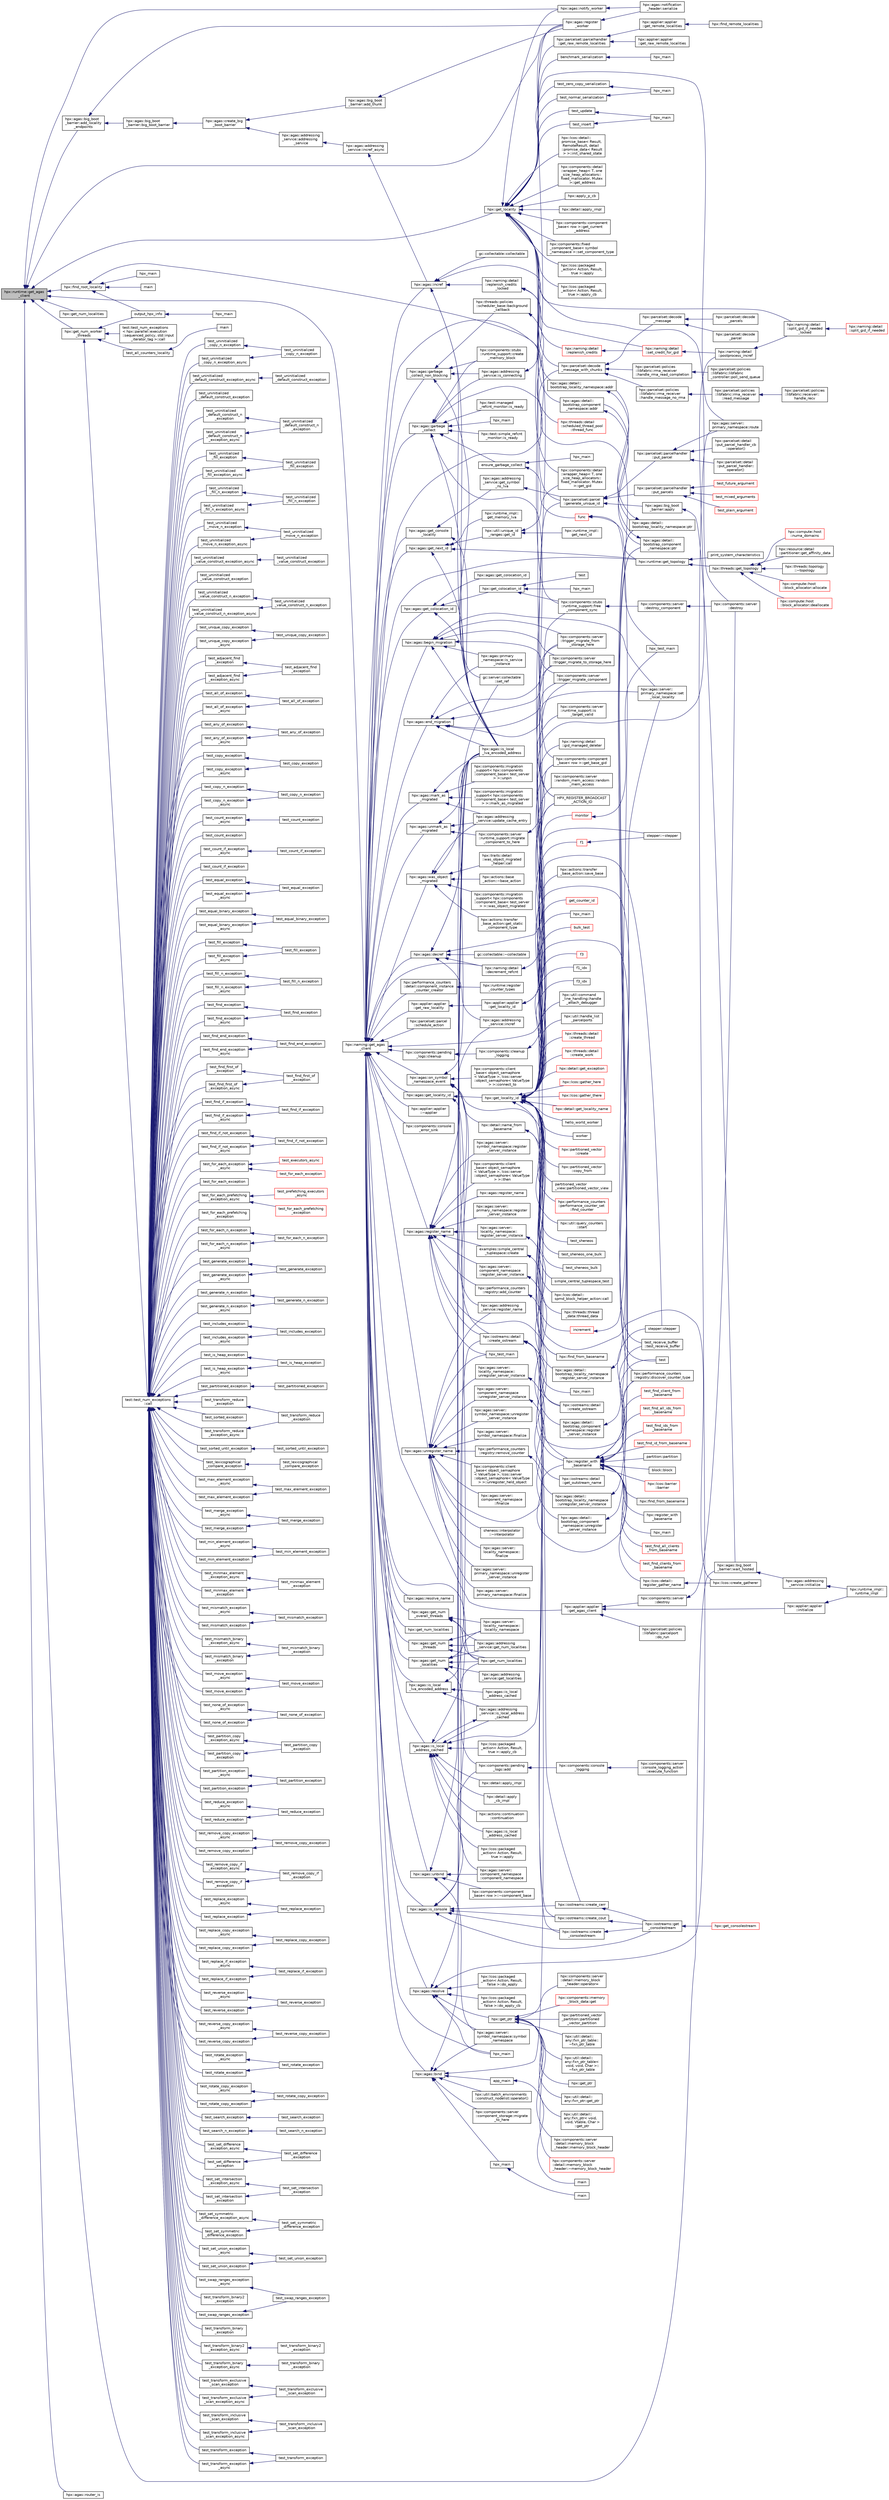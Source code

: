 digraph "hpx::runtime::get_agas_client"
{
  edge [fontname="Helvetica",fontsize="10",labelfontname="Helvetica",labelfontsize="10"];
  node [fontname="Helvetica",fontsize="10",shape=record];
  rankdir="LR";
  Node249 [label="hpx::runtime::get_agas\l_client",height=0.2,width=0.4,color="black", fillcolor="grey75", style="filled", fontcolor="black"];
  Node249 -> Node250 [dir="back",color="midnightblue",fontsize="10",style="solid",fontname="Helvetica"];
  Node250 [label="hpx::agas::register\l_worker",height=0.2,width=0.4,color="black", fillcolor="white", style="filled",URL="$dc/d54/namespacehpx_1_1agas.html#a3c98dc053a97fca0f3f3b5719d9f8336"];
  Node250 -> Node251 [dir="back",color="midnightblue",fontsize="10",style="solid",fontname="Helvetica"];
  Node251 [label="hpx::agas::notification\l_header::serialize",height=0.2,width=0.4,color="black", fillcolor="white", style="filled",URL="$de/dae/structhpx_1_1agas_1_1notification__header.html#aa028cf0e80baf9259523c340c4568634"];
  Node249 -> Node252 [dir="back",color="midnightblue",fontsize="10",style="solid",fontname="Helvetica"];
  Node252 [label="hpx::agas::notify_worker",height=0.2,width=0.4,color="black", fillcolor="white", style="filled",URL="$dc/d54/namespacehpx_1_1agas.html#a9bf88ab8d54a369fb9ed0fd3157ef1e8"];
  Node252 -> Node251 [dir="back",color="midnightblue",fontsize="10",style="solid",fontname="Helvetica"];
  Node249 -> Node253 [dir="back",color="midnightblue",fontsize="10",style="solid",fontname="Helvetica"];
  Node253 [label="hpx::agas::big_boot\l_barrier::add_locality\l_endpoints",height=0.2,width=0.4,color="black", fillcolor="white", style="filled",URL="$d8/db6/structhpx_1_1agas_1_1big__boot__barrier.html#aedb4d5066f5ee188b4b2e7476bde8f35"];
  Node253 -> Node250 [dir="back",color="midnightblue",fontsize="10",style="solid",fontname="Helvetica"];
  Node253 -> Node254 [dir="back",color="midnightblue",fontsize="10",style="solid",fontname="Helvetica"];
  Node254 [label="hpx::agas::big_boot\l_barrier::big_boot_barrier",height=0.2,width=0.4,color="black", fillcolor="white", style="filled",URL="$d8/db6/structhpx_1_1agas_1_1big__boot__barrier.html#ab00f39b77e1ae054dddeab796ac49a07"];
  Node254 -> Node255 [dir="back",color="midnightblue",fontsize="10",style="solid",fontname="Helvetica"];
  Node255 [label="hpx::agas::create_big\l_boot_barrier",height=0.2,width=0.4,color="black", fillcolor="white", style="filled",URL="$dc/d54/namespacehpx_1_1agas.html#a272f64deb448ea9613501a5b3458a57f"];
  Node255 -> Node256 [dir="back",color="midnightblue",fontsize="10",style="solid",fontname="Helvetica"];
  Node256 [label="hpx::agas::addressing\l_service::addressing\l_service",height=0.2,width=0.4,color="black", fillcolor="white", style="filled",URL="$db/d58/structhpx_1_1agas_1_1addressing__service.html#a4cd885b12c530009f44f7372c197d54f"];
  Node256 -> Node257 [dir="back",color="midnightblue",fontsize="10",style="solid",fontname="Helvetica"];
  Node257 [label="hpx::agas::addressing\l_service::incref_async",height=0.2,width=0.4,color="black", fillcolor="white", style="filled",URL="$db/d58/structhpx_1_1agas_1_1addressing__service.html#adae9df2634cf648f129f203c3678c1c1",tooltip="Increment the global reference count for the given id. "];
  Node257 -> Node258 [dir="back",color="midnightblue",fontsize="10",style="solid",fontname="Helvetica"];
  Node258 [label="hpx::agas::incref",height=0.2,width=0.4,color="black", fillcolor="white", style="filled",URL="$dc/d54/namespacehpx_1_1agas.html#aad81d2ea721c1a5692e243ef07bf164f"];
  Node258 -> Node259 [dir="back",color="midnightblue",fontsize="10",style="solid",fontname="Helvetica"];
  Node259 [label="hpx::agas::is_local\l_lva_encoded_address",height=0.2,width=0.4,color="black", fillcolor="white", style="filled",URL="$dc/d54/namespacehpx_1_1agas.html#abb5e5584ed3b536ace8e3f58415e24c2"];
  Node258 -> Node260 [dir="back",color="midnightblue",fontsize="10",style="solid",fontname="Helvetica"];
  Node260 [label="gc::server::collectable\l::set_ref",height=0.2,width=0.4,color="black", fillcolor="white", style="filled",URL="$da/d76/structgc_1_1server_1_1collectable.html#a8e123e39f5a85da593dc15b5f872748d"];
  Node258 -> Node261 [dir="back",color="midnightblue",fontsize="10",style="solid",fontname="Helvetica"];
  Node261 [label="gc::collectable::collectable",height=0.2,width=0.4,color="black", fillcolor="white", style="filled",URL="$da/d23/structgc_1_1collectable.html#a9ac791be34891330ff8192ac2ef68c7c"];
  Node258 -> Node262 [dir="back",color="midnightblue",fontsize="10",style="solid",fontname="Helvetica"];
  Node262 [label="hpx::naming::detail\l::split_gid_if_needed\l_locked",height=0.2,width=0.4,color="black", fillcolor="white", style="filled",URL="$d5/d18/namespacehpx_1_1naming_1_1detail.html#a8a41d874bb719f702a76d483293d9d56"];
  Node262 -> Node263 [dir="back",color="midnightblue",fontsize="10",style="solid",fontname="Helvetica"];
  Node263 [label="hpx::naming::detail\l::split_gid_if_needed",height=0.2,width=0.4,color="red", fillcolor="white", style="filled",URL="$d5/d18/namespacehpx_1_1naming_1_1detail.html#a106949fcb9087fb6bdca67d048d6568f"];
  Node258 -> Node282 [dir="back",color="midnightblue",fontsize="10",style="solid",fontname="Helvetica"];
  Node282 [label="hpx::naming::detail\l::replenish_credits\l_locked",height=0.2,width=0.4,color="black", fillcolor="white", style="filled",URL="$d5/d18/namespacehpx_1_1naming_1_1detail.html#a011ed4fa9a2f4d4319adc54943fa03d6"];
  Node282 -> Node283 [dir="back",color="midnightblue",fontsize="10",style="solid",fontname="Helvetica"];
  Node283 [label="hpx::naming::detail\l::replenish_credits",height=0.2,width=0.4,color="red", fillcolor="white", style="filled",URL="$d5/d18/namespacehpx_1_1naming_1_1detail.html#aab806d937bd01894af129d3d3cbb22f4"];
  Node283 -> Node287 [dir="back",color="midnightblue",fontsize="10",style="solid",fontname="Helvetica"];
  Node287 [label="hpx::naming::detail\l::set_credit_for_gid",height=0.2,width=0.4,color="red", fillcolor="white", style="filled",URL="$d5/d18/namespacehpx_1_1naming_1_1detail.html#a87703193ff814a4e1c912e98e655ec51"];
  Node287 -> Node288 [dir="back",color="midnightblue",fontsize="10",style="solid",fontname="Helvetica"];
  Node288 [label="hpx::naming::detail\l::postprocess_incref",height=0.2,width=0.4,color="black", fillcolor="white", style="filled",URL="$d5/d18/namespacehpx_1_1naming_1_1detail.html#a9d2708b2b1a4087d64195137b077ef1d"];
  Node288 -> Node262 [dir="back",color="midnightblue",fontsize="10",style="solid",fontname="Helvetica"];
  Node282 -> Node287 [dir="back",color="midnightblue",fontsize="10",style="solid",fontname="Helvetica"];
  Node255 -> Node348 [dir="back",color="midnightblue",fontsize="10",style="solid",fontname="Helvetica"];
  Node348 [label="hpx::agas::big_boot\l_barrier::add_thunk",height=0.2,width=0.4,color="black", fillcolor="white", style="filled",URL="$d8/db6/structhpx_1_1agas_1_1big__boot__barrier.html#a4f0a3fbaed50482d5fba106e49c0d1af"];
  Node348 -> Node250 [dir="back",color="midnightblue",fontsize="10",style="solid",fontname="Helvetica"];
  Node249 -> Node349 [dir="back",color="midnightblue",fontsize="10",style="solid",fontname="Helvetica"];
  Node349 [label="hpx::agas::big_boot\l_barrier::wait_hosted",height=0.2,width=0.4,color="black", fillcolor="white", style="filled",URL="$d8/db6/structhpx_1_1agas_1_1big__boot__barrier.html#af83d97cabe46bfd67841283fece1cb24"];
  Node349 -> Node350 [dir="back",color="midnightblue",fontsize="10",style="solid",fontname="Helvetica"];
  Node350 [label="hpx::agas::addressing\l_service::initialize",height=0.2,width=0.4,color="black", fillcolor="white", style="filled",URL="$db/d58/structhpx_1_1agas_1_1addressing__service.html#afb80dcf683086f9ec1237c81129017d8"];
  Node350 -> Node351 [dir="back",color="midnightblue",fontsize="10",style="solid",fontname="Helvetica"];
  Node351 [label="hpx::runtime_impl::\lruntime_impl",height=0.2,width=0.4,color="black", fillcolor="white", style="filled",URL="$dc/d80/classhpx_1_1runtime__impl.html#a19b55584b2e6b6b4d72ae159fbef0f6e"];
  Node249 -> Node352 [dir="back",color="midnightblue",fontsize="10",style="solid",fontname="Helvetica"];
  Node352 [label="hpx::get_locality",height=0.2,width=0.4,color="black", fillcolor="white", style="filled",URL="$d8/d83/namespacehpx.html#aa16b81ab9efec229b7b8810b1ec57dd5",tooltip="The function get_locality returns a reference to the locality prefix. "];
  Node352 -> Node353 [dir="back",color="midnightblue",fontsize="10",style="solid",fontname="Helvetica"];
  Node353 [label="test_insert",height=0.2,width=0.4,color="black", fillcolor="white", style="filled",URL="$dd/d37/agas__cache__timings_8cpp.html#ad5cd50b16a6d71a58f202f709795e9c9"];
  Node353 -> Node354 [dir="back",color="midnightblue",fontsize="10",style="solid",fontname="Helvetica"];
  Node354 [label="hpx_main",height=0.2,width=0.4,color="black", fillcolor="white", style="filled",URL="$dd/d37/agas__cache__timings_8cpp.html#a4ca51ec94fa82421fc621b58eef7b01c"];
  Node352 -> Node355 [dir="back",color="midnightblue",fontsize="10",style="solid",fontname="Helvetica"];
  Node355 [label="test_update",height=0.2,width=0.4,color="black", fillcolor="white", style="filled",URL="$dd/d37/agas__cache__timings_8cpp.html#a9b81a773a34dc9223d094c866316bcce"];
  Node355 -> Node354 [dir="back",color="midnightblue",fontsize="10",style="solid",fontname="Helvetica"];
  Node352 -> Node356 [dir="back",color="midnightblue",fontsize="10",style="solid",fontname="Helvetica"];
  Node356 [label="hpx::apply_p_cb",height=0.2,width=0.4,color="black", fillcolor="white", style="filled",URL="$d8/d83/namespacehpx.html#abb6c9e8a0ab1ddd589fd2a3c7de66a7b"];
  Node352 -> Node357 [dir="back",color="midnightblue",fontsize="10",style="solid",fontname="Helvetica"];
  Node357 [label="hpx::detail::apply_impl",height=0.2,width=0.4,color="black", fillcolor="white", style="filled",URL="$d5/dbe/namespacehpx_1_1detail.html#a4b99f406c52a60a81e71e3d8234464b5"];
  Node352 -> Node250 [dir="back",color="midnightblue",fontsize="10",style="solid",fontname="Helvetica"];
  Node352 -> Node252 [dir="back",color="midnightblue",fontsize="10",style="solid",fontname="Helvetica"];
  Node352 -> Node321 [dir="back",color="midnightblue",fontsize="10",style="solid",fontname="Helvetica"];
  Node321 [label="hpx::agas::detail::\lbootstrap_component\l_namespace::addr",height=0.2,width=0.4,color="black", fillcolor="white", style="filled",URL="$d4/db7/structhpx_1_1agas_1_1detail_1_1bootstrap__component__namespace.html#a4947343cef580d3a72f9fcb6803a54b1"];
  Node321 -> Node320 [dir="back",color="midnightblue",fontsize="10",style="solid",fontname="Helvetica"];
  Node320 [label="hpx::agas::detail::\lbootstrap_component\l_namespace::ptr",height=0.2,width=0.4,color="black", fillcolor="white", style="filled",URL="$d4/db7/structhpx_1_1agas_1_1detail_1_1bootstrap__component__namespace.html#a2ddc1b51e40d6b5c32f7eeba52a7527d"];
  Node320 -> Node321 [dir="back",color="midnightblue",fontsize="10",style="solid",fontname="Helvetica"];
  Node352 -> Node326 [dir="back",color="midnightblue",fontsize="10",style="solid",fontname="Helvetica"];
  Node326 [label="hpx::agas::detail::\lbootstrap_locality_namespace::addr",height=0.2,width=0.4,color="black", fillcolor="white", style="filled",URL="$d2/d28/structhpx_1_1agas_1_1detail_1_1bootstrap__locality__namespace.html#a6a5b1a39f25283d49aae9a42b5c4388a"];
  Node326 -> Node325 [dir="back",color="midnightblue",fontsize="10",style="solid",fontname="Helvetica"];
  Node325 [label="hpx::agas::detail::\lbootstrap_locality_namespace::ptr",height=0.2,width=0.4,color="black", fillcolor="white", style="filled",URL="$d2/d28/structhpx_1_1agas_1_1detail_1_1bootstrap__locality__namespace.html#a5d4dcef228d9a8e6040f2e404546a7b8"];
  Node325 -> Node326 [dir="back",color="midnightblue",fontsize="10",style="solid",fontname="Helvetica"];
  Node352 -> Node358 [dir="back",color="midnightblue",fontsize="10",style="solid",fontname="Helvetica"];
  Node358 [label="hpx::components::component\l_base\< row \>::get_current\l_address",height=0.2,width=0.4,color="black", fillcolor="white", style="filled",URL="$d2/de6/classhpx_1_1components_1_1component__base.html#a158c6874c847422beb28c9deee381907"];
  Node352 -> Node359 [dir="back",color="midnightblue",fontsize="10",style="solid",fontname="Helvetica"];
  Node359 [label="hpx::components::component\l_base\< row \>::get_base_gid",height=0.2,width=0.4,color="black", fillcolor="white", style="filled",URL="$d2/de6/classhpx_1_1components_1_1component__base.html#afdd9f4d30f44a6732fe6ee64f48be7cc"];
  Node352 -> Node360 [dir="back",color="midnightblue",fontsize="10",style="solid",fontname="Helvetica"];
  Node360 [label="hpx::parcelset::decode\l_message_with_chunks",height=0.2,width=0.4,color="black", fillcolor="white", style="filled",URL="$d4/d41/namespacehpx_1_1parcelset.html#abb7d99e0c8aaa983f0851d9c5d4e78bf"];
  Node360 -> Node361 [dir="back",color="midnightblue",fontsize="10",style="solid",fontname="Helvetica"];
  Node361 [label="hpx::parcelset::decode\l_message",height=0.2,width=0.4,color="black", fillcolor="white", style="filled",URL="$d4/d41/namespacehpx_1_1parcelset.html#ab5f27461c52dbbfeab29fe8a37986faa"];
  Node361 -> Node362 [dir="back",color="midnightblue",fontsize="10",style="solid",fontname="Helvetica"];
  Node362 [label="hpx::parcelset::decode\l_parcel",height=0.2,width=0.4,color="black", fillcolor="white", style="filled",URL="$d4/d41/namespacehpx_1_1parcelset.html#a0199ca3fa04e8fa08c9e6b9eec41ebb5"];
  Node361 -> Node363 [dir="back",color="midnightblue",fontsize="10",style="solid",fontname="Helvetica"];
  Node363 [label="hpx::parcelset::decode\l_parcels",height=0.2,width=0.4,color="black", fillcolor="white", style="filled",URL="$d4/d41/namespacehpx_1_1parcelset.html#aa7b4acdaa73e95824f4406d316551b51"];
  Node360 -> Node364 [dir="back",color="midnightblue",fontsize="10",style="solid",fontname="Helvetica"];
  Node364 [label="hpx::parcelset::policies\l::libfabric::rma_receiver\l::handle_message_no_rma",height=0.2,width=0.4,color="black", fillcolor="white", style="filled",URL="$d4/d56/structhpx_1_1parcelset_1_1policies_1_1libfabric_1_1rma__receiver.html#a9ee3082ad51ee63cf85049b8126580f0"];
  Node364 -> Node365 [dir="back",color="midnightblue",fontsize="10",style="solid",fontname="Helvetica"];
  Node365 [label="hpx::parcelset::policies\l::libfabric::rma_receiver\l::read_message",height=0.2,width=0.4,color="black", fillcolor="white", style="filled",URL="$d4/d56/structhpx_1_1parcelset_1_1policies_1_1libfabric_1_1rma__receiver.html#a687e3e9569a57b6bd48220ecd7ef2394"];
  Node365 -> Node366 [dir="back",color="midnightblue",fontsize="10",style="solid",fontname="Helvetica"];
  Node366 [label="hpx::parcelset::policies\l::libfabric::receiver::\lhandle_recv",height=0.2,width=0.4,color="black", fillcolor="white", style="filled",URL="$d9/df5/structhpx_1_1parcelset_1_1policies_1_1libfabric_1_1receiver.html#ae18eac5b1593bc79ba31cf828177d611"];
  Node360 -> Node367 [dir="back",color="midnightblue",fontsize="10",style="solid",fontname="Helvetica"];
  Node367 [label="hpx::parcelset::policies\l::libfabric::rma_receiver\l::handle_rma_read_completion",height=0.2,width=0.4,color="black", fillcolor="white", style="filled",URL="$d4/d56/structhpx_1_1parcelset_1_1policies_1_1libfabric_1_1rma__receiver.html#a77182bc65fb4dd0fc0737d87bec05a72"];
  Node367 -> Node368 [dir="back",color="midnightblue",fontsize="10",style="solid",fontname="Helvetica"];
  Node368 [label="hpx::parcelset::policies\l::libfabric::libfabric\l_controller::poll_send_queue",height=0.2,width=0.4,color="black", fillcolor="white", style="filled",URL="$db/d9f/classhpx_1_1parcelset_1_1policies_1_1libfabric_1_1libfabric__controller.html#afaa02e122be1ea6800a245af7b3a9cf8"];
  Node352 -> Node369 [dir="back",color="midnightblue",fontsize="10",style="solid",fontname="Helvetica"];
  Node369 [label="hpx::components::server\l::destroy",height=0.2,width=0.4,color="black", fillcolor="white", style="filled",URL="$d2/da2/namespacehpx_1_1components_1_1server.html#afbb6d12dceb0494bcb20f84065e1eb7f"];
  Node352 -> Node370 [dir="back",color="midnightblue",fontsize="10",style="solid",fontname="Helvetica"];
  Node370 [label="hpx::components::fixed\l_component_base\< symbol\l_namespace \>::set_component_type",height=0.2,width=0.4,color="black", fillcolor="white", style="filled",URL="$df/dfd/classhpx_1_1components_1_1fixed__component__base.html#afb470101120bfa05ce9788b621c576af"];
  Node352 -> Node371 [dir="back",color="midnightblue",fontsize="10",style="solid",fontname="Helvetica"];
  Node371 [label="hpx::lcos::packaged\l_action\< Action, Result,\l true \>::apply",height=0.2,width=0.4,color="black", fillcolor="white", style="filled",URL="$db/d7f/classhpx_1_1lcos_1_1packaged__action_3_01_action_00_01_result_00_01true_01_4.html#a18ce8da6c5e35db92d3ed3fe4ae2fdf8"];
  Node352 -> Node372 [dir="back",color="midnightblue",fontsize="10",style="solid",fontname="Helvetica"];
  Node372 [label="hpx::lcos::packaged\l_action\< Action, Result,\l true \>::apply_cb",height=0.2,width=0.4,color="black", fillcolor="white", style="filled",URL="$db/d7f/classhpx_1_1lcos_1_1packaged__action_3_01_action_00_01_result_00_01true_01_4.html#aec3ec1590e9921fbd1fa4329382c8adf"];
  Node352 -> Node373 [dir="back",color="midnightblue",fontsize="10",style="solid",fontname="Helvetica"];
  Node373 [label="hpx::parcelset::parcelhandler\l::get_raw_remote_localities",height=0.2,width=0.4,color="black", fillcolor="white", style="filled",URL="$d4/d2f/classhpx_1_1parcelset_1_1parcelhandler.html#a762854405164e7c9633875ca149bbb62"];
  Node373 -> Node374 [dir="back",color="midnightblue",fontsize="10",style="solid",fontname="Helvetica"];
  Node374 [label="hpx::applier::applier\l::get_raw_remote_localities",height=0.2,width=0.4,color="black", fillcolor="white", style="filled",URL="$da/dcb/classhpx_1_1applier_1_1applier.html#a6a2df8a55727abb84e46b4929d0fd773",tooltip="Return list of localities of all remote localities registered with the AGAS service for a specific co..."];
  Node373 -> Node375 [dir="back",color="midnightblue",fontsize="10",style="solid",fontname="Helvetica"];
  Node375 [label="hpx::applier::applier\l::get_remote_localities",height=0.2,width=0.4,color="black", fillcolor="white", style="filled",URL="$da/dcb/classhpx_1_1applier_1_1applier.html#a33c33c885876d2f53263a0fb87172851"];
  Node375 -> Node376 [dir="back",color="midnightblue",fontsize="10",style="solid",fontname="Helvetica"];
  Node376 [label="hpx::find_remote_localities",height=0.2,width=0.4,color="black", fillcolor="white", style="filled",URL="$d8/d83/namespacehpx.html#a733bed68dc49d3a0fa2d1368e6203588",tooltip="Return the list of locality ids of remote localities supporting the given component type..."];
  Node352 -> Node377 [dir="back",color="midnightblue",fontsize="10",style="solid",fontname="Helvetica"];
  Node377 [label="hpx::lcos::detail::\lpromise_base\< Result,\l RemoteResult, detail\l::promise_data\< Result\l \> \>::init_shared_state",height=0.2,width=0.4,color="black", fillcolor="white", style="filled",URL="$d4/def/classhpx_1_1lcos_1_1detail_1_1promise__base.html#a4f167ae542397fbd06b12ebd24440e7c"];
  Node352 -> Node378 [dir="back",color="midnightblue",fontsize="10",style="solid",fontname="Helvetica"];
  Node378 [label="hpx::agas::server::\lprimary_namespace::route",height=0.2,width=0.4,color="black", fillcolor="white", style="filled",URL="$d7/d3a/structhpx_1_1agas_1_1server_1_1primary__namespace.html#a9037a1baa55fb13097a541bc365f2d0b"];
  Node352 -> Node379 [dir="back",color="midnightblue",fontsize="10",style="solid",fontname="Helvetica"];
  Node379 [label="hpx::components::stubs\l::runtime_support::free\l_component_sync",height=0.2,width=0.4,color="black", fillcolor="white", style="filled",URL="$da/d36/structhpx_1_1components_1_1stubs_1_1runtime__support.html#a00eb79f89db48417b54a011078a9c7ae"];
  Node379 -> Node380 [dir="back",color="midnightblue",fontsize="10",style="solid",fontname="Helvetica"];
  Node380 [label="hpx::components::server\l::destroy_component",height=0.2,width=0.4,color="black", fillcolor="white", style="filled",URL="$d2/da2/namespacehpx_1_1components_1_1server.html#a21dc8857d55d9ec83e3e337b382fbc17"];
  Node380 -> Node369 [dir="back",color="midnightblue",fontsize="10",style="solid",fontname="Helvetica"];
  Node352 -> Node381 [dir="back",color="midnightblue",fontsize="10",style="solid",fontname="Helvetica"];
  Node381 [label="benchmark_serialization",height=0.2,width=0.4,color="black", fillcolor="white", style="filled",URL="$d3/df8/serialization__overhead_8cpp.html#af63c6f6d45a4aa38da160396724cdbb2"];
  Node381 -> Node382 [dir="back",color="midnightblue",fontsize="10",style="solid",fontname="Helvetica"];
  Node382 [label="hpx_main",height=0.2,width=0.4,color="black", fillcolor="white", style="filled",URL="$d3/df8/serialization__overhead_8cpp.html#a4ca51ec94fa82421fc621b58eef7b01c"];
  Node352 -> Node383 [dir="back",color="midnightblue",fontsize="10",style="solid",fontname="Helvetica"];
  Node383 [label="hpx::components::detail\l::wrapper_heap\< T, one\l_size_heap_allocators::\lfixed_mallocator, Mutex\l \>::get_gid",height=0.2,width=0.4,color="black", fillcolor="white", style="filled",URL="$d1/d6d/classhpx_1_1components_1_1detail_1_1wrapper__heap.html#a55f0fde1b8fee902494b2bffc422d5ef",tooltip="Get the global id of the managed_component instance given by the parameter p. "];
  Node352 -> Node384 [dir="back",color="midnightblue",fontsize="10",style="solid",fontname="Helvetica"];
  Node384 [label="hpx::components::detail\l::wrapper_heap\< T, one\l_size_heap_allocators::\lfixed_mallocator, Mutex\l \>::get_address",height=0.2,width=0.4,color="black", fillcolor="white", style="filled",URL="$d1/d6d/classhpx_1_1components_1_1detail_1_1wrapper__heap.html#a881d039eb6dd3d79e6a51a32c7373d8b"];
  Node352 -> Node385 [dir="back",color="midnightblue",fontsize="10",style="solid",fontname="Helvetica"];
  Node385 [label="test_normal_serialization",height=0.2,width=0.4,color="black", fillcolor="white", style="filled",URL="$d4/dea/zero__copy__serialization_8cpp.html#aba21b7c3d321648638f268e088f757fa"];
  Node385 -> Node386 [dir="back",color="midnightblue",fontsize="10",style="solid",fontname="Helvetica"];
  Node386 [label="hpx_main",height=0.2,width=0.4,color="black", fillcolor="white", style="filled",URL="$d4/dea/zero__copy__serialization_8cpp.html#a4ca51ec94fa82421fc621b58eef7b01c"];
  Node352 -> Node387 [dir="back",color="midnightblue",fontsize="10",style="solid",fontname="Helvetica"];
  Node387 [label="test_zero_copy_serialization",height=0.2,width=0.4,color="black", fillcolor="white", style="filled",URL="$d4/dea/zero__copy__serialization_8cpp.html#abe7516b587abbdf4c789b5b351ee6330"];
  Node387 -> Node386 [dir="back",color="midnightblue",fontsize="10",style="solid",fontname="Helvetica"];
  Node249 -> Node388 [dir="back",color="midnightblue",fontsize="10",style="solid",fontname="Helvetica"];
  Node388 [label="hpx::find_root_locality",height=0.2,width=0.4,color="black", fillcolor="white", style="filled",URL="$d8/d83/namespacehpx.html#a91f701414a6c667c3b58a2e50b93ad0a",tooltip="Return the global id representing the root locality. "];
  Node388 -> Node389 [dir="back",color="midnightblue",fontsize="10",style="solid",fontname="Helvetica"];
  Node389 [label="output_hpx_info",height=0.2,width=0.4,color="black", fillcolor="white", style="filled",URL="$d9/d0f/main_8cc.html#a22d5612b13072491f3de2340527ce19f"];
  Node389 -> Node390 [dir="back",color="midnightblue",fontsize="10",style="solid",fontname="Helvetica"];
  Node390 [label="hpx_main",height=0.2,width=0.4,color="black", fillcolor="white", style="filled",URL="$d9/d0f/main_8cc.html#a344a9bb316c276641af2d061a2558c97"];
  Node388 -> Node391 [dir="back",color="midnightblue",fontsize="10",style="solid",fontname="Helvetica"];
  Node391 [label="main",height=0.2,width=0.4,color="black", fillcolor="white", style="filled",URL="$d7/de6/print__to__console_8cpp.html#ae66f6b31b5ad750f1fe042a706a4e3d4"];
  Node388 -> Node392 [dir="back",color="midnightblue",fontsize="10",style="solid",fontname="Helvetica"];
  Node392 [label="HPX_REGISTER_BROADCAST\l_ACTION_ID",height=0.2,width=0.4,color="black", fillcolor="white", style="filled",URL="$de/d5c/runtime__support__server_8cpp.html#a2c7fd60adfab122ae67b173ad73fc706"];
  Node388 -> Node393 [dir="back",color="midnightblue",fontsize="10",style="solid",fontname="Helvetica"];
  Node393 [label="hpx_main",height=0.2,width=0.4,color="black", fillcolor="white", style="filled",URL="$de/d68/transpose__await_8cpp.html#a4ca51ec94fa82421fc621b58eef7b01c"];
  Node249 -> Node394 [dir="back",color="midnightblue",fontsize="10",style="solid",fontname="Helvetica"];
  Node394 [label="hpx::get_num_localities",height=0.2,width=0.4,color="black", fillcolor="white", style="filled",URL="$d8/d83/namespacehpx.html#a0e195e66ff743f56449d9cd7f0fec9b7",tooltip="Return the number of localities which are currently registered for the running application. "];
  Node249 -> Node395 [dir="back",color="midnightblue",fontsize="10",style="solid",fontname="Helvetica"];
  Node395 [label="hpx::get_num_worker\l_threads",height=0.2,width=0.4,color="black", fillcolor="white", style="filled",URL="$d8/d83/namespacehpx.html#ae0cb050327ed37e6863061bd1761409e",tooltip="Return the number of worker OS- threads used to execute HPX threads. "];
  Node395 -> Node396 [dir="back",color="midnightblue",fontsize="10",style="solid",fontname="Helvetica"];
  Node396 [label="test_all_counters_locality",height=0.2,width=0.4,color="black", fillcolor="white", style="filled",URL="$d1/d66/all__counters_8cpp.html#a34bf97a9c78dd60c22389da383f346fd"];
  Node396 -> Node397 [dir="back",color="midnightblue",fontsize="10",style="solid",fontname="Helvetica"];
  Node397 [label="main",height=0.2,width=0.4,color="black", fillcolor="white", style="filled",URL="$d1/d66/all__counters_8cpp.html#a0ddf1224851353fc92bfbff6f499fa97"];
  Node395 -> Node389 [dir="back",color="midnightblue",fontsize="10",style="solid",fontname="Helvetica"];
  Node395 -> Node398 [dir="back",color="midnightblue",fontsize="10",style="solid",fontname="Helvetica"];
  Node398 [label="test::test_num_exceptions\l::call",height=0.2,width=0.4,color="black", fillcolor="white", style="filled",URL="$da/ddb/structtest_1_1test__num__exceptions.html#a2c1e3b76f9abd4d358ae0258203b90b7"];
  Node398 -> Node399 [dir="back",color="midnightblue",fontsize="10",style="solid",fontname="Helvetica"];
  Node399 [label="test_adjacent_find\l_exception",height=0.2,width=0.4,color="black", fillcolor="white", style="filled",URL="$d8/da8/adjacentfind__binary__exception_8cpp.html#a9c28e0ba7bc14756b350c9f72dd94054"];
  Node399 -> Node400 [dir="back",color="midnightblue",fontsize="10",style="solid",fontname="Helvetica"];
  Node400 [label="test_adjacent_find\l_exception",height=0.2,width=0.4,color="black", fillcolor="white", style="filled",URL="$d8/da8/adjacentfind__binary__exception_8cpp.html#ab77f704bc29279f34486611b31dd9f19"];
  Node398 -> Node401 [dir="back",color="midnightblue",fontsize="10",style="solid",fontname="Helvetica"];
  Node401 [label="test_adjacent_find\l_exception_async",height=0.2,width=0.4,color="black", fillcolor="white", style="filled",URL="$d8/da8/adjacentfind__binary__exception_8cpp.html#a7b804f0c887a76a95e4e5f1cf16dc343"];
  Node401 -> Node400 [dir="back",color="midnightblue",fontsize="10",style="solid",fontname="Helvetica"];
  Node398 -> Node402 [dir="back",color="midnightblue",fontsize="10",style="solid",fontname="Helvetica"];
  Node402 [label="test_all_of_exception",height=0.2,width=0.4,color="black", fillcolor="white", style="filled",URL="$db/d88/all__of_8cpp.html#a29e6f247bb68e8380d3d1e5b23100c84"];
  Node402 -> Node403 [dir="back",color="midnightblue",fontsize="10",style="solid",fontname="Helvetica"];
  Node403 [label="test_all_of_exception",height=0.2,width=0.4,color="black", fillcolor="white", style="filled",URL="$db/d88/all__of_8cpp.html#acca8f99e5f83ca07d5324921ec1a2a1b"];
  Node398 -> Node404 [dir="back",color="midnightblue",fontsize="10",style="solid",fontname="Helvetica"];
  Node404 [label="test_all_of_exception\l_async",height=0.2,width=0.4,color="black", fillcolor="white", style="filled",URL="$db/d88/all__of_8cpp.html#a4e845a23ebb61fed071e6392f8020bce"];
  Node404 -> Node403 [dir="back",color="midnightblue",fontsize="10",style="solid",fontname="Helvetica"];
  Node398 -> Node405 [dir="back",color="midnightblue",fontsize="10",style="solid",fontname="Helvetica"];
  Node405 [label="test_any_of_exception",height=0.2,width=0.4,color="black", fillcolor="white", style="filled",URL="$d8/d5d/any__of_8cpp.html#a348c2914b5d59fa0b61c79e37df17034"];
  Node405 -> Node406 [dir="back",color="midnightblue",fontsize="10",style="solid",fontname="Helvetica"];
  Node406 [label="test_any_of_exception",height=0.2,width=0.4,color="black", fillcolor="white", style="filled",URL="$d8/d5d/any__of_8cpp.html#ac154ae09b1a74e423a7ab23618009447"];
  Node398 -> Node407 [dir="back",color="midnightblue",fontsize="10",style="solid",fontname="Helvetica"];
  Node407 [label="test_any_of_exception\l_async",height=0.2,width=0.4,color="black", fillcolor="white", style="filled",URL="$d8/d5d/any__of_8cpp.html#ad81e0ee038af5e3b7dd176ced1237e38"];
  Node407 -> Node406 [dir="back",color="midnightblue",fontsize="10",style="solid",fontname="Helvetica"];
  Node398 -> Node408 [dir="back",color="midnightblue",fontsize="10",style="solid",fontname="Helvetica"];
  Node408 [label="test_copy_exception",height=0.2,width=0.4,color="black", fillcolor="white", style="filled",URL="$d9/d54/copy_8cpp.html#a8ffc3bbb8c0f16b653e0f5c7cc243f21"];
  Node408 -> Node409 [dir="back",color="midnightblue",fontsize="10",style="solid",fontname="Helvetica"];
  Node409 [label="test_copy_exception",height=0.2,width=0.4,color="black", fillcolor="white", style="filled",URL="$d9/d54/copy_8cpp.html#af7fb37549a32793d916e9bad873d5813"];
  Node398 -> Node410 [dir="back",color="midnightblue",fontsize="10",style="solid",fontname="Helvetica"];
  Node410 [label="test_copy_exception\l_async",height=0.2,width=0.4,color="black", fillcolor="white", style="filled",URL="$d9/d54/copy_8cpp.html#a975f6058b2ad575758bb9c1b54a1c464"];
  Node410 -> Node409 [dir="back",color="midnightblue",fontsize="10",style="solid",fontname="Helvetica"];
  Node398 -> Node411 [dir="back",color="midnightblue",fontsize="10",style="solid",fontname="Helvetica"];
  Node411 [label="test_copy_n_exception",height=0.2,width=0.4,color="black", fillcolor="white", style="filled",URL="$d3/d44/copyn_8cpp.html#abe4e05d78a05b84674e56fe6c39fca90"];
  Node411 -> Node412 [dir="back",color="midnightblue",fontsize="10",style="solid",fontname="Helvetica"];
  Node412 [label="test_copy_n_exception",height=0.2,width=0.4,color="black", fillcolor="white", style="filled",URL="$d3/d44/copyn_8cpp.html#a759f36646bff1264f307657be7256457"];
  Node398 -> Node413 [dir="back",color="midnightblue",fontsize="10",style="solid",fontname="Helvetica"];
  Node413 [label="test_copy_n_exception\l_async",height=0.2,width=0.4,color="black", fillcolor="white", style="filled",URL="$d3/d44/copyn_8cpp.html#a42328f0b598518eafcc7b94d6a28425d"];
  Node413 -> Node412 [dir="back",color="midnightblue",fontsize="10",style="solid",fontname="Helvetica"];
  Node398 -> Node414 [dir="back",color="midnightblue",fontsize="10",style="solid",fontname="Helvetica"];
  Node414 [label="test_count_exception",height=0.2,width=0.4,color="black", fillcolor="white", style="filled",URL="$de/d3a/count__tests_8hpp.html#adbde9fbf4434fe9320503044b3b2c464"];
  Node398 -> Node415 [dir="back",color="midnightblue",fontsize="10",style="solid",fontname="Helvetica"];
  Node415 [label="test_count_exception\l_async",height=0.2,width=0.4,color="black", fillcolor="white", style="filled",URL="$de/d3a/count__tests_8hpp.html#ab0cd91de016499bfe205083429b6785a"];
  Node415 -> Node416 [dir="back",color="midnightblue",fontsize="10",style="solid",fontname="Helvetica"];
  Node416 [label="test_count_exception",height=0.2,width=0.4,color="black", fillcolor="white", style="filled",URL="$d3/d01/count_8cpp.html#ae23acdd376e0fb1388a90579e927a768"];
  Node398 -> Node417 [dir="back",color="midnightblue",fontsize="10",style="solid",fontname="Helvetica"];
  Node417 [label="test_count_if_exception",height=0.2,width=0.4,color="black", fillcolor="white", style="filled",URL="$d4/da4/countif__tests_8hpp.html#ae366624ae417c3091d79bb75f05f0b32"];
  Node398 -> Node418 [dir="back",color="midnightblue",fontsize="10",style="solid",fontname="Helvetica"];
  Node418 [label="test_count_if_exception\l_async",height=0.2,width=0.4,color="black", fillcolor="white", style="filled",URL="$d4/da4/countif__tests_8hpp.html#af96d44180e275fd7ad93e677dcb07b74"];
  Node418 -> Node419 [dir="back",color="midnightblue",fontsize="10",style="solid",fontname="Helvetica"];
  Node419 [label="test_count_if_exception",height=0.2,width=0.4,color="black", fillcolor="white", style="filled",URL="$d9/df1/countif_8cpp.html#a979f30463fa3e416a5179f4fa663a858"];
  Node398 -> Node420 [dir="back",color="midnightblue",fontsize="10",style="solid",fontname="Helvetica"];
  Node420 [label="test_equal_exception",height=0.2,width=0.4,color="black", fillcolor="white", style="filled",URL="$df/d99/equal_8cpp.html#a6692be2d4f8233c6a880b6e716ed3c21"];
  Node420 -> Node421 [dir="back",color="midnightblue",fontsize="10",style="solid",fontname="Helvetica"];
  Node421 [label="test_equal_exception",height=0.2,width=0.4,color="black", fillcolor="white", style="filled",URL="$df/d99/equal_8cpp.html#a654bd2cffe5da6e72f51c68f9ab1163e"];
  Node398 -> Node422 [dir="back",color="midnightblue",fontsize="10",style="solid",fontname="Helvetica"];
  Node422 [label="test_equal_exception\l_async",height=0.2,width=0.4,color="black", fillcolor="white", style="filled",URL="$df/d99/equal_8cpp.html#aefe3cd6440e52513c0e461ceaa633561"];
  Node422 -> Node421 [dir="back",color="midnightblue",fontsize="10",style="solid",fontname="Helvetica"];
  Node398 -> Node423 [dir="back",color="midnightblue",fontsize="10",style="solid",fontname="Helvetica"];
  Node423 [label="test_equal_binary_exception",height=0.2,width=0.4,color="black", fillcolor="white", style="filled",URL="$d2/ddd/equal__binary_8cpp.html#aac0d8667f4a6b730f668fb793bf7a348"];
  Node423 -> Node424 [dir="back",color="midnightblue",fontsize="10",style="solid",fontname="Helvetica"];
  Node424 [label="test_equal_binary_exception",height=0.2,width=0.4,color="black", fillcolor="white", style="filled",URL="$d2/ddd/equal__binary_8cpp.html#a38873c530e81ac91641669845f09887a"];
  Node398 -> Node425 [dir="back",color="midnightblue",fontsize="10",style="solid",fontname="Helvetica"];
  Node425 [label="test_equal_binary_exception\l_async",height=0.2,width=0.4,color="black", fillcolor="white", style="filled",URL="$d2/ddd/equal__binary_8cpp.html#ab23d2d7b96fd0abd15e4c710481be38f"];
  Node425 -> Node424 [dir="back",color="midnightblue",fontsize="10",style="solid",fontname="Helvetica"];
  Node398 -> Node426 [dir="back",color="midnightblue",fontsize="10",style="solid",fontname="Helvetica"];
  Node426 [label="test_fill_exception",height=0.2,width=0.4,color="black", fillcolor="white", style="filled",URL="$db/df9/fill_8cpp.html#adff9860900b4cc07677cc1f2949f8150"];
  Node426 -> Node427 [dir="back",color="midnightblue",fontsize="10",style="solid",fontname="Helvetica"];
  Node427 [label="test_fill_exception",height=0.2,width=0.4,color="black", fillcolor="white", style="filled",URL="$db/df9/fill_8cpp.html#aea39d1bb707052262214ce604319678c"];
  Node398 -> Node428 [dir="back",color="midnightblue",fontsize="10",style="solid",fontname="Helvetica"];
  Node428 [label="test_fill_exception\l_async",height=0.2,width=0.4,color="black", fillcolor="white", style="filled",URL="$db/df9/fill_8cpp.html#a190a63f49881feec418296730d8b1bb8"];
  Node428 -> Node427 [dir="back",color="midnightblue",fontsize="10",style="solid",fontname="Helvetica"];
  Node398 -> Node429 [dir="back",color="midnightblue",fontsize="10",style="solid",fontname="Helvetica"];
  Node429 [label="test_fill_n_exception",height=0.2,width=0.4,color="black", fillcolor="white", style="filled",URL="$d7/df6/filln_8cpp.html#ad48e8d2459f9e8869bf215912f226f36"];
  Node429 -> Node430 [dir="back",color="midnightblue",fontsize="10",style="solid",fontname="Helvetica"];
  Node430 [label="test_fill_n_exception",height=0.2,width=0.4,color="black", fillcolor="white", style="filled",URL="$d7/df6/filln_8cpp.html#aa338825d04f641f55634b79eef7186f4"];
  Node398 -> Node431 [dir="back",color="midnightblue",fontsize="10",style="solid",fontname="Helvetica"];
  Node431 [label="test_fill_n_exception\l_async",height=0.2,width=0.4,color="black", fillcolor="white", style="filled",URL="$d7/df6/filln_8cpp.html#a9f3229340132df9dab7ea5e665e75a8e"];
  Node431 -> Node430 [dir="back",color="midnightblue",fontsize="10",style="solid",fontname="Helvetica"];
  Node398 -> Node432 [dir="back",color="midnightblue",fontsize="10",style="solid",fontname="Helvetica"];
  Node432 [label="test_find_exception",height=0.2,width=0.4,color="black", fillcolor="white", style="filled",URL="$d4/dfc/find_8cpp.html#a496774f6f0dd50d32f0f2839011fb820"];
  Node432 -> Node433 [dir="back",color="midnightblue",fontsize="10",style="solid",fontname="Helvetica"];
  Node433 [label="test_find_exception",height=0.2,width=0.4,color="black", fillcolor="white", style="filled",URL="$d4/dfc/find_8cpp.html#a9404283ee70c671c19d01288d4d8796f"];
  Node398 -> Node434 [dir="back",color="midnightblue",fontsize="10",style="solid",fontname="Helvetica"];
  Node434 [label="test_find_exception\l_async",height=0.2,width=0.4,color="black", fillcolor="white", style="filled",URL="$d4/dfc/find_8cpp.html#a53292bd46fa066f703c6fd40f981cd45"];
  Node434 -> Node433 [dir="back",color="midnightblue",fontsize="10",style="solid",fontname="Helvetica"];
  Node398 -> Node435 [dir="back",color="midnightblue",fontsize="10",style="solid",fontname="Helvetica"];
  Node435 [label="test_find_end_exception",height=0.2,width=0.4,color="black", fillcolor="white", style="filled",URL="$de/d27/findend_8cpp.html#a3cbf222f109bd03b98a3671df65d1baa"];
  Node435 -> Node436 [dir="back",color="midnightblue",fontsize="10",style="solid",fontname="Helvetica"];
  Node436 [label="test_find_end_exception",height=0.2,width=0.4,color="black", fillcolor="white", style="filled",URL="$de/d27/findend_8cpp.html#a01b58a5865234526b5ca9f9e45ec4c50"];
  Node398 -> Node437 [dir="back",color="midnightblue",fontsize="10",style="solid",fontname="Helvetica"];
  Node437 [label="test_find_end_exception\l_async",height=0.2,width=0.4,color="black", fillcolor="white", style="filled",URL="$de/d27/findend_8cpp.html#a3093c53a289f437be7f7530c5e45b2cb"];
  Node437 -> Node436 [dir="back",color="midnightblue",fontsize="10",style="solid",fontname="Helvetica"];
  Node398 -> Node438 [dir="back",color="midnightblue",fontsize="10",style="solid",fontname="Helvetica"];
  Node438 [label="test_find_first_of\l_exception",height=0.2,width=0.4,color="black", fillcolor="white", style="filled",URL="$da/d85/findfirstof_8cpp.html#a2707dc78f6f2d06f08c9e3698e97a8af"];
  Node438 -> Node439 [dir="back",color="midnightblue",fontsize="10",style="solid",fontname="Helvetica"];
  Node439 [label="test_find_first_of\l_exception",height=0.2,width=0.4,color="black", fillcolor="white", style="filled",URL="$da/d85/findfirstof_8cpp.html#af5d29a364ae4eadbcbefd396a663e4a3"];
  Node398 -> Node440 [dir="back",color="midnightblue",fontsize="10",style="solid",fontname="Helvetica"];
  Node440 [label="test_find_first_of\l_exception_async",height=0.2,width=0.4,color="black", fillcolor="white", style="filled",URL="$da/d85/findfirstof_8cpp.html#a5136f549b6ab7405513659883282c263"];
  Node440 -> Node439 [dir="back",color="midnightblue",fontsize="10",style="solid",fontname="Helvetica"];
  Node398 -> Node441 [dir="back",color="midnightblue",fontsize="10",style="solid",fontname="Helvetica"];
  Node441 [label="test_find_if_exception",height=0.2,width=0.4,color="black", fillcolor="white", style="filled",URL="$d4/d38/findif_8cpp.html#aa7a75ac5991de14b0dd11b40a5a47443"];
  Node441 -> Node442 [dir="back",color="midnightblue",fontsize="10",style="solid",fontname="Helvetica"];
  Node442 [label="test_find_if_exception",height=0.2,width=0.4,color="black", fillcolor="white", style="filled",URL="$d4/d38/findif_8cpp.html#ab8eb6fb838a8fbeb2168d4389fc72f61"];
  Node398 -> Node443 [dir="back",color="midnightblue",fontsize="10",style="solid",fontname="Helvetica"];
  Node443 [label="test_find_if_exception\l_async",height=0.2,width=0.4,color="black", fillcolor="white", style="filled",URL="$d4/d38/findif_8cpp.html#a13c3bd009f35072707131129ad78af93"];
  Node443 -> Node442 [dir="back",color="midnightblue",fontsize="10",style="solid",fontname="Helvetica"];
  Node398 -> Node444 [dir="back",color="midnightblue",fontsize="10",style="solid",fontname="Helvetica"];
  Node444 [label="test_find_if_not_exception",height=0.2,width=0.4,color="black", fillcolor="white", style="filled",URL="$dc/d17/findifnot__exception_8cpp.html#aba8e91e299a773af34d2e40130333926"];
  Node444 -> Node445 [dir="back",color="midnightblue",fontsize="10",style="solid",fontname="Helvetica"];
  Node445 [label="test_find_if_not_exception",height=0.2,width=0.4,color="black", fillcolor="white", style="filled",URL="$dc/d17/findifnot__exception_8cpp.html#a1fdcae775738d85119cc77bf94ca50b0"];
  Node398 -> Node446 [dir="back",color="midnightblue",fontsize="10",style="solid",fontname="Helvetica"];
  Node446 [label="test_find_if_not_exception\l_async",height=0.2,width=0.4,color="black", fillcolor="white", style="filled",URL="$dc/d17/findifnot__exception_8cpp.html#a0c8c55582d64936550f797774a8b591e"];
  Node446 -> Node445 [dir="back",color="midnightblue",fontsize="10",style="solid",fontname="Helvetica"];
  Node398 -> Node447 [dir="back",color="midnightblue",fontsize="10",style="solid",fontname="Helvetica"];
  Node447 [label="test_for_each_exception",height=0.2,width=0.4,color="black", fillcolor="white", style="filled",URL="$d4/d2c/algorithms_2foreach__tests_8hpp.html#ad0f3c324ed615b2ca135f3e4ac3a6f20"];
  Node398 -> Node448 [dir="back",color="midnightblue",fontsize="10",style="solid",fontname="Helvetica"];
  Node448 [label="test_for_each_exception\l_async",height=0.2,width=0.4,color="black", fillcolor="white", style="filled",URL="$d4/d2c/algorithms_2foreach__tests_8hpp.html#a56b2595f60e34fe8cb238784438587e3"];
  Node448 -> Node449 [dir="back",color="midnightblue",fontsize="10",style="solid",fontname="Helvetica"];
  Node449 [label="test_for_each_exception",height=0.2,width=0.4,color="red", fillcolor="white", style="filled",URL="$d1/d33/foreach_8cpp.html#a2ac912d4ab6a419cc61a8206c4581829"];
  Node448 -> Node453 [dir="back",color="midnightblue",fontsize="10",style="solid",fontname="Helvetica"];
  Node453 [label="test_executors_async",height=0.2,width=0.4,color="red", fillcolor="white", style="filled",URL="$d3/d54/foreach__executors_8cpp.html#a930d409ea07ad974379591f1f0531b59"];
  Node398 -> Node454 [dir="back",color="midnightblue",fontsize="10",style="solid",fontname="Helvetica"];
  Node454 [label="test_for_each_prefetching\l_exception",height=0.2,width=0.4,color="black", fillcolor="white", style="filled",URL="$de/d0e/foreach__tests__prefetching_8hpp.html#a638342d3e89c38fa358567df752149d3"];
  Node398 -> Node455 [dir="back",color="midnightblue",fontsize="10",style="solid",fontname="Helvetica"];
  Node455 [label="test_for_each_prefetching\l_exception_async",height=0.2,width=0.4,color="black", fillcolor="white", style="filled",URL="$de/d0e/foreach__tests__prefetching_8hpp.html#a3ba720810fff44239b45b8985e157c5d"];
  Node455 -> Node456 [dir="back",color="midnightblue",fontsize="10",style="solid",fontname="Helvetica"];
  Node456 [label="test_for_each_prefetching\l_exception",height=0.2,width=0.4,color="red", fillcolor="white", style="filled",URL="$d4/df0/foreach__prefetching_8cpp.html#a34f94a3094d57c526cd2674d7d29bb71"];
  Node455 -> Node460 [dir="back",color="midnightblue",fontsize="10",style="solid",fontname="Helvetica"];
  Node460 [label="test_prefetching_executors\l_async",height=0.2,width=0.4,color="red", fillcolor="white", style="filled",URL="$dd/d50/foreach__prefetching__executors__v1_8cpp.html#a1f37d901599f025abf45c97a67044094"];
  Node398 -> Node461 [dir="back",color="midnightblue",fontsize="10",style="solid",fontname="Helvetica"];
  Node461 [label="test_for_each_n_exception",height=0.2,width=0.4,color="black", fillcolor="white", style="filled",URL="$d7/d9a/foreachn__exception_8cpp.html#ac19da618c4eb3ec6df03eee4e7a8152c"];
  Node461 -> Node462 [dir="back",color="midnightblue",fontsize="10",style="solid",fontname="Helvetica"];
  Node462 [label="test_for_each_n_exception",height=0.2,width=0.4,color="black", fillcolor="white", style="filled",URL="$d7/d9a/foreachn__exception_8cpp.html#a6b9e4013e39c30c4376aa56ccf15c8cf"];
  Node398 -> Node463 [dir="back",color="midnightblue",fontsize="10",style="solid",fontname="Helvetica"];
  Node463 [label="test_for_each_n_exception\l_async",height=0.2,width=0.4,color="black", fillcolor="white", style="filled",URL="$d7/d9a/foreachn__exception_8cpp.html#a0b7b511160d05ade5fbd958a180eb445"];
  Node463 -> Node462 [dir="back",color="midnightblue",fontsize="10",style="solid",fontname="Helvetica"];
  Node398 -> Node464 [dir="back",color="midnightblue",fontsize="10",style="solid",fontname="Helvetica"];
  Node464 [label="test_generate_exception",height=0.2,width=0.4,color="black", fillcolor="white", style="filled",URL="$d4/da7/generate_8cpp.html#aa82ec188c84295dc58595a25b5046a35"];
  Node464 -> Node465 [dir="back",color="midnightblue",fontsize="10",style="solid",fontname="Helvetica"];
  Node465 [label="test_generate_exception",height=0.2,width=0.4,color="black", fillcolor="white", style="filled",URL="$d4/da7/generate_8cpp.html#a58c7f2d3388fcc0591cf78430d449156"];
  Node398 -> Node466 [dir="back",color="midnightblue",fontsize="10",style="solid",fontname="Helvetica"];
  Node466 [label="test_generate_exception\l_async",height=0.2,width=0.4,color="black", fillcolor="white", style="filled",URL="$d4/da7/generate_8cpp.html#abd98b9bbbbd5e1ab6b3e764723492fc8"];
  Node466 -> Node465 [dir="back",color="midnightblue",fontsize="10",style="solid",fontname="Helvetica"];
  Node398 -> Node467 [dir="back",color="midnightblue",fontsize="10",style="solid",fontname="Helvetica"];
  Node467 [label="test_generate_n_exception",height=0.2,width=0.4,color="black", fillcolor="white", style="filled",URL="$d6/dd4/generaten_8cpp.html#a82b7c005daa2f345a6d9772ebb1ad352"];
  Node467 -> Node468 [dir="back",color="midnightblue",fontsize="10",style="solid",fontname="Helvetica"];
  Node468 [label="test_generate_n_exception",height=0.2,width=0.4,color="black", fillcolor="white", style="filled",URL="$d6/dd4/generaten_8cpp.html#a24c578b12eed6bfb2e5a94d6f8bce0fc"];
  Node398 -> Node469 [dir="back",color="midnightblue",fontsize="10",style="solid",fontname="Helvetica"];
  Node469 [label="test_generate_n_exception\l_async",height=0.2,width=0.4,color="black", fillcolor="white", style="filled",URL="$d6/dd4/generaten_8cpp.html#a11c09961134208131e0d6a3f325e3fc4"];
  Node469 -> Node468 [dir="back",color="midnightblue",fontsize="10",style="solid",fontname="Helvetica"];
  Node398 -> Node470 [dir="back",color="midnightblue",fontsize="10",style="solid",fontname="Helvetica"];
  Node470 [label="test_includes_exception",height=0.2,width=0.4,color="black", fillcolor="white", style="filled",URL="$dc/d10/includes_8cpp.html#a82379db75fe754b2257db1ea5b16f7cc"];
  Node470 -> Node471 [dir="back",color="midnightblue",fontsize="10",style="solid",fontname="Helvetica"];
  Node471 [label="test_includes_exception",height=0.2,width=0.4,color="black", fillcolor="white", style="filled",URL="$dc/d10/includes_8cpp.html#afa63fb944441b34e50c6a4a6c03b3bc2"];
  Node398 -> Node472 [dir="back",color="midnightblue",fontsize="10",style="solid",fontname="Helvetica"];
  Node472 [label="test_includes_exception\l_async",height=0.2,width=0.4,color="black", fillcolor="white", style="filled",URL="$dc/d10/includes_8cpp.html#a3cf0ba03ce5a22f33818333a9575aab2"];
  Node472 -> Node471 [dir="back",color="midnightblue",fontsize="10",style="solid",fontname="Helvetica"];
  Node398 -> Node473 [dir="back",color="midnightblue",fontsize="10",style="solid",fontname="Helvetica"];
  Node473 [label="test_is_heap_exception",height=0.2,width=0.4,color="black", fillcolor="white", style="filled",URL="$d7/ddd/is__heap__tests_8hpp.html#a6c4f521d090ca52874901ebaf28f47f7"];
  Node473 -> Node474 [dir="back",color="midnightblue",fontsize="10",style="solid",fontname="Helvetica"];
  Node474 [label="test_is_heap_exception",height=0.2,width=0.4,color="black", fillcolor="white", style="filled",URL="$d7/ddd/is__heap__tests_8hpp.html#ac49b5f2f9b5b3e31afd6145ac92b1cba"];
  Node398 -> Node475 [dir="back",color="midnightblue",fontsize="10",style="solid",fontname="Helvetica"];
  Node475 [label="test_is_heap_exception\l_async",height=0.2,width=0.4,color="black", fillcolor="white", style="filled",URL="$d7/ddd/is__heap__tests_8hpp.html#a6f17dafff6282cfdc509858ded1153d6"];
  Node475 -> Node474 [dir="back",color="midnightblue",fontsize="10",style="solid",fontname="Helvetica"];
  Node398 -> Node476 [dir="back",color="midnightblue",fontsize="10",style="solid",fontname="Helvetica"];
  Node476 [label="test_partitioned_exception",height=0.2,width=0.4,color="black", fillcolor="white", style="filled",URL="$df/d07/is__partitioned_8cpp.html#acbc1ff1589b7ee9bdf2c6b5052039509"];
  Node476 -> Node477 [dir="back",color="midnightblue",fontsize="10",style="solid",fontname="Helvetica"];
  Node477 [label="test_partitioned_exception",height=0.2,width=0.4,color="black", fillcolor="white", style="filled",URL="$df/d07/is__partitioned_8cpp.html#a4112e407c20c79ff3b917311a08c8c4f"];
  Node398 -> Node478 [dir="back",color="midnightblue",fontsize="10",style="solid",fontname="Helvetica"];
  Node478 [label="test_sorted_exception",height=0.2,width=0.4,color="black", fillcolor="white", style="filled",URL="$d7/d7f/is__sorted__tests_8hpp.html#afc4298a076e5a7064fd3a93d09177198"];
  Node398 -> Node479 [dir="back",color="midnightblue",fontsize="10",style="solid",fontname="Helvetica"];
  Node479 [label="test_sorted_until_exception",height=0.2,width=0.4,color="black", fillcolor="white", style="filled",URL="$d0/d1b/is__sorted__until_8cpp.html#a42463762ba15ca37b252f0471296b3ba"];
  Node479 -> Node480 [dir="back",color="midnightblue",fontsize="10",style="solid",fontname="Helvetica"];
  Node480 [label="test_sorted_until_exception",height=0.2,width=0.4,color="black", fillcolor="white", style="filled",URL="$d0/d1b/is__sorted__until_8cpp.html#ad58b76f42ca51f2f0d078690be66f9f5"];
  Node398 -> Node481 [dir="back",color="midnightblue",fontsize="10",style="solid",fontname="Helvetica"];
  Node481 [label="test_lexicographical\l_compare_exception",height=0.2,width=0.4,color="black", fillcolor="white", style="filled",URL="$dd/de6/lexicographical__compare_8cpp.html#a24bc9d25b2ce61491dbd96feb8669fc0"];
  Node481 -> Node482 [dir="back",color="midnightblue",fontsize="10",style="solid",fontname="Helvetica"];
  Node482 [label="test_lexicographical\l_compare_exception",height=0.2,width=0.4,color="black", fillcolor="white", style="filled",URL="$dd/de6/lexicographical__compare_8cpp.html#ab78e174881f1d61ea15cfc697e89fe4a"];
  Node398 -> Node483 [dir="back",color="midnightblue",fontsize="10",style="solid",fontname="Helvetica"];
  Node483 [label="test_max_element_exception",height=0.2,width=0.4,color="black", fillcolor="white", style="filled",URL="$d4/d10/max__element_8cpp.html#aaaacdfed9386dd8374aec16ef5565fab"];
  Node483 -> Node484 [dir="back",color="midnightblue",fontsize="10",style="solid",fontname="Helvetica"];
  Node484 [label="test_max_element_exception",height=0.2,width=0.4,color="black", fillcolor="white", style="filled",URL="$d4/d10/max__element_8cpp.html#a2e2091dec7650a985ec02686ef7dd4dc"];
  Node398 -> Node485 [dir="back",color="midnightblue",fontsize="10",style="solid",fontname="Helvetica"];
  Node485 [label="test_max_element_exception\l_async",height=0.2,width=0.4,color="black", fillcolor="white", style="filled",URL="$d4/d10/max__element_8cpp.html#a8b8640289c27b9e56feb9ac6656061da"];
  Node485 -> Node484 [dir="back",color="midnightblue",fontsize="10",style="solid",fontname="Helvetica"];
  Node398 -> Node486 [dir="back",color="midnightblue",fontsize="10",style="solid",fontname="Helvetica"];
  Node486 [label="test_merge_exception",height=0.2,width=0.4,color="black", fillcolor="white", style="filled",URL="$dc/d10/merge__tests_8hpp.html#a7ae58389ece8b56d2ebaf07ce28db977"];
  Node486 -> Node487 [dir="back",color="midnightblue",fontsize="10",style="solid",fontname="Helvetica"];
  Node487 [label="test_merge_exception",height=0.2,width=0.4,color="black", fillcolor="white", style="filled",URL="$dc/d10/merge__tests_8hpp.html#ab1a63150456c7d5846692e072eb6d377"];
  Node398 -> Node488 [dir="back",color="midnightblue",fontsize="10",style="solid",fontname="Helvetica"];
  Node488 [label="test_merge_exception\l_async",height=0.2,width=0.4,color="black", fillcolor="white", style="filled",URL="$dc/d10/merge__tests_8hpp.html#a10246498e235d5b69dc3858175ee5309"];
  Node488 -> Node487 [dir="back",color="midnightblue",fontsize="10",style="solid",fontname="Helvetica"];
  Node398 -> Node489 [dir="back",color="midnightblue",fontsize="10",style="solid",fontname="Helvetica"];
  Node489 [label="test_min_element_exception",height=0.2,width=0.4,color="black", fillcolor="white", style="filled",URL="$d3/dab/min__element_8cpp.html#add73b64a1f6f62cac842727ee1e14e7a"];
  Node489 -> Node490 [dir="back",color="midnightblue",fontsize="10",style="solid",fontname="Helvetica"];
  Node490 [label="test_min_element_exception",height=0.2,width=0.4,color="black", fillcolor="white", style="filled",URL="$d3/dab/min__element_8cpp.html#a17bc218b988d61f5b271af90e7ba8fca"];
  Node398 -> Node491 [dir="back",color="midnightblue",fontsize="10",style="solid",fontname="Helvetica"];
  Node491 [label="test_min_element_exception\l_async",height=0.2,width=0.4,color="black", fillcolor="white", style="filled",URL="$d3/dab/min__element_8cpp.html#a1c9e82864dcb121b9f75ba2dd536d07b"];
  Node491 -> Node490 [dir="back",color="midnightblue",fontsize="10",style="solid",fontname="Helvetica"];
  Node398 -> Node492 [dir="back",color="midnightblue",fontsize="10",style="solid",fontname="Helvetica"];
  Node492 [label="test_minmax_element\l_exception",height=0.2,width=0.4,color="black", fillcolor="white", style="filled",URL="$da/df0/minmax__element_8cpp.html#a6c554240d1921890089d85a6b2531b8d"];
  Node492 -> Node493 [dir="back",color="midnightblue",fontsize="10",style="solid",fontname="Helvetica"];
  Node493 [label="test_minmax_element\l_exception",height=0.2,width=0.4,color="black", fillcolor="white", style="filled",URL="$da/df0/minmax__element_8cpp.html#ad43fe08356dc1546eaa615109f787b3e"];
  Node398 -> Node494 [dir="back",color="midnightblue",fontsize="10",style="solid",fontname="Helvetica"];
  Node494 [label="test_minmax_element\l_exception_async",height=0.2,width=0.4,color="black", fillcolor="white", style="filled",URL="$da/df0/minmax__element_8cpp.html#a5873caab4d72b78be1cdeecf7df5b204"];
  Node494 -> Node493 [dir="back",color="midnightblue",fontsize="10",style="solid",fontname="Helvetica"];
  Node398 -> Node495 [dir="back",color="midnightblue",fontsize="10",style="solid",fontname="Helvetica"];
  Node495 [label="test_mismatch_exception",height=0.2,width=0.4,color="black", fillcolor="white", style="filled",URL="$da/d76/mismatch_8cpp.html#a9aca879a52bb8ce8b81c9a38607698dc"];
  Node495 -> Node496 [dir="back",color="midnightblue",fontsize="10",style="solid",fontname="Helvetica"];
  Node496 [label="test_mismatch_exception",height=0.2,width=0.4,color="black", fillcolor="white", style="filled",URL="$da/d76/mismatch_8cpp.html#afbcdc9aef572e678e84f8291d539cdc2"];
  Node398 -> Node497 [dir="back",color="midnightblue",fontsize="10",style="solid",fontname="Helvetica"];
  Node497 [label="test_mismatch_exception\l_async",height=0.2,width=0.4,color="black", fillcolor="white", style="filled",URL="$da/d76/mismatch_8cpp.html#aa0568542fb0187a50d93bc1d2a0c4068"];
  Node497 -> Node496 [dir="back",color="midnightblue",fontsize="10",style="solid",fontname="Helvetica"];
  Node398 -> Node498 [dir="back",color="midnightblue",fontsize="10",style="solid",fontname="Helvetica"];
  Node498 [label="test_mismatch_binary\l_exception",height=0.2,width=0.4,color="black", fillcolor="white", style="filled",URL="$d0/d8b/mismatch__binary_8cpp.html#a017e79c0d0063e13e59ca0e5023aa91d"];
  Node498 -> Node499 [dir="back",color="midnightblue",fontsize="10",style="solid",fontname="Helvetica"];
  Node499 [label="test_mismatch_binary\l_exception",height=0.2,width=0.4,color="black", fillcolor="white", style="filled",URL="$d0/d8b/mismatch__binary_8cpp.html#a8198d8cfbaf31209942488592642416e"];
  Node398 -> Node500 [dir="back",color="midnightblue",fontsize="10",style="solid",fontname="Helvetica"];
  Node500 [label="test_mismatch_binary\l_exception_async",height=0.2,width=0.4,color="black", fillcolor="white", style="filled",URL="$d0/d8b/mismatch__binary_8cpp.html#ab9607c14f87e2272d7ff7dd5d1f9a742"];
  Node500 -> Node499 [dir="back",color="midnightblue",fontsize="10",style="solid",fontname="Helvetica"];
  Node398 -> Node501 [dir="back",color="midnightblue",fontsize="10",style="solid",fontname="Helvetica"];
  Node501 [label="test_move_exception",height=0.2,width=0.4,color="black", fillcolor="white", style="filled",URL="$d5/d5f/move_8cpp.html#a8d71efdd040733a73f8f51b53a56463b"];
  Node501 -> Node502 [dir="back",color="midnightblue",fontsize="10",style="solid",fontname="Helvetica"];
  Node502 [label="test_move_exception",height=0.2,width=0.4,color="black", fillcolor="white", style="filled",URL="$d5/d5f/move_8cpp.html#a312b9195a4613023979f8825a5b04a62"];
  Node398 -> Node503 [dir="back",color="midnightblue",fontsize="10",style="solid",fontname="Helvetica"];
  Node503 [label="test_move_exception\l_async",height=0.2,width=0.4,color="black", fillcolor="white", style="filled",URL="$d5/d5f/move_8cpp.html#a84c71282312b98516988fb09e876ab0c"];
  Node503 -> Node502 [dir="back",color="midnightblue",fontsize="10",style="solid",fontname="Helvetica"];
  Node398 -> Node504 [dir="back",color="midnightblue",fontsize="10",style="solid",fontname="Helvetica"];
  Node504 [label="test_none_of_exception",height=0.2,width=0.4,color="black", fillcolor="white", style="filled",URL="$de/d32/none__of_8cpp.html#a6fc2ea520cb018511cd2c90504cadf0c"];
  Node504 -> Node505 [dir="back",color="midnightblue",fontsize="10",style="solid",fontname="Helvetica"];
  Node505 [label="test_none_of_exception",height=0.2,width=0.4,color="black", fillcolor="white", style="filled",URL="$de/d32/none__of_8cpp.html#a9bc0c63fc4811f84e58b580bac67d273"];
  Node398 -> Node506 [dir="back",color="midnightblue",fontsize="10",style="solid",fontname="Helvetica"];
  Node506 [label="test_none_of_exception\l_async",height=0.2,width=0.4,color="black", fillcolor="white", style="filled",URL="$de/d32/none__of_8cpp.html#ac4f0567bb6e5f2e6ce455ab913ec9dfc"];
  Node506 -> Node505 [dir="back",color="midnightblue",fontsize="10",style="solid",fontname="Helvetica"];
  Node398 -> Node507 [dir="back",color="midnightblue",fontsize="10",style="solid",fontname="Helvetica"];
  Node507 [label="test_partition_copy\l_exception",height=0.2,width=0.4,color="black", fillcolor="white", style="filled",URL="$d9/dfa/partition__copy__tests_8hpp.html#ad30d71ecc17f3e75601efb6521010c0f"];
  Node507 -> Node508 [dir="back",color="midnightblue",fontsize="10",style="solid",fontname="Helvetica"];
  Node508 [label="test_partition_copy\l_exception",height=0.2,width=0.4,color="black", fillcolor="white", style="filled",URL="$d9/dfa/partition__copy__tests_8hpp.html#a4e94a16393f07f7720134f705cdd649a"];
  Node398 -> Node509 [dir="back",color="midnightblue",fontsize="10",style="solid",fontname="Helvetica"];
  Node509 [label="test_partition_copy\l_exception_async",height=0.2,width=0.4,color="black", fillcolor="white", style="filled",URL="$d9/dfa/partition__copy__tests_8hpp.html#a09907cc440193dfa694450debf74dc6f"];
  Node509 -> Node508 [dir="back",color="midnightblue",fontsize="10",style="solid",fontname="Helvetica"];
  Node398 -> Node510 [dir="back",color="midnightblue",fontsize="10",style="solid",fontname="Helvetica"];
  Node510 [label="test_partition_exception",height=0.2,width=0.4,color="black", fillcolor="white", style="filled",URL="$df/dd8/partition__tests_8hpp.html#a52356c1ee729707e038c37f6d5379fc1"];
  Node510 -> Node511 [dir="back",color="midnightblue",fontsize="10",style="solid",fontname="Helvetica"];
  Node511 [label="test_partition_exception",height=0.2,width=0.4,color="black", fillcolor="white", style="filled",URL="$df/dd8/partition__tests_8hpp.html#a55b6cb4214c3a24e4625272ac50ed91a"];
  Node398 -> Node512 [dir="back",color="midnightblue",fontsize="10",style="solid",fontname="Helvetica"];
  Node512 [label="test_partition_exception\l_async",height=0.2,width=0.4,color="black", fillcolor="white", style="filled",URL="$df/dd8/partition__tests_8hpp.html#a0e05147b00d4b47cf40f78960dad6e45"];
  Node512 -> Node511 [dir="back",color="midnightblue",fontsize="10",style="solid",fontname="Helvetica"];
  Node398 -> Node513 [dir="back",color="midnightblue",fontsize="10",style="solid",fontname="Helvetica"];
  Node513 [label="test_reduce_exception",height=0.2,width=0.4,color="black", fillcolor="white", style="filled",URL="$d5/d03/reduce___8cpp.html#a17cf3d6f64ed93525f3b0695bfca9bf8"];
  Node513 -> Node514 [dir="back",color="midnightblue",fontsize="10",style="solid",fontname="Helvetica"];
  Node514 [label="test_reduce_exception",height=0.2,width=0.4,color="black", fillcolor="white", style="filled",URL="$d5/d03/reduce___8cpp.html#ad5f6f59f428a9a9e938b132f4e2d78ba"];
  Node398 -> Node515 [dir="back",color="midnightblue",fontsize="10",style="solid",fontname="Helvetica"];
  Node515 [label="test_reduce_exception\l_async",height=0.2,width=0.4,color="black", fillcolor="white", style="filled",URL="$d5/d03/reduce___8cpp.html#a5e45a36bcdd7944ddb2c0321c24d749c"];
  Node515 -> Node514 [dir="back",color="midnightblue",fontsize="10",style="solid",fontname="Helvetica"];
  Node398 -> Node516 [dir="back",color="midnightblue",fontsize="10",style="solid",fontname="Helvetica"];
  Node516 [label="test_remove_copy_exception",height=0.2,width=0.4,color="black", fillcolor="white", style="filled",URL="$de/db8/remove__copy_8cpp.html#ade161dbac4da456366fdd180ef4fd9fe"];
  Node516 -> Node517 [dir="back",color="midnightblue",fontsize="10",style="solid",fontname="Helvetica"];
  Node517 [label="test_remove_copy_exception",height=0.2,width=0.4,color="black", fillcolor="white", style="filled",URL="$de/db8/remove__copy_8cpp.html#adefefa808aba9dcfc42bd88c00617e40"];
  Node398 -> Node518 [dir="back",color="midnightblue",fontsize="10",style="solid",fontname="Helvetica"];
  Node518 [label="test_remove_copy_exception\l_async",height=0.2,width=0.4,color="black", fillcolor="white", style="filled",URL="$de/db8/remove__copy_8cpp.html#aca460447abac0ed13793413af4c94916"];
  Node518 -> Node517 [dir="back",color="midnightblue",fontsize="10",style="solid",fontname="Helvetica"];
  Node398 -> Node519 [dir="back",color="midnightblue",fontsize="10",style="solid",fontname="Helvetica"];
  Node519 [label="test_remove_copy_if\l_exception",height=0.2,width=0.4,color="black", fillcolor="white", style="filled",URL="$d1/d0f/remove__copy__if_8cpp.html#aa1f15250a77355c208ca6738537721a6"];
  Node519 -> Node520 [dir="back",color="midnightblue",fontsize="10",style="solid",fontname="Helvetica"];
  Node520 [label="test_remove_copy_if\l_exception",height=0.2,width=0.4,color="black", fillcolor="white", style="filled",URL="$d1/d0f/remove__copy__if_8cpp.html#a1df7a8c8db075754e6cdd7e63268f33b"];
  Node398 -> Node521 [dir="back",color="midnightblue",fontsize="10",style="solid",fontname="Helvetica"];
  Node521 [label="test_remove_copy_if\l_exception_async",height=0.2,width=0.4,color="black", fillcolor="white", style="filled",URL="$d1/d0f/remove__copy__if_8cpp.html#a09d41e1bbd5d917f861a3001a472d9c9"];
  Node521 -> Node520 [dir="back",color="midnightblue",fontsize="10",style="solid",fontname="Helvetica"];
  Node398 -> Node522 [dir="back",color="midnightblue",fontsize="10",style="solid",fontname="Helvetica"];
  Node522 [label="test_replace_exception",height=0.2,width=0.4,color="black", fillcolor="white", style="filled",URL="$d6/d96/replace_8cpp.html#ac315fb1f365d3ad52cb1e09dedb8ad32"];
  Node522 -> Node523 [dir="back",color="midnightblue",fontsize="10",style="solid",fontname="Helvetica"];
  Node523 [label="test_replace_exception",height=0.2,width=0.4,color="black", fillcolor="white", style="filled",URL="$d6/d96/replace_8cpp.html#a1ba804cf78e58ffbb7ebac80fd84347e"];
  Node398 -> Node524 [dir="back",color="midnightblue",fontsize="10",style="solid",fontname="Helvetica"];
  Node524 [label="test_replace_exception\l_async",height=0.2,width=0.4,color="black", fillcolor="white", style="filled",URL="$d6/d96/replace_8cpp.html#a27d728d6290836785411ef069e61184c"];
  Node524 -> Node523 [dir="back",color="midnightblue",fontsize="10",style="solid",fontname="Helvetica"];
  Node398 -> Node525 [dir="back",color="midnightblue",fontsize="10",style="solid",fontname="Helvetica"];
  Node525 [label="test_replace_copy_exception",height=0.2,width=0.4,color="black", fillcolor="white", style="filled",URL="$da/d69/replace__copy_8cpp.html#a032fc60b73afe2d16ed8f2a2262589bd"];
  Node525 -> Node526 [dir="back",color="midnightblue",fontsize="10",style="solid",fontname="Helvetica"];
  Node526 [label="test_replace_copy_exception",height=0.2,width=0.4,color="black", fillcolor="white", style="filled",URL="$da/d69/replace__copy_8cpp.html#abb1d6ba724cd2fdebb17aee271be0d77"];
  Node398 -> Node527 [dir="back",color="midnightblue",fontsize="10",style="solid",fontname="Helvetica"];
  Node527 [label="test_replace_copy_exception\l_async",height=0.2,width=0.4,color="black", fillcolor="white", style="filled",URL="$da/d69/replace__copy_8cpp.html#a9db729b32161bca1230b60b058919f61"];
  Node527 -> Node526 [dir="back",color="midnightblue",fontsize="10",style="solid",fontname="Helvetica"];
  Node398 -> Node528 [dir="back",color="midnightblue",fontsize="10",style="solid",fontname="Helvetica"];
  Node528 [label="test_replace_if_exception",height=0.2,width=0.4,color="black", fillcolor="white", style="filled",URL="$de/ded/replace__if_8cpp.html#a21dc885ae48f157cd8da5294c13b33d9"];
  Node528 -> Node529 [dir="back",color="midnightblue",fontsize="10",style="solid",fontname="Helvetica"];
  Node529 [label="test_replace_if_exception",height=0.2,width=0.4,color="black", fillcolor="white", style="filled",URL="$de/ded/replace__if_8cpp.html#a88681ca42520f07c21d182f3318af761"];
  Node398 -> Node530 [dir="back",color="midnightblue",fontsize="10",style="solid",fontname="Helvetica"];
  Node530 [label="test_replace_if_exception\l_async",height=0.2,width=0.4,color="black", fillcolor="white", style="filled",URL="$de/ded/replace__if_8cpp.html#a8b54664c8ffea32873fc088c1a540f89"];
  Node530 -> Node529 [dir="back",color="midnightblue",fontsize="10",style="solid",fontname="Helvetica"];
  Node398 -> Node531 [dir="back",color="midnightblue",fontsize="10",style="solid",fontname="Helvetica"];
  Node531 [label="test_reverse_exception",height=0.2,width=0.4,color="black", fillcolor="white", style="filled",URL="$d8/dc4/reverse_8cpp.html#a3fc488f688ffcc2638e75651d05ce0a1"];
  Node531 -> Node532 [dir="back",color="midnightblue",fontsize="10",style="solid",fontname="Helvetica"];
  Node532 [label="test_reverse_exception",height=0.2,width=0.4,color="black", fillcolor="white", style="filled",URL="$d8/dc4/reverse_8cpp.html#aa2d8d81dddb303261c7e261a04af58e8"];
  Node398 -> Node533 [dir="back",color="midnightblue",fontsize="10",style="solid",fontname="Helvetica"];
  Node533 [label="test_reverse_exception\l_async",height=0.2,width=0.4,color="black", fillcolor="white", style="filled",URL="$d8/dc4/reverse_8cpp.html#aa1ef542757feafa7771fd3a91fad9ec3"];
  Node533 -> Node532 [dir="back",color="midnightblue",fontsize="10",style="solid",fontname="Helvetica"];
  Node398 -> Node534 [dir="back",color="midnightblue",fontsize="10",style="solid",fontname="Helvetica"];
  Node534 [label="test_reverse_copy_exception",height=0.2,width=0.4,color="black", fillcolor="white", style="filled",URL="$dd/d14/reverse__copy_8cpp.html#a3d1d0bceabb8a0f8b1454238ce779030"];
  Node534 -> Node535 [dir="back",color="midnightblue",fontsize="10",style="solid",fontname="Helvetica"];
  Node535 [label="test_reverse_copy_exception",height=0.2,width=0.4,color="black", fillcolor="white", style="filled",URL="$dd/d14/reverse__copy_8cpp.html#a563b22c192c4389dad0b22192dd4de60"];
  Node398 -> Node536 [dir="back",color="midnightblue",fontsize="10",style="solid",fontname="Helvetica"];
  Node536 [label="test_reverse_copy_exception\l_async",height=0.2,width=0.4,color="black", fillcolor="white", style="filled",URL="$dd/d14/reverse__copy_8cpp.html#a67d2499ce36817f3f37fe9785d58fc2a"];
  Node536 -> Node535 [dir="back",color="midnightblue",fontsize="10",style="solid",fontname="Helvetica"];
  Node398 -> Node537 [dir="back",color="midnightblue",fontsize="10",style="solid",fontname="Helvetica"];
  Node537 [label="test_rotate_exception",height=0.2,width=0.4,color="black", fillcolor="white", style="filled",URL="$d7/d5d/rotate_8cpp.html#a84f60bd76e1e8fe9ecce9b0b1ae38bea"];
  Node537 -> Node538 [dir="back",color="midnightblue",fontsize="10",style="solid",fontname="Helvetica"];
  Node538 [label="test_rotate_exception",height=0.2,width=0.4,color="black", fillcolor="white", style="filled",URL="$d7/d5d/rotate_8cpp.html#aa448ed0e1a24642b5baaa5bb029abfc1"];
  Node398 -> Node539 [dir="back",color="midnightblue",fontsize="10",style="solid",fontname="Helvetica"];
  Node539 [label="test_rotate_exception\l_async",height=0.2,width=0.4,color="black", fillcolor="white", style="filled",URL="$d7/d5d/rotate_8cpp.html#a472f3593addc133bd849ff486e2a4e9a"];
  Node539 -> Node538 [dir="back",color="midnightblue",fontsize="10",style="solid",fontname="Helvetica"];
  Node398 -> Node540 [dir="back",color="midnightblue",fontsize="10",style="solid",fontname="Helvetica"];
  Node540 [label="test_rotate_copy_exception",height=0.2,width=0.4,color="black", fillcolor="white", style="filled",URL="$da/d77/rotate__copy_8cpp.html#aabbb58f4b32547638604c8b9791053e1"];
  Node540 -> Node541 [dir="back",color="midnightblue",fontsize="10",style="solid",fontname="Helvetica"];
  Node541 [label="test_rotate_copy_exception",height=0.2,width=0.4,color="black", fillcolor="white", style="filled",URL="$da/d77/rotate__copy_8cpp.html#abb1b030aece43e4f7704f752bae33adb"];
  Node398 -> Node542 [dir="back",color="midnightblue",fontsize="10",style="solid",fontname="Helvetica"];
  Node542 [label="test_rotate_copy_exception\l_async",height=0.2,width=0.4,color="black", fillcolor="white", style="filled",URL="$da/d77/rotate__copy_8cpp.html#a30302ad5162315a5597bf37a4adf3bc2"];
  Node542 -> Node541 [dir="back",color="midnightblue",fontsize="10",style="solid",fontname="Helvetica"];
  Node398 -> Node543 [dir="back",color="midnightblue",fontsize="10",style="solid",fontname="Helvetica"];
  Node543 [label="test_search_exception",height=0.2,width=0.4,color="black", fillcolor="white", style="filled",URL="$d9/def/search_8cpp.html#a161cf00e3089e3c42abce845c2a5c192"];
  Node543 -> Node544 [dir="back",color="midnightblue",fontsize="10",style="solid",fontname="Helvetica"];
  Node544 [label="test_search_exception",height=0.2,width=0.4,color="black", fillcolor="white", style="filled",URL="$d9/def/search_8cpp.html#ac85fddcf865142ad368638d35d6d8297"];
  Node398 -> Node545 [dir="back",color="midnightblue",fontsize="10",style="solid",fontname="Helvetica"];
  Node545 [label="test_search_n_exception",height=0.2,width=0.4,color="black", fillcolor="white", style="filled",URL="$dc/dc5/searchn_8cpp.html#ae7f1103ebc59f1af0552efcc48e84d95"];
  Node545 -> Node546 [dir="back",color="midnightblue",fontsize="10",style="solid",fontname="Helvetica"];
  Node546 [label="test_search_n_exception",height=0.2,width=0.4,color="black", fillcolor="white", style="filled",URL="$dc/dc5/searchn_8cpp.html#abfca48f300b524c02f093f0e7861f9c9"];
  Node398 -> Node547 [dir="back",color="midnightblue",fontsize="10",style="solid",fontname="Helvetica"];
  Node547 [label="test_set_difference\l_exception",height=0.2,width=0.4,color="black", fillcolor="white", style="filled",URL="$d5/d98/set__difference_8cpp.html#a2e9376930e45f45c13f7717a26cb2f83"];
  Node547 -> Node548 [dir="back",color="midnightblue",fontsize="10",style="solid",fontname="Helvetica"];
  Node548 [label="test_set_difference\l_exception",height=0.2,width=0.4,color="black", fillcolor="white", style="filled",URL="$d5/d98/set__difference_8cpp.html#a65a40e78d00c7c4ea71782d5942f820e"];
  Node398 -> Node549 [dir="back",color="midnightblue",fontsize="10",style="solid",fontname="Helvetica"];
  Node549 [label="test_set_difference\l_exception_async",height=0.2,width=0.4,color="black", fillcolor="white", style="filled",URL="$d5/d98/set__difference_8cpp.html#ae78ceaedf8e2ccc95f346b9dde98e25e"];
  Node549 -> Node548 [dir="back",color="midnightblue",fontsize="10",style="solid",fontname="Helvetica"];
  Node398 -> Node550 [dir="back",color="midnightblue",fontsize="10",style="solid",fontname="Helvetica"];
  Node550 [label="test_set_intersection\l_exception",height=0.2,width=0.4,color="black", fillcolor="white", style="filled",URL="$dd/d83/set__intersection_8cpp.html#a6561f3f61f134df480de3dd6c7f38524"];
  Node550 -> Node551 [dir="back",color="midnightblue",fontsize="10",style="solid",fontname="Helvetica"];
  Node551 [label="test_set_intersection\l_exception",height=0.2,width=0.4,color="black", fillcolor="white", style="filled",URL="$dd/d83/set__intersection_8cpp.html#a2c3d10d1fd2c99e29ed69178cc86a337"];
  Node398 -> Node552 [dir="back",color="midnightblue",fontsize="10",style="solid",fontname="Helvetica"];
  Node552 [label="test_set_intersection\l_exception_async",height=0.2,width=0.4,color="black", fillcolor="white", style="filled",URL="$dd/d83/set__intersection_8cpp.html#a48f09743e4b50e7a8a2ea3b9cd69ad3c"];
  Node552 -> Node551 [dir="back",color="midnightblue",fontsize="10",style="solid",fontname="Helvetica"];
  Node398 -> Node553 [dir="back",color="midnightblue",fontsize="10",style="solid",fontname="Helvetica"];
  Node553 [label="test_set_symmetric\l_difference_exception",height=0.2,width=0.4,color="black", fillcolor="white", style="filled",URL="$d4/d0c/set__symmetric__difference_8cpp.html#a0efa75957a3535c8879090d9580c9a41"];
  Node553 -> Node554 [dir="back",color="midnightblue",fontsize="10",style="solid",fontname="Helvetica"];
  Node554 [label="test_set_symmetric\l_difference_exception",height=0.2,width=0.4,color="black", fillcolor="white", style="filled",URL="$d4/d0c/set__symmetric__difference_8cpp.html#ae582e854dae0d5933e0d21a14259658f"];
  Node398 -> Node555 [dir="back",color="midnightblue",fontsize="10",style="solid",fontname="Helvetica"];
  Node555 [label="test_set_symmetric\l_difference_exception_async",height=0.2,width=0.4,color="black", fillcolor="white", style="filled",URL="$d4/d0c/set__symmetric__difference_8cpp.html#abf1d54acfcfdeb6ba21379e36cefdcb1"];
  Node555 -> Node554 [dir="back",color="midnightblue",fontsize="10",style="solid",fontname="Helvetica"];
  Node398 -> Node556 [dir="back",color="midnightblue",fontsize="10",style="solid",fontname="Helvetica"];
  Node556 [label="test_set_union_exception",height=0.2,width=0.4,color="black", fillcolor="white", style="filled",URL="$d7/d76/set__union_8cpp.html#a8d86da23435c3051cc8a60b0bf20dddb"];
  Node556 -> Node557 [dir="back",color="midnightblue",fontsize="10",style="solid",fontname="Helvetica"];
  Node557 [label="test_set_union_exception",height=0.2,width=0.4,color="black", fillcolor="white", style="filled",URL="$d7/d76/set__union_8cpp.html#ae7d86a6ea250df03f3a1fdb54b8c0881"];
  Node398 -> Node558 [dir="back",color="midnightblue",fontsize="10",style="solid",fontname="Helvetica"];
  Node558 [label="test_set_union_exception\l_async",height=0.2,width=0.4,color="black", fillcolor="white", style="filled",URL="$d7/d76/set__union_8cpp.html#abf537232790c4600e8daa8dc9451e1d8"];
  Node558 -> Node557 [dir="back",color="midnightblue",fontsize="10",style="solid",fontname="Helvetica"];
  Node398 -> Node559 [dir="back",color="midnightblue",fontsize="10",style="solid",fontname="Helvetica"];
  Node559 [label="test_swap_ranges_exception",height=0.2,width=0.4,color="black", fillcolor="white", style="filled",URL="$df/d4e/swapranges_8cpp.html#a8a4b59ed3b1eaaf7a423e7698fbe1752"];
  Node559 -> Node560 [dir="back",color="midnightblue",fontsize="10",style="solid",fontname="Helvetica"];
  Node560 [label="test_swap_ranges_exception",height=0.2,width=0.4,color="black", fillcolor="white", style="filled",URL="$df/d4e/swapranges_8cpp.html#a3d071f0f8853e7ad9f619f9addf0abb6"];
  Node398 -> Node561 [dir="back",color="midnightblue",fontsize="10",style="solid",fontname="Helvetica"];
  Node561 [label="test_swap_ranges_exception\l_async",height=0.2,width=0.4,color="black", fillcolor="white", style="filled",URL="$df/d4e/swapranges_8cpp.html#a1ba7994761e63653f877ed115eb55eba"];
  Node561 -> Node560 [dir="back",color="midnightblue",fontsize="10",style="solid",fontname="Helvetica"];
  Node398 -> Node562 [dir="back",color="midnightblue",fontsize="10",style="solid",fontname="Helvetica"];
  Node562 [label="test_transform_binary2\l_exception",height=0.2,width=0.4,color="black", fillcolor="white", style="filled",URL="$d7/dcc/transform__binary2__tests_8hpp.html#a30e2af0adc7b52952d1a067dce4ae750"];
  Node398 -> Node563 [dir="back",color="midnightblue",fontsize="10",style="solid",fontname="Helvetica"];
  Node563 [label="test_transform_binary2\l_exception_async",height=0.2,width=0.4,color="black", fillcolor="white", style="filled",URL="$d7/dcc/transform__binary2__tests_8hpp.html#a72b6e123ff646643fceaf58a2d34f049"];
  Node563 -> Node564 [dir="back",color="midnightblue",fontsize="10",style="solid",fontname="Helvetica"];
  Node564 [label="test_transform_binary2\l_exception",height=0.2,width=0.4,color="black", fillcolor="white", style="filled",URL="$d1/d5d/transform__binary2_8cpp.html#a50059b588dff577699182815a466c642"];
  Node398 -> Node565 [dir="back",color="midnightblue",fontsize="10",style="solid",fontname="Helvetica"];
  Node565 [label="test_transform_binary\l_exception",height=0.2,width=0.4,color="black", fillcolor="white", style="filled",URL="$dd/d5d/transform__binary__tests_8hpp.html#aaab68a59f8dc65ff9a68367a6c5858ac"];
  Node398 -> Node566 [dir="back",color="midnightblue",fontsize="10",style="solid",fontname="Helvetica"];
  Node566 [label="test_transform_binary\l_exception_async",height=0.2,width=0.4,color="black", fillcolor="white", style="filled",URL="$dd/d5d/transform__binary__tests_8hpp.html#a2d374c18df4b1fd534c62e362b3a748c"];
  Node566 -> Node567 [dir="back",color="midnightblue",fontsize="10",style="solid",fontname="Helvetica"];
  Node567 [label="test_transform_binary\l_exception",height=0.2,width=0.4,color="black", fillcolor="white", style="filled",URL="$d1/d75/transform__binary_8cpp.html#a883485ae50e600af64429728461b7409"];
  Node398 -> Node568 [dir="back",color="midnightblue",fontsize="10",style="solid",fontname="Helvetica"];
  Node568 [label="test_transform_exclusive\l_scan_exception",height=0.2,width=0.4,color="black", fillcolor="white", style="filled",URL="$d0/d9c/transform__exclusive__scan_8cpp.html#ae6e48f0b3cc38b22bd37b0ea016d84ed"];
  Node568 -> Node569 [dir="back",color="midnightblue",fontsize="10",style="solid",fontname="Helvetica"];
  Node569 [label="test_transform_exclusive\l_scan_exception",height=0.2,width=0.4,color="black", fillcolor="white", style="filled",URL="$d0/d9c/transform__exclusive__scan_8cpp.html#a879b0329466140652281dd7d1deb9bd9"];
  Node398 -> Node570 [dir="back",color="midnightblue",fontsize="10",style="solid",fontname="Helvetica"];
  Node570 [label="test_transform_exclusive\l_scan_exception_async",height=0.2,width=0.4,color="black", fillcolor="white", style="filled",URL="$d0/d9c/transform__exclusive__scan_8cpp.html#a30fe7b974a78b6b5697266adb081be29"];
  Node570 -> Node569 [dir="back",color="midnightblue",fontsize="10",style="solid",fontname="Helvetica"];
  Node398 -> Node571 [dir="back",color="midnightblue",fontsize="10",style="solid",fontname="Helvetica"];
  Node571 [label="test_transform_inclusive\l_scan_exception",height=0.2,width=0.4,color="black", fillcolor="white", style="filled",URL="$d0/d83/transform__inclusive__scan_8cpp.html#a5400a52011346ac34e1fcb93333bc8c0"];
  Node571 -> Node572 [dir="back",color="midnightblue",fontsize="10",style="solid",fontname="Helvetica"];
  Node572 [label="test_transform_inclusive\l_scan_exception",height=0.2,width=0.4,color="black", fillcolor="white", style="filled",URL="$d0/d83/transform__inclusive__scan_8cpp.html#a48b15d43f3c542a13ecff3b671b5cd37"];
  Node398 -> Node573 [dir="back",color="midnightblue",fontsize="10",style="solid",fontname="Helvetica"];
  Node573 [label="test_transform_inclusive\l_scan_exception_async",height=0.2,width=0.4,color="black", fillcolor="white", style="filled",URL="$d0/d83/transform__inclusive__scan_8cpp.html#ae7946b81b7d10dfc39dd5e4bf4f533a4"];
  Node573 -> Node572 [dir="back",color="midnightblue",fontsize="10",style="solid",fontname="Helvetica"];
  Node398 -> Node574 [dir="back",color="midnightblue",fontsize="10",style="solid",fontname="Helvetica"];
  Node574 [label="test_transform_exception",height=0.2,width=0.4,color="black", fillcolor="white", style="filled",URL="$de/dba/transform__range_8cpp.html#abd0db7fc45e567f151aba323f465cee8"];
  Node574 -> Node575 [dir="back",color="midnightblue",fontsize="10",style="solid",fontname="Helvetica"];
  Node575 [label="test_transform_exception",height=0.2,width=0.4,color="black", fillcolor="white", style="filled",URL="$de/dba/transform__range_8cpp.html#af56cb14994f1d0a7e84803a6454e75b7"];
  Node398 -> Node576 [dir="back",color="midnightblue",fontsize="10",style="solid",fontname="Helvetica"];
  Node576 [label="test_transform_exception\l_async",height=0.2,width=0.4,color="black", fillcolor="white", style="filled",URL="$de/dba/transform__range_8cpp.html#ae581c0c0710fc505dc66b80c3a859d6b"];
  Node576 -> Node575 [dir="back",color="midnightblue",fontsize="10",style="solid",fontname="Helvetica"];
  Node398 -> Node577 [dir="back",color="midnightblue",fontsize="10",style="solid",fontname="Helvetica"];
  Node577 [label="test_transform_reduce\l_exception",height=0.2,width=0.4,color="black", fillcolor="white", style="filled",URL="$dc/db9/transform__reduce_8cpp.html#a81896622b433b221642e909929d19a51"];
  Node577 -> Node578 [dir="back",color="midnightblue",fontsize="10",style="solid",fontname="Helvetica"];
  Node578 [label="test_transform_reduce\l_exception",height=0.2,width=0.4,color="black", fillcolor="white", style="filled",URL="$dc/db9/transform__reduce_8cpp.html#a8ca692ef0abdb081e4e84d7b21d848f2"];
  Node398 -> Node579 [dir="back",color="midnightblue",fontsize="10",style="solid",fontname="Helvetica"];
  Node579 [label="test_transform_reduce\l_exception_async",height=0.2,width=0.4,color="black", fillcolor="white", style="filled",URL="$dc/db9/transform__reduce_8cpp.html#ae475b24a967357ef05742d290f11ee77"];
  Node579 -> Node578 [dir="back",color="midnightblue",fontsize="10",style="solid",fontname="Helvetica"];
  Node398 -> Node580 [dir="back",color="midnightblue",fontsize="10",style="solid",fontname="Helvetica"];
  Node580 [label="test_uninitialized\l_copy_n_exception",height=0.2,width=0.4,color="black", fillcolor="white", style="filled",URL="$d8/d4f/uninitialized__copyn_8cpp.html#aefa5e7c297287e6d489f767958fca80c"];
  Node580 -> Node581 [dir="back",color="midnightblue",fontsize="10",style="solid",fontname="Helvetica"];
  Node581 [label="test_uninitialized\l_copy_n_exception",height=0.2,width=0.4,color="black", fillcolor="white", style="filled",URL="$d8/d4f/uninitialized__copyn_8cpp.html#a4cd2fa6f0791b3f9aa08212c3d21a91e"];
  Node398 -> Node582 [dir="back",color="midnightblue",fontsize="10",style="solid",fontname="Helvetica"];
  Node582 [label="test_uninitialized\l_copy_n_exception_async",height=0.2,width=0.4,color="black", fillcolor="white", style="filled",URL="$d8/d4f/uninitialized__copyn_8cpp.html#a4e133f9a88b638ca40cb5d1b64c4ac2f"];
  Node582 -> Node581 [dir="back",color="midnightblue",fontsize="10",style="solid",fontname="Helvetica"];
  Node398 -> Node583 [dir="back",color="midnightblue",fontsize="10",style="solid",fontname="Helvetica"];
  Node583 [label="test_uninitialized\l_default_construct_exception",height=0.2,width=0.4,color="black", fillcolor="white", style="filled",URL="$de/def/uninitialized__default__construct__tests_8hpp.html#a2d6081f3a0fafc698561bf12c16bd535"];
  Node398 -> Node584 [dir="back",color="midnightblue",fontsize="10",style="solid",fontname="Helvetica"];
  Node584 [label="test_uninitialized\l_default_construct_exception_async",height=0.2,width=0.4,color="black", fillcolor="white", style="filled",URL="$de/def/uninitialized__default__construct__tests_8hpp.html#aaaaaa8c9850d1052811506d6469b71d7"];
  Node584 -> Node585 [dir="back",color="midnightblue",fontsize="10",style="solid",fontname="Helvetica"];
  Node585 [label="test_uninitialized\l_default_construct_exception",height=0.2,width=0.4,color="black", fillcolor="white", style="filled",URL="$d0/d35/uninitialized__default__construct_8cpp.html#a216385e2d1493f3635b8c4cd0e36a688"];
  Node398 -> Node586 [dir="back",color="midnightblue",fontsize="10",style="solid",fontname="Helvetica"];
  Node586 [label="test_uninitialized\l_default_construct_n\l_exception",height=0.2,width=0.4,color="black", fillcolor="white", style="filled",URL="$d4/dfe/uninitialized__default__constructn_8cpp.html#a65301ba635f886b43285a2e29737208a"];
  Node586 -> Node587 [dir="back",color="midnightblue",fontsize="10",style="solid",fontname="Helvetica"];
  Node587 [label="test_uninitialized\l_default_construct_n\l_exception",height=0.2,width=0.4,color="black", fillcolor="white", style="filled",URL="$d4/dfe/uninitialized__default__constructn_8cpp.html#aeeb1f1d7a8fc0e7c7186cafabfd9b5f2"];
  Node398 -> Node588 [dir="back",color="midnightblue",fontsize="10",style="solid",fontname="Helvetica"];
  Node588 [label="test_uninitialized\l_default_construct_n\l_exception_async",height=0.2,width=0.4,color="black", fillcolor="white", style="filled",URL="$d4/dfe/uninitialized__default__constructn_8cpp.html#aa34708420bad67a32495d8b5b763429f"];
  Node588 -> Node587 [dir="back",color="midnightblue",fontsize="10",style="solid",fontname="Helvetica"];
  Node398 -> Node589 [dir="back",color="midnightblue",fontsize="10",style="solid",fontname="Helvetica"];
  Node589 [label="test_uninitialized\l_fill_exception",height=0.2,width=0.4,color="black", fillcolor="white", style="filled",URL="$d7/da6/uninitialized__fill_8cpp.html#afd29eea5aec5d2ed775a62cb477873c8"];
  Node589 -> Node590 [dir="back",color="midnightblue",fontsize="10",style="solid",fontname="Helvetica"];
  Node590 [label="test_uninitialized\l_fill_exception",height=0.2,width=0.4,color="black", fillcolor="white", style="filled",URL="$d7/da6/uninitialized__fill_8cpp.html#aa802b6826cfea4672e173073b8853b6d"];
  Node398 -> Node591 [dir="back",color="midnightblue",fontsize="10",style="solid",fontname="Helvetica"];
  Node591 [label="test_uninitialized\l_fill_exception_async",height=0.2,width=0.4,color="black", fillcolor="white", style="filled",URL="$d7/da6/uninitialized__fill_8cpp.html#a34c927dc4de807fe51ab9c044b9777a8"];
  Node591 -> Node590 [dir="back",color="midnightblue",fontsize="10",style="solid",fontname="Helvetica"];
  Node398 -> Node592 [dir="back",color="midnightblue",fontsize="10",style="solid",fontname="Helvetica"];
  Node592 [label="test_uninitialized\l_fill_n_exception",height=0.2,width=0.4,color="black", fillcolor="white", style="filled",URL="$d8/de9/uninitialized__filln_8cpp.html#ac6a38270aea9fa6e7c61736f8683015a"];
  Node592 -> Node593 [dir="back",color="midnightblue",fontsize="10",style="solid",fontname="Helvetica"];
  Node593 [label="test_uninitialized\l_fill_n_exception",height=0.2,width=0.4,color="black", fillcolor="white", style="filled",URL="$d8/de9/uninitialized__filln_8cpp.html#af35f5e98ebb876825b7f2b24682adbca"];
  Node398 -> Node594 [dir="back",color="midnightblue",fontsize="10",style="solid",fontname="Helvetica"];
  Node594 [label="test_uninitialized\l_fill_n_exception_async",height=0.2,width=0.4,color="black", fillcolor="white", style="filled",URL="$d8/de9/uninitialized__filln_8cpp.html#a6ea491c0a54d810210606701f7c76872"];
  Node594 -> Node593 [dir="back",color="midnightblue",fontsize="10",style="solid",fontname="Helvetica"];
  Node398 -> Node595 [dir="back",color="midnightblue",fontsize="10",style="solid",fontname="Helvetica"];
  Node595 [label="test_uninitialized\l_move_n_exception",height=0.2,width=0.4,color="black", fillcolor="white", style="filled",URL="$d8/daa/uninitialized__moven_8cpp.html#a1a734cbea1baf7d47d0a5c6cf6262fe4"];
  Node595 -> Node596 [dir="back",color="midnightblue",fontsize="10",style="solid",fontname="Helvetica"];
  Node596 [label="test_uninitialized\l_move_n_exception",height=0.2,width=0.4,color="black", fillcolor="white", style="filled",URL="$d8/daa/uninitialized__moven_8cpp.html#a42108ca377e150066d01d0287d23becb"];
  Node398 -> Node597 [dir="back",color="midnightblue",fontsize="10",style="solid",fontname="Helvetica"];
  Node597 [label="test_uninitialized\l_move_n_exception_async",height=0.2,width=0.4,color="black", fillcolor="white", style="filled",URL="$d8/daa/uninitialized__moven_8cpp.html#afbd442d2c0fe392671893a2af756c2e2"];
  Node597 -> Node596 [dir="back",color="midnightblue",fontsize="10",style="solid",fontname="Helvetica"];
  Node398 -> Node598 [dir="back",color="midnightblue",fontsize="10",style="solid",fontname="Helvetica"];
  Node598 [label="test_uninitialized\l_value_construct_exception",height=0.2,width=0.4,color="black", fillcolor="white", style="filled",URL="$dc/d40/uninitialized__value__construct__tests_8hpp.html#a76d2e3a3bc9ba1cc20490b40ef4f5d87"];
  Node398 -> Node599 [dir="back",color="midnightblue",fontsize="10",style="solid",fontname="Helvetica"];
  Node599 [label="test_uninitialized\l_value_construct_exception_async",height=0.2,width=0.4,color="black", fillcolor="white", style="filled",URL="$dc/d40/uninitialized__value__construct__tests_8hpp.html#a406688393a150d40f54387c0db2310c8"];
  Node599 -> Node600 [dir="back",color="midnightblue",fontsize="10",style="solid",fontname="Helvetica"];
  Node600 [label="test_uninitialized\l_value_construct_exception",height=0.2,width=0.4,color="black", fillcolor="white", style="filled",URL="$de/d0f/uninitialized__value__construct_8cpp.html#aeeb6887b1c8988d27089aad48bb2cc54"];
  Node398 -> Node601 [dir="back",color="midnightblue",fontsize="10",style="solid",fontname="Helvetica"];
  Node601 [label="test_uninitialized\l_value_construct_n_exception",height=0.2,width=0.4,color="black", fillcolor="white", style="filled",URL="$d2/d2b/uninitialized__value__constructn_8cpp.html#ac9bf74be9c05f3153cecabe581a116b8"];
  Node601 -> Node602 [dir="back",color="midnightblue",fontsize="10",style="solid",fontname="Helvetica"];
  Node602 [label="test_uninitialized\l_value_construct_n_exception",height=0.2,width=0.4,color="black", fillcolor="white", style="filled",URL="$d2/d2b/uninitialized__value__constructn_8cpp.html#a0cc88d05d82be94c05aff3ceaa2d70d4"];
  Node398 -> Node603 [dir="back",color="midnightblue",fontsize="10",style="solid",fontname="Helvetica"];
  Node603 [label="test_uninitialized\l_value_construct_n_exception_async",height=0.2,width=0.4,color="black", fillcolor="white", style="filled",URL="$d2/d2b/uninitialized__value__constructn_8cpp.html#a36dd7ed9ed66439a08da8b587446011c"];
  Node603 -> Node602 [dir="back",color="midnightblue",fontsize="10",style="solid",fontname="Helvetica"];
  Node398 -> Node604 [dir="back",color="midnightblue",fontsize="10",style="solid",fontname="Helvetica"];
  Node604 [label="test_unique_copy_exception",height=0.2,width=0.4,color="black", fillcolor="white", style="filled",URL="$d8/dff/unique__copy__tests_8hpp.html#a5c37fea0df2927a8cace440d2a1c94b7"];
  Node604 -> Node605 [dir="back",color="midnightblue",fontsize="10",style="solid",fontname="Helvetica"];
  Node605 [label="test_unique_copy_exception",height=0.2,width=0.4,color="black", fillcolor="white", style="filled",URL="$d8/dff/unique__copy__tests_8hpp.html#ab091339927864517e43fead9526d5d7c"];
  Node398 -> Node606 [dir="back",color="midnightblue",fontsize="10",style="solid",fontname="Helvetica"];
  Node606 [label="test_unique_copy_exception\l_async",height=0.2,width=0.4,color="black", fillcolor="white", style="filled",URL="$d8/dff/unique__copy__tests_8hpp.html#aa1645bb70148f8f61bc10207e00a53a1"];
  Node606 -> Node605 [dir="back",color="midnightblue",fontsize="10",style="solid",fontname="Helvetica"];
  Node395 -> Node607 [dir="back",color="midnightblue",fontsize="10",style="solid",fontname="Helvetica"];
  Node607 [label="test::test_num_exceptions\l\< hpx::parallel::execution\l::sequenced_policy, std::input\l_iterator_tag \>::call",height=0.2,width=0.4,color="black", fillcolor="white", style="filled",URL="$db/d94/structtest_1_1test__num__exceptions_3_01hpx_1_1parallel_1_1execution_1_1sequenced__policy_00_01std_1_1input__iterator__tag_01_4.html#ad6bf6a4aae6bd7edbf3d666ca1b72262"];
  Node249 -> Node608 [dir="back",color="midnightblue",fontsize="10",style="solid",fontname="Helvetica"];
  Node608 [label="hpx::naming::get_agas\l_client",height=0.2,width=0.4,color="black", fillcolor="white", style="filled",URL="$d4/dc9/namespacehpx_1_1naming.html#a0408fffd5d34b620712a801b0ae3b032"];
  Node608 -> Node609 [dir="back",color="midnightblue",fontsize="10",style="solid",fontname="Helvetica"];
  Node609 [label="hpx::applier::applier\l::get_agas_client",height=0.2,width=0.4,color="black", fillcolor="white", style="filled",URL="$da/dcb/classhpx_1_1applier_1_1applier.html#ab3340d385dbed72ead3b9660937d16e3",tooltip="Allow access to the AGAS client instance used with this applier. "];
  Node609 -> Node610 [dir="back",color="midnightblue",fontsize="10",style="solid",fontname="Helvetica"];
  Node610 [label="hpx::applier::applier\l::initialize",height=0.2,width=0.4,color="black", fillcolor="white", style="filled",URL="$da/dcb/classhpx_1_1applier_1_1applier.html#a08e18c7e33c3e3168811833f975363b3"];
  Node610 -> Node351 [dir="back",color="midnightblue",fontsize="10",style="solid",fontname="Helvetica"];
  Node609 -> Node611 [dir="back",color="midnightblue",fontsize="10",style="solid",fontname="Helvetica"];
  Node611 [label="hpx::components::server\l::destroy",height=0.2,width=0.4,color="black", fillcolor="white", style="filled",URL="$d2/da2/namespacehpx_1_1components_1_1server.html#a52ebfb1b65ba8fbeeb698e359c1545ca"];
  Node611 -> Node369 [dir="back",color="midnightblue",fontsize="10",style="solid",fontname="Helvetica"];
  Node609 -> Node612 [dir="back",color="midnightblue",fontsize="10",style="solid",fontname="Helvetica"];
  Node612 [label="hpx::parcelset::policies\l::libfabric::parcelport\l::do_run",height=0.2,width=0.4,color="black", fillcolor="white", style="filled",URL="$dc/d91/structhpx_1_1parcelset_1_1policies_1_1libfabric_1_1parcelport.html#a6e57ffdf7bb6390a115e6a1cde9872c5"];
  Node608 -> Node613 [dir="back",color="midnightblue",fontsize="10",style="solid",fontname="Helvetica"];
  Node613 [label="hpx::applier::applier\l::get_raw_locality",height=0.2,width=0.4,color="black", fillcolor="white", style="filled",URL="$da/dcb/classhpx_1_1applier_1_1applier.html#ac0718505e761306bcbc776eb61449e0b",tooltip="Allow access to the locality of the locality this applier instance is associated with. "];
  Node613 -> Node614 [dir="back",color="midnightblue",fontsize="10",style="solid",fontname="Helvetica"];
  Node614 [label="hpx::applier::applier\l::get_locality_id",height=0.2,width=0.4,color="black", fillcolor="white", style="filled",URL="$da/dcb/classhpx_1_1applier_1_1applier.html#a24b28bbc16e7938e65075b4c0891dd71",tooltip="Allow access to the id of the locality this applier instance is associated with. "];
  Node614 -> Node359 [dir="back",color="midnightblue",fontsize="10",style="solid",fontname="Helvetica"];
  Node614 -> Node615 [dir="back",color="midnightblue",fontsize="10",style="solid",fontname="Helvetica"];
  Node615 [label="hpx::components::server\l::random_mem_access::random\l_mem_access",height=0.2,width=0.4,color="black", fillcolor="white", style="filled",URL="$d3/d97/classhpx_1_1components_1_1server_1_1random__mem__access.html#ab61c35b91b5b6d18f873c4c2b40299fd"];
  Node608 -> Node616 [dir="back",color="midnightblue",fontsize="10",style="solid",fontname="Helvetica"];
  Node616 [label="hpx::applier::applier\l::~applier",height=0.2,width=0.4,color="black", fillcolor="white", style="filled",URL="$da/dcb/classhpx_1_1applier_1_1applier.html#a9fd373efb61af71bdc60850832530588"];
  Node608 -> Node617 [dir="back",color="midnightblue",fontsize="10",style="solid",fontname="Helvetica"];
  Node617 [label="hpx::performance_counters\l::detail::component_instance\l_counter_creator",height=0.2,width=0.4,color="black", fillcolor="white", style="filled",URL="$d0/df8/namespacehpx_1_1performance__counters_1_1detail.html#af716b9b45683ddf0391f50ac63827c8b",tooltip="Creation function for instance counter. "];
  Node617 -> Node618 [dir="back",color="midnightblue",fontsize="10",style="solid",fontname="Helvetica"];
  Node618 [label="hpx::runtime::register\l_counter_types",height=0.2,width=0.4,color="black", fillcolor="white", style="filled",URL="$d0/d7b/classhpx_1_1runtime.html#ad04cc0d74dd608aedf3824c8b067eea9",tooltip="Install all performance counters related to this runtime instance. "];
  Node608 -> Node619 [dir="back",color="midnightblue",fontsize="10",style="solid",fontname="Helvetica"];
  Node619 [label="hpx::components::console\l_error_sink",height=0.2,width=0.4,color="black", fillcolor="white", style="filled",URL="$d5/d76/namespacehpx_1_1components.html#a9fd8bab214eff101d2069bfac0c110cc"];
  Node608 -> Node620 [dir="back",color="midnightblue",fontsize="10",style="solid",fontname="Helvetica"];
  Node620 [label="hpx::components::pending\l_logs::add",height=0.2,width=0.4,color="black", fillcolor="white", style="filled",URL="$d2/d34/structhpx_1_1components_1_1pending__logs.html#a075313a33460e8098dbeb711a8ed37a0"];
  Node620 -> Node621 [dir="back",color="midnightblue",fontsize="10",style="solid",fontname="Helvetica"];
  Node621 [label="hpx::components::console\l_logging",height=0.2,width=0.4,color="black", fillcolor="white", style="filled",URL="$d5/d76/namespacehpx_1_1components.html#a9bee50e4538fc24c4e0706261135f072"];
  Node621 -> Node622 [dir="back",color="midnightblue",fontsize="10",style="solid",fontname="Helvetica"];
  Node622 [label="hpx::components::server\l::console_logging_action\l::execute_function",height=0.2,width=0.4,color="black", fillcolor="white", style="filled",URL="$d4/df3/classhpx_1_1components_1_1server_1_1console__logging__action.html#affa8a5bc6851eb40d6cb87d57a5f474f"];
  Node608 -> Node623 [dir="back",color="midnightblue",fontsize="10",style="solid",fontname="Helvetica"];
  Node623 [label="hpx::components::pending\l_logs::cleanup",height=0.2,width=0.4,color="black", fillcolor="white", style="filled",URL="$d2/d34/structhpx_1_1components_1_1pending__logs.html#aa4aa5238eb3f0ed85351897da5d42453"];
  Node623 -> Node624 [dir="back",color="midnightblue",fontsize="10",style="solid",fontname="Helvetica"];
  Node624 [label="hpx::components::cleanup\l_logging",height=0.2,width=0.4,color="black", fillcolor="white", style="filled",URL="$d5/d76/namespacehpx_1_1components.html#ac5d6aa2c2676512c45973181465756e4"];
  Node624 -> Node392 [dir="back",color="midnightblue",fontsize="10",style="solid",fontname="Helvetica"];
  Node608 -> Node360 [dir="back",color="midnightblue",fontsize="10",style="solid",fontname="Helvetica"];
  Node608 -> Node625 [dir="back",color="midnightblue",fontsize="10",style="solid",fontname="Helvetica"];
  Node625 [label="hpx::agas::is_console",height=0.2,width=0.4,color="black", fillcolor="white", style="filled",URL="$dc/d54/namespacehpx_1_1agas.html#ac23e2990c160d6483518a6af94bcf99c"];
  Node625 -> Node620 [dir="back",color="midnightblue",fontsize="10",style="solid",fontname="Helvetica"];
  Node625 -> Node333 [dir="back",color="midnightblue",fontsize="10",style="solid",fontname="Helvetica"];
  Node333 [label="hpx::iostreams::detail\l::create_ostream",height=0.2,width=0.4,color="black", fillcolor="white", style="filled",URL="$de/d26/namespacehpx_1_1iostreams_1_1detail.html#a2532c6c409d765cc96f0f062dd1807ea"];
  Node333 -> Node334 [dir="back",color="midnightblue",fontsize="10",style="solid",fontname="Helvetica"];
  Node334 [label="hpx::iostreams::detail\l::get_outstream_name",height=0.2,width=0.4,color="black", fillcolor="white", style="filled",URL="$de/d26/namespacehpx_1_1iostreams_1_1detail.html#a4e5f42733aacfd1b6f845141cc8bd755"];
  Node333 -> Node335 [dir="back",color="midnightblue",fontsize="10",style="solid",fontname="Helvetica"];
  Node335 [label="hpx::iostreams::detail\l::create_ostream",height=0.2,width=0.4,color="black", fillcolor="white", style="filled",URL="$de/d26/namespacehpx_1_1iostreams_1_1detail.html#a6a1ed0a7709d7cba5b0feb9d3752fb31"];
  Node333 -> Node336 [dir="back",color="midnightblue",fontsize="10",style="solid",fontname="Helvetica"];
  Node336 [label="hpx::iostreams::create_cout",height=0.2,width=0.4,color="black", fillcolor="white", style="filled",URL="$dd/d1d/namespacehpx_1_1iostreams.html#a9a178fadf70f9b3c6f74274409a7bc69"];
  Node336 -> Node337 [dir="back",color="midnightblue",fontsize="10",style="solid",fontname="Helvetica"];
  Node337 [label="hpx::iostreams::get\l_consolestream",height=0.2,width=0.4,color="black", fillcolor="white", style="filled",URL="$dd/d1d/namespacehpx_1_1iostreams.html#ac4a2ed792a4f5bdcb286ba83f5cd261d"];
  Node337 -> Node338 [dir="back",color="midnightblue",fontsize="10",style="solid",fontname="Helvetica"];
  Node338 [label="hpx::get_consolestream",height=0.2,width=0.4,color="red", fillcolor="white", style="filled",URL="$d8/d83/namespacehpx.html#af305e0b2731f998440d87c7500187a11"];
  Node333 -> Node342 [dir="back",color="midnightblue",fontsize="10",style="solid",fontname="Helvetica"];
  Node342 [label="hpx::iostreams::create_cerr",height=0.2,width=0.4,color="black", fillcolor="white", style="filled",URL="$dd/d1d/namespacehpx_1_1iostreams.html#aecf4f2ddc53a24fe917ce7cca0bda378"];
  Node342 -> Node337 [dir="back",color="midnightblue",fontsize="10",style="solid",fontname="Helvetica"];
  Node333 -> Node343 [dir="back",color="midnightblue",fontsize="10",style="solid",fontname="Helvetica"];
  Node343 [label="hpx::iostreams::create\l_consolestream",height=0.2,width=0.4,color="black", fillcolor="white", style="filled",URL="$dd/d1d/namespacehpx_1_1iostreams.html#ade2ebf54e04b80ddcf3c31dd0bad5ece"];
  Node343 -> Node337 [dir="back",color="midnightblue",fontsize="10",style="solid",fontname="Helvetica"];
  Node625 -> Node336 [dir="back",color="midnightblue",fontsize="10",style="solid",fontname="Helvetica"];
  Node625 -> Node342 [dir="back",color="midnightblue",fontsize="10",style="solid",fontname="Helvetica"];
  Node625 -> Node343 [dir="back",color="midnightblue",fontsize="10",style="solid",fontname="Helvetica"];
  Node625 -> Node337 [dir="back",color="midnightblue",fontsize="10",style="solid",fontname="Helvetica"];
  Node608 -> Node292 [dir="back",color="midnightblue",fontsize="10",style="solid",fontname="Helvetica"];
  Node292 [label="hpx::agas::register_name",height=0.2,width=0.4,color="black", fillcolor="white", style="filled",URL="$dc/d54/namespacehpx_1_1agas.html#a3812793adbf5e7d8c6b468595ac0823f"];
  Node292 -> Node293 [dir="back",color="midnightblue",fontsize="10",style="solid",fontname="Helvetica"];
  Node293 [label="hpx::register_with\l_basename",height=0.2,width=0.4,color="black", fillcolor="white", style="filled",URL="$d8/d83/namespacehpx.html#acf88178dc8c98cb0d7396325b3ccffdd",tooltip="Register the given id using the given base name. "];
  Node293 -> Node294 [dir="back",color="midnightblue",fontsize="10",style="solid",fontname="Helvetica"];
  Node294 [label="stepper::stepper",height=0.2,width=0.4,color="black", fillcolor="white", style="filled",URL="$d0/da6/structstepper.html#a3d3b661e2502d80c80775c190f5585e2"];
  Node293 -> Node295 [dir="back",color="midnightblue",fontsize="10",style="solid",fontname="Helvetica"];
  Node295 [label="hpx::lcos::barrier\l::barrier",height=0.2,width=0.4,color="red", fillcolor="white", style="filled",URL="$d9/dab/classhpx_1_1lcos_1_1barrier.html#ae8e5bad1b2828970404b5d280137d579"];
  Node293 -> Node299 [dir="back",color="midnightblue",fontsize="10",style="solid",fontname="Helvetica"];
  Node299 [label="hpx::find_from_basename",height=0.2,width=0.4,color="black", fillcolor="white", style="filled",URL="$d8/d83/namespacehpx.html#a02d4c4317d9d663b22c2e47aab0b56df",tooltip="Return registered id from the given base name and sequence number. "];
  Node293 -> Node300 [dir="back",color="midnightblue",fontsize="10",style="solid",fontname="Helvetica"];
  Node300 [label="hpx::register_with\l_basename",height=0.2,width=0.4,color="black", fillcolor="white", style="filled",URL="$d8/d83/namespacehpx.html#a09a6c6ffc84d21df225c3f5730de31d0"];
  Node293 -> Node301 [dir="back",color="midnightblue",fontsize="10",style="solid",fontname="Helvetica"];
  Node301 [label="hpx_main",height=0.2,width=0.4,color="black", fillcolor="white", style="filled",URL="$db/d8d/duplicate__id__registration__1596_8cpp.html#aefd26dd818037509b2241068d57e3e1d"];
  Node293 -> Node302 [dir="back",color="midnightblue",fontsize="10",style="solid",fontname="Helvetica"];
  Node302 [label="test_find_all_clients\l_from_basename",height=0.2,width=0.4,color="red", fillcolor="white", style="filled",URL="$dc/d15/find__clients__from__prefix_8cpp.html#aa57a9747db04f3feb78e2e423232d1f9"];
  Node293 -> Node304 [dir="back",color="midnightblue",fontsize="10",style="solid",fontname="Helvetica"];
  Node304 [label="test_find_clients_from\l_basename",height=0.2,width=0.4,color="red", fillcolor="white", style="filled",URL="$dc/d15/find__clients__from__prefix_8cpp.html#a6fef840f56014443521cc99c2d9d781c"];
  Node293 -> Node305 [dir="back",color="midnightblue",fontsize="10",style="solid",fontname="Helvetica"];
  Node305 [label="test_find_client_from\l_basename",height=0.2,width=0.4,color="red", fillcolor="white", style="filled",URL="$dc/d15/find__clients__from__prefix_8cpp.html#a61a7f45bc9dd018d57ea2230824dab25"];
  Node293 -> Node306 [dir="back",color="midnightblue",fontsize="10",style="solid",fontname="Helvetica"];
  Node306 [label="test_find_all_ids_from\l_basename",height=0.2,width=0.4,color="red", fillcolor="white", style="filled",URL="$dc/df3/find__ids__from__prefix_8cpp.html#a369302d85871c563e109f575d4c3d29c"];
  Node293 -> Node308 [dir="back",color="midnightblue",fontsize="10",style="solid",fontname="Helvetica"];
  Node308 [label="test_find_ids_from\l_basename",height=0.2,width=0.4,color="red", fillcolor="white", style="filled",URL="$dc/df3/find__ids__from__prefix_8cpp.html#a4526a7a41c258e2aedcdabd4ece4f4ba"];
  Node293 -> Node309 [dir="back",color="midnightblue",fontsize="10",style="solid",fontname="Helvetica"];
  Node309 [label="test_find_id_from_basename",height=0.2,width=0.4,color="red", fillcolor="white", style="filled",URL="$dc/df3/find__ids__from__prefix_8cpp.html#a35b932e250f78d774db87c971e42adce"];
  Node293 -> Node310 [dir="back",color="midnightblue",fontsize="10",style="solid",fontname="Helvetica"];
  Node310 [label="hpx::lcos::detail::\lregister_gather_name",height=0.2,width=0.4,color="black", fillcolor="white", style="filled",URL="$d4/d6c/namespacehpx_1_1lcos_1_1detail.html#afb3d3eafe04150308d004869a96242b3"];
  Node310 -> Node311 [dir="back",color="midnightblue",fontsize="10",style="solid",fontname="Helvetica"];
  Node311 [label="hpx::lcos::create_gatherer",height=0.2,width=0.4,color="black", fillcolor="white", style="filled",URL="$d2/dc9/namespacehpx_1_1lcos.html#aaa3e2a825ca566eee4e3c0cfc19b5dc3"];
  Node293 -> Node312 [dir="back",color="midnightblue",fontsize="10",style="solid",fontname="Helvetica"];
  Node312 [label="partition::partition",height=0.2,width=0.4,color="black", fillcolor="white", style="filled",URL="$d3/d98/structpartition.html#a949115c70a8ed7802ec756677063507b"];
  Node293 -> Node313 [dir="back",color="midnightblue",fontsize="10",style="solid",fontname="Helvetica"];
  Node313 [label="test_receive_buffer\l::test_receive_buffer",height=0.2,width=0.4,color="black", fillcolor="white", style="filled",URL="$d1/d2e/structtest__receive__buffer.html#a501e8703c3a9d33b23c67cc3782a3052"];
  Node293 -> Node314 [dir="back",color="midnightblue",fontsize="10",style="solid",fontname="Helvetica"];
  Node314 [label="test",height=0.2,width=0.4,color="black", fillcolor="white", style="filled",URL="$db/d95/register__with__basename__1804_8cpp.html#ae1a3968e7947464bee7714f6d43b7002"];
  Node293 -> Node315 [dir="back",color="midnightblue",fontsize="10",style="solid",fontname="Helvetica"];
  Node315 [label="block::block",height=0.2,width=0.4,color="black", fillcolor="white", style="filled",URL="$d1/d7f/structblock.html#ad2fe04030b850ffa3f213c85f848c0c9"];
  Node292 -> Node316 [dir="back",color="midnightblue",fontsize="10",style="solid",fontname="Helvetica"];
  Node316 [label="hpx::agas::addressing\l_service::incref",height=0.2,width=0.4,color="black", fillcolor="white", style="filled",URL="$db/d58/structhpx_1_1agas_1_1addressing__service.html#a77add8ef493b3ff577876bbbde8b2ead"];
  Node292 -> Node317 [dir="back",color="midnightblue",fontsize="10",style="solid",fontname="Helvetica"];
  Node317 [label="hpx::components::client\l_base\< object_semaphore\l\< ValueType \>, lcos::server\l::object_semaphore\< ValueType\l \> \>::then",height=0.2,width=0.4,color="black", fillcolor="white", style="filled",URL="$d9/dad/classhpx_1_1components_1_1client__base.html#a195e205b5917c50455e9eab169045a2f"];
  Node292 -> Node318 [dir="back",color="midnightblue",fontsize="10",style="solid",fontname="Helvetica"];
  Node318 [label="hpx::agas::server::\lcomponent_namespace\l::register_server_instance",height=0.2,width=0.4,color="black", fillcolor="white", style="filled",URL="$d4/dc8/structhpx_1_1agas_1_1server_1_1component__namespace.html#aa114cf679cc56f70c05ab18aff971ecb"];
  Node318 -> Node319 [dir="back",color="midnightblue",fontsize="10",style="solid",fontname="Helvetica"];
  Node319 [label="hpx::agas::detail::\lbootstrap_component\l_namespace::register\l_server_instance",height=0.2,width=0.4,color="black", fillcolor="white", style="filled",URL="$d4/db7/structhpx_1_1agas_1_1detail_1_1bootstrap__component__namespace.html#abbc31dcbeb87361092d40afcfbd456b8"];
  Node319 -> Node320 [dir="back",color="midnightblue",fontsize="10",style="solid",fontname="Helvetica"];
  Node292 -> Node322 [dir="back",color="midnightblue",fontsize="10",style="solid",fontname="Helvetica"];
  Node322 [label="hpx::agas::register_name",height=0.2,width=0.4,color="black", fillcolor="white", style="filled",URL="$dc/d54/namespacehpx_1_1agas.html#a2430195ce3eb5a044693ffff42ac4124"];
  Node292 -> Node323 [dir="back",color="midnightblue",fontsize="10",style="solid",fontname="Helvetica"];
  Node323 [label="hpx::agas::server::\llocality_namespace::\lregister_server_instance",height=0.2,width=0.4,color="black", fillcolor="white", style="filled",URL="$dc/d72/structhpx_1_1agas_1_1server_1_1locality__namespace.html#af1491746c7368e3824c99bc100f18734"];
  Node323 -> Node324 [dir="back",color="midnightblue",fontsize="10",style="solid",fontname="Helvetica"];
  Node324 [label="hpx::agas::detail::\lbootstrap_locality_namespace\l::register_server_instance",height=0.2,width=0.4,color="black", fillcolor="white", style="filled",URL="$d2/d28/structhpx_1_1agas_1_1detail_1_1bootstrap__locality__namespace.html#ae300573bed5ba4de244854736bc93372"];
  Node324 -> Node325 [dir="back",color="midnightblue",fontsize="10",style="solid",fontname="Helvetica"];
  Node292 -> Node327 [dir="back",color="midnightblue",fontsize="10",style="solid",fontname="Helvetica"];
  Node327 [label="hpx::agas::server::\lprimary_namespace::register\l_server_instance",height=0.2,width=0.4,color="black", fillcolor="white", style="filled",URL="$d7/d3a/structhpx_1_1agas_1_1server_1_1primary__namespace.html#a8d3a53331e87a1a6a16a53a0f5c5d759"];
  Node292 -> Node328 [dir="back",color="midnightblue",fontsize="10",style="solid",fontname="Helvetica"];
  Node328 [label="hpx_test_main",height=0.2,width=0.4,color="black", fillcolor="white", style="filled",URL="$d9/deb/refcnted__symbol__to__local__object_8cpp.html#a9a1c75cfa4bc8637fb9e22dfdca0891a"];
  Node292 -> Node329 [dir="back",color="midnightblue",fontsize="10",style="solid",fontname="Helvetica"];
  Node329 [label="hpx::performance_counters\l::registry::add_counter",height=0.2,width=0.4,color="black", fillcolor="white", style="filled",URL="$d2/d02/classhpx_1_1performance__counters_1_1registry.html#a161780fff85c669515be3253f0e29fa5",tooltip="Add an existing performance counter instance to the registry. "];
  Node329 -> Node330 [dir="back",color="midnightblue",fontsize="10",style="solid",fontname="Helvetica"];
  Node330 [label="hpx::performance_counters\l::registry::discover_counter_type",height=0.2,width=0.4,color="black", fillcolor="white", style="filled",URL="$d2/d02/classhpx_1_1performance__counters_1_1registry.html#af060ad9ba59fefe302c89bd8e80227d9"];
  Node292 -> Node331 [dir="back",color="midnightblue",fontsize="10",style="solid",fontname="Helvetica"];
  Node331 [label="examples::simple_central\l_tuplespace::create",height=0.2,width=0.4,color="black", fillcolor="white", style="filled",URL="$d5/d1b/classexamples_1_1simple__central__tuplespace.html#a56c807f1fdd13e282e0ab8f45fdcf0b7"];
  Node331 -> Node332 [dir="back",color="midnightblue",fontsize="10",style="solid",fontname="Helvetica"];
  Node332 [label="hpx_main",height=0.2,width=0.4,color="black", fillcolor="white", style="filled",URL="$d1/d7b/simple__central__tuplespace__client_8cpp.html#aefd26dd818037509b2241068d57e3e1d"];
  Node292 -> Node333 [dir="back",color="midnightblue",fontsize="10",style="solid",fontname="Helvetica"];
  Node292 -> Node344 [dir="back",color="midnightblue",fontsize="10",style="solid",fontname="Helvetica"];
  Node344 [label="hpx::agas::server::\lsymbol_namespace::register\l_server_instance",height=0.2,width=0.4,color="black", fillcolor="white", style="filled",URL="$dc/da6/structhpx_1_1agas_1_1server_1_1symbol__namespace.html#ac7de45f2a45cfccf925b88563f61efb0"];
  Node608 -> Node626 [dir="back",color="midnightblue",fontsize="10",style="solid",fontname="Helvetica"];
  Node626 [label="hpx::agas::unregister_name",height=0.2,width=0.4,color="black", fillcolor="white", style="filled",URL="$dc/d54/namespacehpx_1_1agas.html#a4bb445d0aa556ce729cddab9dc49152a"];
  Node626 -> Node293 [dir="back",color="midnightblue",fontsize="10",style="solid",fontname="Helvetica"];
  Node626 -> Node627 [dir="back",color="midnightblue",fontsize="10",style="solid",fontname="Helvetica"];
  Node627 [label="hpx::agas::addressing\l_service::register_name",height=0.2,width=0.4,color="black", fillcolor="white", style="filled",URL="$db/d58/structhpx_1_1agas_1_1addressing__service.html#a1420bfbd5c9e6c2c3e7f7c4ee81657b0"];
  Node626 -> Node628 [dir="back",color="midnightblue",fontsize="10",style="solid",fontname="Helvetica"];
  Node628 [label="hpx::components::client\l_base\< object_semaphore\l\< ValueType \>, lcos::server\l::object_semaphore\< ValueType\l \> \>::unregister_held_object",height=0.2,width=0.4,color="black", fillcolor="white", style="filled",URL="$d9/dad/classhpx_1_1components_1_1client__base.html#ab3df549067cef8df0708874bbfa3f570"];
  Node626 -> Node629 [dir="back",color="midnightblue",fontsize="10",style="solid",fontname="Helvetica"];
  Node629 [label="hpx::agas::server::\lcomponent_namespace\l::unregister_server_instance",height=0.2,width=0.4,color="black", fillcolor="white", style="filled",URL="$d4/dc8/structhpx_1_1agas_1_1server_1_1component__namespace.html#a7190c267d50b30563c003e1bf8d1ca6b"];
  Node629 -> Node630 [dir="back",color="midnightblue",fontsize="10",style="solid",fontname="Helvetica"];
  Node630 [label="hpx::agas::detail::\lbootstrap_component\l_namespace::unregister\l_server_instance",height=0.2,width=0.4,color="black", fillcolor="white", style="filled",URL="$d4/db7/structhpx_1_1agas_1_1detail_1_1bootstrap__component__namespace.html#a6ab5096a028772158f484f7480c1cd58"];
  Node630 -> Node320 [dir="back",color="midnightblue",fontsize="10",style="solid",fontname="Helvetica"];
  Node626 -> Node631 [dir="back",color="midnightblue",fontsize="10",style="solid",fontname="Helvetica"];
  Node631 [label="hpx::agas::server::\lcomponent_namespace\l::finalize",height=0.2,width=0.4,color="black", fillcolor="white", style="filled",URL="$d4/dc8/structhpx_1_1agas_1_1server_1_1component__namespace.html#a9e0294195cedac7a64025514d44ae265"];
  Node626 -> Node632 [dir="back",color="midnightblue",fontsize="10",style="solid",fontname="Helvetica"];
  Node632 [label="sheneos::interpolator\l::~interpolator",height=0.2,width=0.4,color="black", fillcolor="white", style="filled",URL="$d1/d8c/classsheneos_1_1interpolator.html#ac2c3520e310261324b837d0ac146c768"];
  Node626 -> Node633 [dir="back",color="midnightblue",fontsize="10",style="solid",fontname="Helvetica"];
  Node633 [label="hpx::agas::server::\llocality_namespace::\lunregister_server_instance",height=0.2,width=0.4,color="black", fillcolor="white", style="filled",URL="$dc/d72/structhpx_1_1agas_1_1server_1_1locality__namespace.html#ad68024156552651bed7945a8bdf7b783"];
  Node633 -> Node634 [dir="back",color="midnightblue",fontsize="10",style="solid",fontname="Helvetica"];
  Node634 [label="hpx::agas::detail::\lbootstrap_locality_namespace\l::unregister_server_instance",height=0.2,width=0.4,color="black", fillcolor="white", style="filled",URL="$d2/d28/structhpx_1_1agas_1_1detail_1_1bootstrap__locality__namespace.html#a3f86937976413ff1e563c1593e912d91"];
  Node634 -> Node325 [dir="back",color="midnightblue",fontsize="10",style="solid",fontname="Helvetica"];
  Node626 -> Node635 [dir="back",color="midnightblue",fontsize="10",style="solid",fontname="Helvetica"];
  Node635 [label="hpx::agas::server::\llocality_namespace::\lfinalize",height=0.2,width=0.4,color="black", fillcolor="white", style="filled",URL="$dc/d72/structhpx_1_1agas_1_1server_1_1locality__namespace.html#a7ad48c370fb3d17eace751bac24336d4"];
  Node626 -> Node636 [dir="back",color="midnightblue",fontsize="10",style="solid",fontname="Helvetica"];
  Node636 [label="hpx::agas::server::\lprimary_namespace::unregister\l_server_instance",height=0.2,width=0.4,color="black", fillcolor="white", style="filled",URL="$d7/d3a/structhpx_1_1agas_1_1server_1_1primary__namespace.html#a7ff519e8c9635f9de71091c14711ae9a"];
  Node626 -> Node637 [dir="back",color="midnightblue",fontsize="10",style="solid",fontname="Helvetica"];
  Node637 [label="hpx::agas::server::\lprimary_namespace::finalize",height=0.2,width=0.4,color="black", fillcolor="white", style="filled",URL="$d7/d3a/structhpx_1_1agas_1_1server_1_1primary__namespace.html#ae87a0e1f0caf108a6c37173688bdf02c"];
  Node626 -> Node328 [dir="back",color="midnightblue",fontsize="10",style="solid",fontname="Helvetica"];
  Node626 -> Node638 [dir="back",color="midnightblue",fontsize="10",style="solid",fontname="Helvetica"];
  Node638 [label="hpx::performance_counters\l::registry::remove_counter",height=0.2,width=0.4,color="black", fillcolor="white", style="filled",URL="$d2/d02/classhpx_1_1performance__counters_1_1registry.html#a3c6c6b7ef3d2008c79148cbadce7cfa9",tooltip="remove the existing performance counter from the registry "];
  Node638 -> Node330 [dir="back",color="midnightblue",fontsize="10",style="solid",fontname="Helvetica"];
  Node626 -> Node639 [dir="back",color="midnightblue",fontsize="10",style="solid",fontname="Helvetica"];
  Node639 [label="hpx::agas::server::\lsymbol_namespace::unregister\l_server_instance",height=0.2,width=0.4,color="black", fillcolor="white", style="filled",URL="$dc/da6/structhpx_1_1agas_1_1server_1_1symbol__namespace.html#a69cac554835c6624788d8b329870bc75"];
  Node626 -> Node640 [dir="back",color="midnightblue",fontsize="10",style="solid",fontname="Helvetica"];
  Node640 [label="hpx::agas::server::\lsymbol_namespace::finalize",height=0.2,width=0.4,color="black", fillcolor="white", style="filled",URL="$dc/da6/structhpx_1_1agas_1_1server_1_1symbol__namespace.html#aedf1e13fac0d8e654b31cb1e7b0b58ed"];
  Node608 -> Node641 [dir="back",color="midnightblue",fontsize="10",style="solid",fontname="Helvetica"];
  Node641 [label="hpx::agas::resolve_name",height=0.2,width=0.4,color="black", fillcolor="white", style="filled",URL="$dc/d54/namespacehpx_1_1agas.html#a80f894535a924a70d0e756e09194afd3"];
  Node608 -> Node642 [dir="back",color="midnightblue",fontsize="10",style="solid",fontname="Helvetica"];
  Node642 [label="hpx::agas::get_num\l_localities",height=0.2,width=0.4,color="black", fillcolor="white", style="filled",URL="$dc/d54/namespacehpx_1_1agas.html#ace3c3d716694b603b8909cf054c89e65"];
  Node642 -> Node643 [dir="back",color="midnightblue",fontsize="10",style="solid",fontname="Helvetica"];
  Node643 [label="hpx::agas::addressing\l_service::get_localities",height=0.2,width=0.4,color="black", fillcolor="white", style="filled",URL="$db/d58/structhpx_1_1agas_1_1addressing__service.html#afc981128183c37506bfa139a4060ed5e"];
  Node642 -> Node644 [dir="back",color="midnightblue",fontsize="10",style="solid",fontname="Helvetica"];
  Node644 [label="hpx::agas::addressing\l_service::get_num_localities",height=0.2,width=0.4,color="black", fillcolor="white", style="filled",URL="$db/d58/structhpx_1_1agas_1_1addressing__service.html#a66a76d30b0f6a01e0ad2f87079f405ef"];
  Node642 -> Node645 [dir="back",color="midnightblue",fontsize="10",style="solid",fontname="Helvetica"];
  Node645 [label="hpx::agas::server::\lcomponent_namespace\l::component_namespace",height=0.2,width=0.4,color="black", fillcolor="white", style="filled",URL="$d4/dc8/structhpx_1_1agas_1_1server_1_1component__namespace.html#a8d8d86bc3beb96a74ce6207acc5d7a82"];
  Node642 -> Node646 [dir="back",color="midnightblue",fontsize="10",style="solid",fontname="Helvetica"];
  Node646 [label="hpx::get_num_localities",height=0.2,width=0.4,color="black", fillcolor="white", style="filled",URL="$d8/d83/namespacehpx.html#a1db549da58aaa9b452db490fda2f09e4",tooltip="Return the number of localities which are currently registered for the running application. "];
  Node642 -> Node647 [dir="back",color="midnightblue",fontsize="10",style="solid",fontname="Helvetica"];
  Node647 [label="hpx::agas::server::\llocality_namespace::\llocality_namespace",height=0.2,width=0.4,color="black", fillcolor="white", style="filled",URL="$dc/d72/structhpx_1_1agas_1_1server_1_1locality__namespace.html#aa9f3ea539ff11605d5e9620e200f56d2"];
  Node608 -> Node648 [dir="back",color="midnightblue",fontsize="10",style="solid",fontname="Helvetica"];
  Node648 [label="hpx::get_num_localities",height=0.2,width=0.4,color="black", fillcolor="white", style="filled",URL="$d8/d83/namespacehpx.html#a431ca2e470544a6024f78b92d36e7382",tooltip="Synchronously return the number of localities which are currently registered for the running applicat..."];
  Node608 -> Node649 [dir="back",color="midnightblue",fontsize="10",style="solid",fontname="Helvetica"];
  Node649 [label="hpx::agas::get_num\l_threads",height=0.2,width=0.4,color="black", fillcolor="white", style="filled",URL="$dc/d54/namespacehpx_1_1agas.html#a0c9fca905aa25f0ef727249d10884107"];
  Node649 -> Node644 [dir="back",color="midnightblue",fontsize="10",style="solid",fontname="Helvetica"];
  Node649 -> Node646 [dir="back",color="midnightblue",fontsize="10",style="solid",fontname="Helvetica"];
  Node649 -> Node647 [dir="back",color="midnightblue",fontsize="10",style="solid",fontname="Helvetica"];
  Node608 -> Node650 [dir="back",color="midnightblue",fontsize="10",style="solid",fontname="Helvetica"];
  Node650 [label="hpx::agas::get_num\l_overall_threads",height=0.2,width=0.4,color="black", fillcolor="white", style="filled",URL="$dc/d54/namespacehpx_1_1agas.html#a98db4df902f023de2e2b035a7bfb81e6"];
  Node650 -> Node644 [dir="back",color="midnightblue",fontsize="10",style="solid",fontname="Helvetica"];
  Node650 -> Node646 [dir="back",color="midnightblue",fontsize="10",style="solid",fontname="Helvetica"];
  Node650 -> Node647 [dir="back",color="midnightblue",fontsize="10",style="solid",fontname="Helvetica"];
  Node608 -> Node651 [dir="back",color="midnightblue",fontsize="10",style="solid",fontname="Helvetica"];
  Node651 [label="hpx::agas::is_local\l_address_cached",height=0.2,width=0.4,color="black", fillcolor="white", style="filled",URL="$dc/d54/namespacehpx_1_1agas.html#ab3e1952ee895c17a106ac32c91b08ee8"];
  Node651 -> Node652 [dir="back",color="midnightblue",fontsize="10",style="solid",fontname="Helvetica"];
  Node652 [label="hpx::agas::addressing\l_service::is_local_address\l_cached",height=0.2,width=0.4,color="black", fillcolor="white", style="filled",URL="$db/d58/structhpx_1_1agas_1_1addressing__service.html#a69ad3590759679d41955376a3a0832b0",tooltip="Test whether the given address refers to a local object. "];
  Node652 -> Node651 [dir="back",color="midnightblue",fontsize="10",style="solid",fontname="Helvetica"];
  Node651 -> Node653 [dir="back",color="midnightblue",fontsize="10",style="solid",fontname="Helvetica"];
  Node653 [label="hpx::detail::apply_impl",height=0.2,width=0.4,color="black", fillcolor="white", style="filled",URL="$d5/dbe/namespacehpx_1_1detail.html#a2a7da8a6ff5bb50cfaa905a43cf32949"];
  Node651 -> Node654 [dir="back",color="midnightblue",fontsize="10",style="solid",fontname="Helvetica"];
  Node654 [label="hpx::detail::apply\l_cb_impl",height=0.2,width=0.4,color="black", fillcolor="white", style="filled",URL="$d5/dbe/namespacehpx_1_1detail.html#a017889aa022ccbd8fb62461e936b9177"];
  Node651 -> Node655 [dir="back",color="midnightblue",fontsize="10",style="solid",fontname="Helvetica"];
  Node655 [label="hpx::actions::continuation\l::continuation",height=0.2,width=0.4,color="black", fillcolor="white", style="filled",URL="$d0/d4e/classhpx_1_1actions_1_1continuation.html#a6d218044056db48ac135a2b886688e95"];
  Node651 -> Node646 [dir="back",color="midnightblue",fontsize="10",style="solid",fontname="Helvetica"];
  Node651 -> Node656 [dir="back",color="midnightblue",fontsize="10",style="solid",fontname="Helvetica"];
  Node656 [label="hpx::agas::is_local\l_address_cached",height=0.2,width=0.4,color="black", fillcolor="white", style="filled",URL="$dc/d54/namespacehpx_1_1agas.html#ab1b9b9b981623f4eef01f22ad7d19e62"];
  Node651 -> Node657 [dir="back",color="midnightblue",fontsize="10",style="solid",fontname="Helvetica"];
  Node657 [label="hpx::lcos::packaged\l_action\< Action, Result,\l true \>::apply",height=0.2,width=0.4,color="black", fillcolor="white", style="filled",URL="$db/d7f/classhpx_1_1lcos_1_1packaged__action_3_01_action_00_01_result_00_01true_01_4.html#acd623b84ef5ed1ea5ad6b81132d57a27"];
  Node651 -> Node658 [dir="back",color="midnightblue",fontsize="10",style="solid",fontname="Helvetica"];
  Node658 [label="hpx::lcos::packaged\l_action\< Action, Result,\l true \>::apply_cb",height=0.2,width=0.4,color="black", fillcolor="white", style="filled",URL="$db/d7f/classhpx_1_1lcos_1_1packaged__action_3_01_action_00_01_result_00_01true_01_4.html#a6b023b13d50ecca5d46e34e537c38cd1"];
  Node651 -> Node379 [dir="back",color="midnightblue",fontsize="10",style="solid",fontname="Helvetica"];
  Node608 -> Node659 [dir="back",color="midnightblue",fontsize="10",style="solid",fontname="Helvetica"];
  Node659 [label="hpx::agas::is_local\l_lva_encoded_address",height=0.2,width=0.4,color="black", fillcolor="white", style="filled",URL="$dc/d54/namespacehpx_1_1agas.html#a29eb09baf667f674e7760fb7584478e3"];
  Node659 -> Node652 [dir="back",color="midnightblue",fontsize="10",style="solid",fontname="Helvetica"];
  Node659 -> Node660 [dir="back",color="midnightblue",fontsize="10",style="solid",fontname="Helvetica"];
  Node660 [label="hpx::agas::is_local\l_address_cached",height=0.2,width=0.4,color="black", fillcolor="white", style="filled",URL="$dc/d54/namespacehpx_1_1agas.html#a0f490e6339e0ee215a2929e65f873d27"];
  Node659 -> Node259 [dir="back",color="midnightblue",fontsize="10",style="solid",fontname="Helvetica"];
  Node608 -> Node661 [dir="back",color="midnightblue",fontsize="10",style="solid",fontname="Helvetica"];
  Node661 [label="hpx::agas::resolve",height=0.2,width=0.4,color="black", fillcolor="white", style="filled",URL="$dc/d54/namespacehpx_1_1agas.html#aa3252ce39fbc229439bb0d85875b01fb"];
  Node661 -> Node662 [dir="back",color="midnightblue",fontsize="10",style="solid",fontname="Helvetica"];
  Node662 [label="hpx::get_ptr",height=0.2,width=0.4,color="black", fillcolor="white", style="filled",URL="$d8/d83/namespacehpx.html#aeb814737de830a2e8e340ca052d5ebfa",tooltip="Returns a future referring to the pointer to the underlying memory of a component. "];
  Node662 -> Node663 [dir="back",color="midnightblue",fontsize="10",style="solid",fontname="Helvetica"];
  Node663 [label="hpx::util::detail::\lany::fxn_ptr_table::\l~fxn_ptr_table",height=0.2,width=0.4,color="black", fillcolor="white", style="filled",URL="$d4/d23/structhpx_1_1util_1_1detail_1_1any_1_1fxn__ptr__table.html#abec0243c15a22c17b416628b8de59111"];
  Node662 -> Node664 [dir="back",color="midnightblue",fontsize="10",style="solid",fontname="Helvetica"];
  Node664 [label="hpx::util::detail::\lany::fxn_ptr_table\<\l void, void, Char \>::\l~fxn_ptr_table",height=0.2,width=0.4,color="black", fillcolor="white", style="filled",URL="$d3/d8f/structhpx_1_1util_1_1detail_1_1any_1_1fxn__ptr__table_3_01void_00_01void_00_01_char_01_4.html#aa98a639e98218646776adc0f4d0c4f68"];
  Node662 -> Node665 [dir="back",color="midnightblue",fontsize="10",style="solid",fontname="Helvetica"];
  Node665 [label="hpx::util::detail::\lany::fxn_ptr::get_ptr",height=0.2,width=0.4,color="black", fillcolor="white", style="filled",URL="$d7/dcb/structhpx_1_1util_1_1detail_1_1any_1_1fxn__ptr.html#a43d78a2ab4dd4b2149f361b38eeac853"];
  Node662 -> Node666 [dir="back",color="midnightblue",fontsize="10",style="solid",fontname="Helvetica"];
  Node666 [label="hpx::util::detail::\lany::fxn_ptr\< void,\l void, Vtable, Char \>\l::get_ptr",height=0.2,width=0.4,color="black", fillcolor="white", style="filled",URL="$d4/dfd/structhpx_1_1util_1_1detail_1_1any_1_1fxn__ptr_3_01void_00_01void_00_01_vtable_00_01_char_01_4.html#a92b4217797102bca7f9ebe903be1cbbe"];
  Node662 -> Node667 [dir="back",color="midnightblue",fontsize="10",style="solid",fontname="Helvetica"];
  Node667 [label="hpx::get_ptr",height=0.2,width=0.4,color="black", fillcolor="white", style="filled",URL="$d8/d83/namespacehpx.html#a488c36e8791a0f000ffce5ce86994602",tooltip="Returns a future referring to the pointer to the underlying memory of a component. "];
  Node662 -> Node668 [dir="back",color="midnightblue",fontsize="10",style="solid",fontname="Helvetica"];
  Node668 [label="hpx::components::server\l::detail::memory_block\l_header::memory_block_header",height=0.2,width=0.4,color="black", fillcolor="white", style="filled",URL="$d7/d1b/classhpx_1_1components_1_1server_1_1detail_1_1memory__block__header.html#aed5e8cf63bf5845d4e1e6d24c5ff36fe"];
  Node662 -> Node669 [dir="back",color="midnightblue",fontsize="10",style="solid",fontname="Helvetica"];
  Node669 [label="hpx::components::server\l::detail::memory_block\l_header::~memory_block_header",height=0.2,width=0.4,color="red", fillcolor="white", style="filled",URL="$d7/d1b/classhpx_1_1components_1_1server_1_1detail_1_1memory__block__header.html#a64944da9256f10c75be3c4683f978314"];
  Node662 -> Node671 [dir="back",color="midnightblue",fontsize="10",style="solid",fontname="Helvetica"];
  Node671 [label="hpx::components::server\l::detail::memory_block\l_header::operator=",height=0.2,width=0.4,color="black", fillcolor="white", style="filled",URL="$d7/d1b/classhpx_1_1components_1_1server_1_1detail_1_1memory__block__header.html#a9f0f60ded060c5333875f47c4d36df16"];
  Node662 -> Node672 [dir="back",color="midnightblue",fontsize="10",style="solid",fontname="Helvetica"];
  Node672 [label="hpx::components::memory\l_block_data::get",height=0.2,width=0.4,color="red", fillcolor="white", style="filled",URL="$d5/d76/classhpx_1_1components_1_1memory__block__data.html#a97ce2f01b730d8d90d329c1642fc0b28"];
  Node662 -> Node711 [dir="back",color="midnightblue",fontsize="10",style="solid",fontname="Helvetica"];
  Node711 [label="hpx::partitioned_vector\l_partition::partitioned\l_vector_partition",height=0.2,width=0.4,color="black", fillcolor="white", style="filled",URL="$da/d87/classhpx_1_1partitioned__vector__partition.html#a85078a778fae06c9d51315c2775227c2"];
  Node661 -> Node259 [dir="back",color="midnightblue",fontsize="10",style="solid",fontname="Helvetica"];
  Node661 -> Node712 [dir="back",color="midnightblue",fontsize="10",style="solid",fontname="Helvetica"];
  Node712 [label="hpx_main",height=0.2,width=0.4,color="black", fillcolor="white", style="filled",URL="$d1/d4f/local__address__rebind_8cpp.html#aaf67a3863f19ff7033e239ebb1204fb7"];
  Node661 -> Node713 [dir="back",color="midnightblue",fontsize="10",style="solid",fontname="Helvetica"];
  Node713 [label="hpx::lcos::packaged\l_action\< Action, Result,\l false \>::do_apply",height=0.2,width=0.4,color="black", fillcolor="white", style="filled",URL="$df/da7/classhpx_1_1lcos_1_1packaged__action_3_01_action_00_01_result_00_01false_01_4.html#a7b4b07dc448c4f1e41b2d0dd4db0766d"];
  Node661 -> Node714 [dir="back",color="midnightblue",fontsize="10",style="solid",fontname="Helvetica"];
  Node714 [label="hpx::lcos::packaged\l_action\< Action, Result,\l false \>::do_apply_cb",height=0.2,width=0.4,color="black", fillcolor="white", style="filled",URL="$df/da7/classhpx_1_1lcos_1_1packaged__action_3_01_action_00_01_result_00_01false_01_4.html#ae9e7cb83096eb3fd1b748c39545d66a7"];
  Node661 -> Node378 [dir="back",color="midnightblue",fontsize="10",style="solid",fontname="Helvetica"];
  Node661 -> Node715 [dir="back",color="midnightblue",fontsize="10",style="solid",fontname="Helvetica"];
  Node715 [label="hpx::agas::server::\lsymbol_namespace::symbol\l_namespace",height=0.2,width=0.4,color="black", fillcolor="white", style="filled",URL="$dc/da6/structhpx_1_1agas_1_1server_1_1symbol__namespace.html#a47e93a69f95628011765023a666b6619"];
  Node608 -> Node716 [dir="back",color="midnightblue",fontsize="10",style="solid",fontname="Helvetica"];
  Node716 [label="hpx::agas::bind",height=0.2,width=0.4,color="black", fillcolor="white", style="filled",URL="$dc/d54/namespacehpx_1_1agas.html#a12a1dcd0a238611b21af8211145a1c75"];
  Node716 -> Node359 [dir="back",color="midnightblue",fontsize="10",style="solid",fontname="Helvetica"];
  Node716 -> Node717 [dir="back",color="midnightblue",fontsize="10",style="solid",fontname="Helvetica"];
  Node717 [label="hpx::components::server\l::component_storage::migrate\l_to_here",height=0.2,width=0.4,color="black", fillcolor="white", style="filled",URL="$dc/da1/classhpx_1_1components_1_1server_1_1component__storage.html#aa8379808e4c616da37db68da3319ab5c"];
  Node716 -> Node259 [dir="back",color="midnightblue",fontsize="10",style="solid",fontname="Helvetica"];
  Node716 -> Node718 [dir="back",color="midnightblue",fontsize="10",style="solid",fontname="Helvetica"];
  Node718 [label="hpx_main",height=0.2,width=0.4,color="black", fillcolor="white", style="filled",URL="$dd/ddc/jacobi__nonuniform_8cpp.html#aaf67a3863f19ff7033e239ebb1204fb7"];
  Node718 -> Node719 [dir="back",color="midnightblue",fontsize="10",style="solid",fontname="Helvetica"];
  Node719 [label="main",height=0.2,width=0.4,color="black", fillcolor="white", style="filled",URL="$dd/ddc/jacobi__nonuniform_8cpp.html#a3c04138a5bfe5d72780bb7e82a18e627"];
  Node716 -> Node720 [dir="back",color="midnightblue",fontsize="10",style="solid",fontname="Helvetica"];
  Node720 [label="app_main",height=0.2,width=0.4,color="black", fillcolor="white", style="filled",URL="$dc/d3b/print__heterogeneous__payloads_8cpp.html#ad90dff366a446c5481af0824ef0a4eea"];
  Node720 -> Node721 [dir="back",color="midnightblue",fontsize="10",style="solid",fontname="Helvetica"];
  Node721 [label="main",height=0.2,width=0.4,color="black", fillcolor="white", style="filled",URL="$dc/d3b/print__heterogeneous__payloads_8cpp.html#a0ddf1224851353fc92bfbff6f499fa97"];
  Node716 -> Node722 [dir="back",color="midnightblue",fontsize="10",style="solid",fontname="Helvetica"];
  Node722 [label="hpx::util::batch_environments\l::construct_nodelist::operator()",height=0.2,width=0.4,color="black", fillcolor="white", style="filled",URL="$d5/d2a/structhpx_1_1util_1_1batch__environments_1_1construct__nodelist.html#a0ec852c1d3e62f9e0437d361bff0a2e3"];
  Node716 -> Node715 [dir="back",color="midnightblue",fontsize="10",style="solid",fontname="Helvetica"];
  Node608 -> Node723 [dir="back",color="midnightblue",fontsize="10",style="solid",fontname="Helvetica"];
  Node723 [label="hpx::agas::unbind",height=0.2,width=0.4,color="black", fillcolor="white", style="filled",URL="$dc/d54/namespacehpx_1_1agas.html#abe836602377ccc25d2ff031dcc85a59f"];
  Node723 -> Node724 [dir="back",color="midnightblue",fontsize="10",style="solid",fontname="Helvetica"];
  Node724 [label="hpx::components::component\l_base\< row \>::~component_base",height=0.2,width=0.4,color="black", fillcolor="white", style="filled",URL="$d2/de6/classhpx_1_1components_1_1component__base.html#aee06874939549ee4e9d632ace69eebc0",tooltip="Destruct a component. "];
  Node723 -> Node645 [dir="back",color="midnightblue",fontsize="10",style="solid",fontname="Helvetica"];
  Node723 -> Node259 [dir="back",color="midnightblue",fontsize="10",style="solid",fontname="Helvetica"];
  Node723 -> Node715 [dir="back",color="midnightblue",fontsize="10",style="solid",fontname="Helvetica"];
  Node608 -> Node725 [dir="back",color="midnightblue",fontsize="10",style="solid",fontname="Helvetica"];
  Node725 [label="hpx::agas::garbage\l_collect_non_blocking",height=0.2,width=0.4,color="black", fillcolor="white", style="filled",URL="$dc/d54/namespacehpx_1_1agas.html#afad9c8faca41f9a5ec2c50b98ad1e05f"];
  Node725 -> Node726 [dir="back",color="midnightblue",fontsize="10",style="solid",fontname="Helvetica"];
  Node726 [label="hpx::agas::addressing\l_service::is_connecting",height=0.2,width=0.4,color="black", fillcolor="white", style="filled",URL="$db/d58/structhpx_1_1agas_1_1addressing__service.html#a0155cfd6dbb903623ae403c6f53b86c3",tooltip="Returns whether this addressing_service is connecting to a running application. "];
  Node726 -> Node250 [dir="back",color="midnightblue",fontsize="10",style="solid",fontname="Helvetica"];
  Node725 -> Node259 [dir="back",color="midnightblue",fontsize="10",style="solid",fontname="Helvetica"];
  Node725 -> Node727 [dir="back",color="midnightblue",fontsize="10",style="solid",fontname="Helvetica"];
  Node727 [label="hpx::components::stubs\l::runtime_support::create\l_memory_block",height=0.2,width=0.4,color="black", fillcolor="white", style="filled",URL="$da/d36/structhpx_1_1components_1_1stubs_1_1runtime__support.html#ab76dc3ec60d4ceeb7e52494c307a7cfd"];
  Node725 -> Node728 [dir="back",color="midnightblue",fontsize="10",style="solid",fontname="Helvetica"];
  Node728 [label="hpx::threads::policies\l::scheduler_base::background\l_callback",height=0.2,width=0.4,color="black", fillcolor="white", style="filled",URL="$dd/d7e/structhpx_1_1threads_1_1policies_1_1scheduler__base.html#a956709c6ebb9953e01eb3426faf083d5"];
  Node728 -> Node729 [dir="back",color="midnightblue",fontsize="10",style="solid",fontname="Helvetica"];
  Node729 [label="hpx::threads::detail\l::scheduled_thread_pool\l::thread_func",height=0.2,width=0.4,color="red", fillcolor="white", style="filled",URL="$d2/df7/classhpx_1_1threads_1_1detail_1_1scheduled__thread__pool.html#a32d8c1d6d55b20d42149c5710792142f"];
  Node608 -> Node732 [dir="back",color="midnightblue",fontsize="10",style="solid",fontname="Helvetica"];
  Node732 [label="hpx::agas::garbage\l_collect",height=0.2,width=0.4,color="black", fillcolor="white", style="filled",URL="$dc/d54/namespacehpx_1_1agas.html#a951337adc4f9bd6df00a50737468e911"];
  Node732 -> Node726 [dir="back",color="midnightblue",fontsize="10",style="solid",fontname="Helvetica"];
  Node732 -> Node733 [dir="back",color="midnightblue",fontsize="10",style="solid",fontname="Helvetica"];
  Node733 [label="hpx_test_main",height=0.2,width=0.4,color="black", fillcolor="white", style="filled",URL="$d6/d80/credit__exhaustion_8cpp.html#a9a1c75cfa4bc8637fb9e22dfdca0891a"];
  Node732 -> Node734 [dir="back",color="midnightblue",fontsize="10",style="solid",fontname="Helvetica"];
  Node734 [label="ensure_garbage_collect",height=0.2,width=0.4,color="black", fillcolor="white", style="filled",URL="$d8/dfd/id__type__ref__counting__1032_8cpp.html#a5264b94bf7c262ac0e521fb290d476d5"];
  Node734 -> Node735 [dir="back",color="midnightblue",fontsize="10",style="solid",fontname="Helvetica"];
  Node735 [label="func",height=0.2,width=0.4,color="red", fillcolor="white", style="filled",URL="$d8/dfd/id__type__ref__counting__1032_8cpp.html#ab811b86ea5107ffb3351fcaa29d2c652"];
  Node735 -> Node330 [dir="back",color="midnightblue",fontsize="10",style="solid",fontname="Helvetica"];
  Node735 -> Node930 [dir="back",color="midnightblue",fontsize="10",style="solid",fontname="Helvetica"];
  Node930 [label="hpx::runtime::get_topology",height=0.2,width=0.4,color="black", fillcolor="white", style="filled",URL="$d0/d7b/classhpx_1_1runtime.html#aa55a57060c6d0c1ea5ce4e6ef818526e"];
  Node930 -> Node931 [dir="back",color="midnightblue",fontsize="10",style="solid",fontname="Helvetica"];
  Node931 [label="print_system_characteristics",height=0.2,width=0.4,color="black", fillcolor="white", style="filled",URL="$d0/d07/system__characteristics_8hpp.html#ab89dcd3f8f12bd35634d3849f0e93d90"];
  Node930 -> Node932 [dir="back",color="midnightblue",fontsize="10",style="solid",fontname="Helvetica"];
  Node932 [label="hpx::threads::get_topology",height=0.2,width=0.4,color="black", fillcolor="white", style="filled",URL="$d7/d28/namespacehpx_1_1threads.html#a2d22148118979eb7cad63c6ae4cab1c7"];
  Node932 -> Node933 [dir="back",color="midnightblue",fontsize="10",style="solid",fontname="Helvetica"];
  Node933 [label="hpx::compute::host\l::block_allocator::allocate",height=0.2,width=0.4,color="red", fillcolor="white", style="filled",URL="$d2/de8/structhpx_1_1compute_1_1host_1_1block__allocator.html#a4e7e43af2aebdd6b603730bc1e5bdd7c"];
  Node932 -> Node936 [dir="back",color="midnightblue",fontsize="10",style="solid",fontname="Helvetica"];
  Node936 [label="hpx::compute::host\l::block_allocator::deallocate",height=0.2,width=0.4,color="red", fillcolor="white", style="filled",URL="$d2/de8/structhpx_1_1compute_1_1host_1_1block__allocator.html#a58162ea233b9f35cbb076a0b449e2767"];
  Node932 -> Node938 [dir="back",color="midnightblue",fontsize="10",style="solid",fontname="Helvetica"];
  Node938 [label="hpx::compute::host\l::numa_domains",height=0.2,width=0.4,color="red", fillcolor="white", style="filled",URL="$d4/da7/namespacehpx_1_1compute_1_1host.html#a148bd526927f3b5f85a108c890973588"];
  Node932 -> Node941 [dir="back",color="midnightblue",fontsize="10",style="solid",fontname="Helvetica"];
  Node941 [label="hpx::resource::detail\l::partitioner::get_affinity_data",height=0.2,width=0.4,color="black", fillcolor="white", style="filled",URL="$d0/dab/classhpx_1_1resource_1_1detail_1_1partitioner.html#a932efced0bbfee361094b8552334d931"];
  Node932 -> Node942 [dir="back",color="midnightblue",fontsize="10",style="solid",fontname="Helvetica"];
  Node942 [label="hpx::threads::topology\l::~topology",height=0.2,width=0.4,color="black", fillcolor="white", style="filled",URL="$d5/daf/structhpx_1_1threads_1_1topology.html#a67c5a4444b8889b1de56aa7a17459734"];
  Node734 -> Node1149 [dir="back",color="midnightblue",fontsize="10",style="solid",fontname="Helvetica"];
  Node1149 [label="hpx_main",height=0.2,width=0.4,color="black", fillcolor="white", style="filled",URL="$d8/dfd/id__type__ref__counting__1032_8cpp.html#aefd26dd818037509b2241068d57e3e1d"];
  Node732 -> Node259 [dir="back",color="midnightblue",fontsize="10",style="solid",fontname="Helvetica"];
  Node732 -> Node1150 [dir="back",color="midnightblue",fontsize="10",style="solid",fontname="Helvetica"];
  Node1150 [label="hpx::test::managed\l_refcnt_monitor::is_ready",height=0.2,width=0.4,color="black", fillcolor="white", style="filled",URL="$d6/d63/structhpx_1_1test_1_1managed__refcnt__monitor.html#a4075d84c7206089aec85a1dd3ae8482e"];
  Node732 -> Node1151 [dir="back",color="midnightblue",fontsize="10",style="solid",fontname="Helvetica"];
  Node1151 [label="hpx_main",height=0.2,width=0.4,color="black", fillcolor="white", style="filled",URL="$d0/d7e/promise__leak__996_8cpp.html#a4ca51ec94fa82421fc621b58eef7b01c"];
  Node732 -> Node727 [dir="back",color="midnightblue",fontsize="10",style="solid",fontname="Helvetica"];
  Node732 -> Node392 [dir="back",color="midnightblue",fontsize="10",style="solid",fontname="Helvetica"];
  Node732 -> Node1152 [dir="back",color="midnightblue",fontsize="10",style="solid",fontname="Helvetica"];
  Node1152 [label="hpx::test::simple_refcnt\l_monitor::is_ready",height=0.2,width=0.4,color="black", fillcolor="white", style="filled",URL="$d9/d66/structhpx_1_1test_1_1simple__refcnt__monitor.html#a9f05344ca8f797f913ca5f8fdb0033d1"];
  Node608 -> Node1153 [dir="back",color="midnightblue",fontsize="10",style="solid",fontname="Helvetica"];
  Node1153 [label="hpx::agas::get_console\l_locality",height=0.2,width=0.4,color="black", fillcolor="white", style="filled",URL="$dc/d54/namespacehpx_1_1agas.html#a58c57dd758d805babb200d1dd5693f9b",tooltip="Return an id_type referring to the console locality. "];
  Node1153 -> Node1154 [dir="back",color="midnightblue",fontsize="10",style="solid",fontname="Helvetica"];
  Node1154 [label="hpx::agas::addressing\l_service::get_symbol\l_ns_lva",height=0.2,width=0.4,color="black", fillcolor="white", style="filled",URL="$db/d58/structhpx_1_1agas_1_1addressing__service.html#ad904f19162fc67d188ca8f8b24a77a58"];
  Node1154 -> Node1155 [dir="back",color="midnightblue",fontsize="10",style="solid",fontname="Helvetica"];
  Node1155 [label="hpx::parcelset::parcel\l::generate_unique_id",height=0.2,width=0.4,color="black", fillcolor="white", style="filled",URL="$d7/d11/classhpx_1_1parcelset_1_1parcel.html#a7ca4116460b3a62269beecf8fb6b2f34"];
  Node1155 -> Node778 [dir="back",color="midnightblue",fontsize="10",style="solid",fontname="Helvetica"];
  Node778 [label="hpx::agas::big_boot\l_barrier::apply",height=0.2,width=0.4,color="black", fillcolor="white", style="filled",URL="$d8/db6/structhpx_1_1agas_1_1big__boot__barrier.html#a1a3c5320dbd8eeea60427d535e189d3c"];
  Node778 -> Node349 [dir="back",color="midnightblue",fontsize="10",style="solid",fontname="Helvetica"];
  Node1155 -> Node856 [dir="back",color="midnightblue",fontsize="10",style="solid",fontname="Helvetica"];
  Node856 [label="hpx::parcelset::parcelhandler\l::put_parcel",height=0.2,width=0.4,color="black", fillcolor="white", style="filled",URL="$d4/d2f/classhpx_1_1parcelset_1_1parcelhandler.html#ac47bfb07dba5c3273d36fabe0868d43b"];
  Node856 -> Node857 [dir="back",color="midnightblue",fontsize="10",style="solid",fontname="Helvetica"];
  Node857 [label="hpx::parcelset::detail\l::put_parcel_handler::\loperator()",height=0.2,width=0.4,color="black", fillcolor="white", style="filled",URL="$d6/d81/structhpx_1_1parcelset_1_1detail_1_1put__parcel__handler.html#a108c3182042dc70fac236ffefd75df24"];
  Node856 -> Node858 [dir="back",color="midnightblue",fontsize="10",style="solid",fontname="Helvetica"];
  Node858 [label="hpx::parcelset::detail\l::put_parcel_handler_cb\l::operator()",height=0.2,width=0.4,color="black", fillcolor="white", style="filled",URL="$d1/df2/structhpx_1_1parcelset_1_1detail_1_1put__parcel__handler__cb.html#a2748057527af1b9f5f5984703b59d8f8"];
  Node856 -> Node378 [dir="back",color="midnightblue",fontsize="10",style="solid",fontname="Helvetica"];
  Node1155 -> Node859 [dir="back",color="midnightblue",fontsize="10",style="solid",fontname="Helvetica"];
  Node859 [label="hpx::parcelset::parcelhandler\l::put_parcels",height=0.2,width=0.4,color="black", fillcolor="white", style="filled",URL="$d4/d2f/classhpx_1_1parcelset_1_1parcelhandler.html#a32ef958ef057a82fe01c70df5da51c6a"];
  Node859 -> Node860 [dir="back",color="midnightblue",fontsize="10",style="solid",fontname="Helvetica"];
  Node860 [label="test_plain_argument",height=0.2,width=0.4,color="red", fillcolor="white", style="filled",URL="$df/d23/put__parcels_8cpp.html#a60e7e37daaa74f7106c7cf614d219a87"];
  Node859 -> Node862 [dir="back",color="midnightblue",fontsize="10",style="solid",fontname="Helvetica"];
  Node862 [label="test_future_argument",height=0.2,width=0.4,color="red", fillcolor="white", style="filled",URL="$df/d23/put__parcels_8cpp.html#aaffb237829db631d8aaaf45d07e1ad9b"];
  Node859 -> Node863 [dir="back",color="midnightblue",fontsize="10",style="solid",fontname="Helvetica"];
  Node863 [label="test_mixed_arguments",height=0.2,width=0.4,color="red", fillcolor="white", style="filled",URL="$df/d23/put__parcels_8cpp.html#a24eb81d6a10219027bfd00fa26f0d382"];
  Node1153 -> Node259 [dir="back",color="midnightblue",fontsize="10",style="solid",fontname="Helvetica"];
  Node608 -> Node1156 [dir="back",color="midnightblue",fontsize="10",style="solid",fontname="Helvetica"];
  Node1156 [label="hpx::agas::get_locality_id",height=0.2,width=0.4,color="black", fillcolor="white", style="filled",URL="$dc/d54/namespacehpx_1_1agas.html#a491cc2ddecdf0f1a9129900caa6a4d3e"];
  Node1156 -> Node646 [dir="back",color="midnightblue",fontsize="10",style="solid",fontname="Helvetica"];
  Node1156 -> Node1157 [dir="back",color="midnightblue",fontsize="10",style="solid",fontname="Helvetica"];
  Node1157 [label="hpx::get_locality_id",height=0.2,width=0.4,color="black", fillcolor="white", style="filled",URL="$d8/d83/namespacehpx.html#a158d7c54a657bb364c1704033010697b",tooltip="Return the number of the locality this function is being called from. "];
  Node1157 -> Node1158 [dir="back",color="midnightblue",fontsize="10",style="solid",fontname="Helvetica"];
  Node1158 [label="get_counter_id",height=0.2,width=0.4,color="red", fillcolor="white", style="filled",URL="$d6/de5/1d__stencil__4__throttle_8cpp.html#a244d1f7245f95f51debac25fb31b52b7"];
  Node1157 -> Node294 [dir="back",color="midnightblue",fontsize="10",style="solid",fontname="Helvetica"];
  Node1157 -> Node1161 [dir="back",color="midnightblue",fontsize="10",style="solid",fontname="Helvetica"];
  Node1161 [label="stepper::~stepper",height=0.2,width=0.4,color="black", fillcolor="white", style="filled",URL="$d0/da6/structstepper.html#add73bef54a4602b7a9c84c4fedcde6d0"];
  Node1157 -> Node763 [dir="back",color="midnightblue",fontsize="10",style="solid",fontname="Helvetica"];
  Node763 [label="increment",height=0.2,width=0.4,color="red", fillcolor="white", style="filled",URL="$d5/dd3/apply__colocated_8cpp.html#a0587c889321a8e9c6f8b53102c281391"];
  Node763 -> Node770 [dir="back",color="midnightblue",fontsize="10",style="solid",fontname="Helvetica"];
  Node770 [label="hpx::agas::server::\lprimary_namespace::set\l_local_locality",height=0.2,width=0.4,color="black", fillcolor="white", style="filled",URL="$d7/d3a/structhpx_1_1agas_1_1server_1_1primary__namespace.html#a52d12a1efbe05190fd6592ba971192b6"];
  Node1157 -> Node773 [dir="back",color="midnightblue",fontsize="10",style="solid",fontname="Helvetica"];
  Node773 [label="hpx_main",height=0.2,width=0.4,color="black", fillcolor="white", style="filled",URL="$d5/dd3/apply__colocated_8cpp.html#aefd26dd818037509b2241068d57e3e1d"];
  Node1157 -> Node1162 [dir="back",color="midnightblue",fontsize="10",style="solid",fontname="Helvetica"];
  Node1162 [label="bulk_test",height=0.2,width=0.4,color="red", fillcolor="white", style="filled",URL="$dd/d8b/barrier__hang_8cpp.html#a2fd9ba39dc8241594662dc397348d687"];
  Node1157 -> Node1164 [dir="back",color="midnightblue",fontsize="10",style="solid",fontname="Helvetica"];
  Node1164 [label="f1",height=0.2,width=0.4,color="red", fillcolor="white", style="filled",URL="$d8/d8b/broadcast_8cpp.html#a1751fbd41f2529b84514a9dbd767959a"];
  Node1164 -> Node1161 [dir="back",color="midnightblue",fontsize="10",style="solid",fontname="Helvetica"];
  Node1157 -> Node2047 [dir="back",color="midnightblue",fontsize="10",style="solid",fontname="Helvetica"];
  Node2047 [label="f3",height=0.2,width=0.4,color="red", fillcolor="white", style="filled",URL="$d8/d8b/broadcast_8cpp.html#a9bac347cb7dd97427ecd2dd58525b646"];
  Node1157 -> Node2048 [dir="back",color="midnightblue",fontsize="10",style="solid",fontname="Helvetica"];
  Node2048 [label="f1_idx",height=0.2,width=0.4,color="black", fillcolor="white", style="filled",URL="$d8/d8b/broadcast_8cpp.html#ab0fe8876d06543a0f63701574b75c0ba"];
  Node1157 -> Node2049 [dir="back",color="midnightblue",fontsize="10",style="solid",fontname="Helvetica"];
  Node2049 [label="f3_idx",height=0.2,width=0.4,color="black", fillcolor="white", style="filled",URL="$d8/d8b/broadcast_8cpp.html#a56e20f81537507256af9c37d0c0e5e6c"];
  Node1157 -> Node1421 [dir="back",color="midnightblue",fontsize="10",style="solid",fontname="Helvetica"];
  Node1421 [label="hpx::util::command\l_line_handling::handle\l_attach_debugger",height=0.2,width=0.4,color="black", fillcolor="white", style="filled",URL="$d2/df0/structhpx_1_1util_1_1command__line__handling.html#ae8163b563d79e71fd4a62eb19be542c7"];
  Node1157 -> Node2050 [dir="back",color="midnightblue",fontsize="10",style="solid",fontname="Helvetica"];
  Node2050 [label="hpx::util::handle_list\l_parcelports",height=0.2,width=0.4,color="black", fillcolor="white", style="filled",URL="$df/dad/namespacehpx_1_1util.html#a489b0986f2876474d149e3863958e4f2"];
  Node1157 -> Node2051 [dir="back",color="midnightblue",fontsize="10",style="solid",fontname="Helvetica"];
  Node2051 [label="hpx::threads::detail\l::create_thread",height=0.2,width=0.4,color="red", fillcolor="white", style="filled",URL="$d2/dd1/namespacehpx_1_1threads_1_1detail.html#a7e333273a07aca5a12fea02ff99e9e3a"];
  Node1157 -> Node2062 [dir="back",color="midnightblue",fontsize="10",style="solid",fontname="Helvetica"];
  Node2062 [label="hpx::threads::detail\l::create_work",height=0.2,width=0.4,color="red", fillcolor="white", style="filled",URL="$d2/dd1/namespacehpx_1_1threads_1_1detail.html#ae22384a3c1b1a1940032fad068fb54b1"];
  Node1157 -> Node1273 [dir="back",color="midnightblue",fontsize="10",style="solid",fontname="Helvetica"];
  Node1273 [label="hpx::detail::get_exception",height=0.2,width=0.4,color="red", fillcolor="white", style="filled",URL="$d5/dbe/namespacehpx_1_1detail.html#a9bc870a59e82a707b66f801d11a31524"];
  Node1157 -> Node311 [dir="back",color="midnightblue",fontsize="10",style="solid",fontname="Helvetica"];
  Node1157 -> Node2129 [dir="back",color="midnightblue",fontsize="10",style="solid",fontname="Helvetica"];
  Node2129 [label="hpx::lcos::gather_here",height=0.2,width=0.4,color="red", fillcolor="white", style="filled",URL="$d2/dc9/namespacehpx_1_1lcos.html#abb71e6ea738308e44b4a96b5fc543119"];
  Node1157 -> Node2132 [dir="back",color="midnightblue",fontsize="10",style="solid",fontname="Helvetica"];
  Node2132 [label="hpx::lcos::gather_there",height=0.2,width=0.4,color="red", fillcolor="white", style="filled",URL="$d2/dc9/namespacehpx_1_1lcos.html#a65035aab49b559e69e0306119a9b7c5b"];
  Node1157 -> Node2134 [dir="back",color="midnightblue",fontsize="10",style="solid",fontname="Helvetica"];
  Node2134 [label="hpx::detail::get_locality_name",height=0.2,width=0.4,color="red", fillcolor="white", style="filled",URL="$d5/dbe/namespacehpx_1_1detail.html#ac8bd48eb789f77495da8f0a1b69b4074",tooltip="Return the name of the locality this function is called on. "];
  Node1157 -> Node2138 [dir="back",color="midnightblue",fontsize="10",style="solid",fontname="Helvetica"];
  Node2138 [label="monitor",height=0.2,width=0.4,color="red", fillcolor="white", style="filled",URL="$d8/d98/heartbeat_8cpp.html#ad6fb83b159107518a0eae38fedf4bbd9"];
  Node2138 -> Node733 [dir="back",color="midnightblue",fontsize="10",style="solid",fontname="Helvetica"];
  Node1157 -> Node2140 [dir="back",color="midnightblue",fontsize="10",style="solid",fontname="Helvetica"];
  Node2140 [label="hello_world_worker",height=0.2,width=0.4,color="black", fillcolor="white", style="filled",URL="$d0/d67/hello__world_8cpp.html#a28d2292303d1579e464e2c6ba993fa7b"];
  Node1157 -> Node2141 [dir="back",color="midnightblue",fontsize="10",style="solid",fontname="Helvetica"];
  Node2141 [label="hpx::components::server\l::trigger_migrate_component",height=0.2,width=0.4,color="black", fillcolor="white", style="filled",URL="$d2/da2/namespacehpx_1_1components_1_1server.html#a6c3730484e860b050ec0c2211bd71e6e"];
  Node1157 -> Node2142 [dir="back",color="midnightblue",fontsize="10",style="solid",fontname="Helvetica"];
  Node2142 [label="hpx::components::server\l::trigger_migrate_from\l_storage_here",height=0.2,width=0.4,color="black", fillcolor="white", style="filled",URL="$d2/da2/namespacehpx_1_1components_1_1server.html#a9d7be5cd592f797366ca51efe1533fa6"];
  Node1157 -> Node2143 [dir="back",color="midnightblue",fontsize="10",style="solid",fontname="Helvetica"];
  Node2143 [label="hpx::components::server\l::trigger_migrate_to_storage_here",height=0.2,width=0.4,color="black", fillcolor="white", style="filled",URL="$d2/da2/namespacehpx_1_1components_1_1server.html#a4a960a9d621e677d9de388c4c4341bf4"];
  Node1157 -> Node2144 [dir="back",color="midnightblue",fontsize="10",style="solid",fontname="Helvetica"];
  Node2144 [label="worker",height=0.2,width=0.4,color="black", fillcolor="white", style="filled",URL="$de/d67/no__output__1173_8cpp.html#a3aa959a4a5e8a3fa9e2e1b04b8051f38"];
  Node1157 -> Node335 [dir="back",color="midnightblue",fontsize="10",style="solid",fontname="Helvetica"];
  Node1157 -> Node1155 [dir="back",color="midnightblue",fontsize="10",style="solid",fontname="Helvetica"];
  Node1157 -> Node2145 [dir="back",color="midnightblue",fontsize="10",style="solid",fontname="Helvetica"];
  Node2145 [label="hpx::partitioned_vector\l::create",height=0.2,width=0.4,color="red", fillcolor="white", style="filled",URL="$d1/d60/classhpx_1_1partitioned__vector.html#a0599d18a8d879e1e9348ce1f400c47aa"];
  Node1157 -> Node2147 [dir="back",color="midnightblue",fontsize="10",style="solid",fontname="Helvetica"];
  Node2147 [label="hpx::partitioned_vector\l::copy_from",height=0.2,width=0.4,color="black", fillcolor="white", style="filled",URL="$d1/d60/classhpx_1_1partitioned__vector.html#a9336ac33b373eb5d2fab327589eb647f"];
  Node1157 -> Node2148 [dir="back",color="midnightblue",fontsize="10",style="solid",fontname="Helvetica"];
  Node2148 [label="partitioned_vector\l_view::partitioned_vector_view",height=0.2,width=0.4,color="black", fillcolor="white", style="filled",URL="$d7/de4/structpartitioned__vector__view.html#a9ebc5cf24b6b07feb669a65880d9bffc"];
  Node1157 -> Node2149 [dir="back",color="midnightblue",fontsize="10",style="solid",fontname="Helvetica"];
  Node2149 [label="hpx::performance_counters\l::performance_counter_set\l::find_counter",height=0.2,width=0.4,color="red", fillcolor="white", style="filled",URL="$df/d08/classhpx_1_1performance__counters_1_1performance__counter__set.html#a848fe9c57582888c33da9340854c43ae"];
  Node1157 -> Node924 [dir="back",color="midnightblue",fontsize="10",style="solid",fontname="Helvetica"];
  Node924 [label="hpx::util::query_counters\l::start",height=0.2,width=0.4,color="black", fillcolor="white", style="filled",URL="$de/ddf/classhpx_1_1util_1_1query__counters.html#aa24a6ab24531938c6bd7b143bc8857ad"];
  Node1157 -> Node313 [dir="back",color="midnightblue",fontsize="10",style="solid",fontname="Helvetica"];
  Node1157 -> Node314 [dir="back",color="midnightblue",fontsize="10",style="solid",fontname="Helvetica"];
  Node1157 -> Node392 [dir="back",color="midnightblue",fontsize="10",style="solid",fontname="Helvetica"];
  Node1157 -> Node2150 [dir="back",color="midnightblue",fontsize="10",style="solid",fontname="Helvetica"];
  Node2150 [label="test_sheneos",height=0.2,width=0.4,color="black", fillcolor="white", style="filled",URL="$dc/d11/sheneos__compare_8cpp.html#ac12fcf5a0f70ba6c2a57d947946dda58"];
  Node1157 -> Node2151 [dir="back",color="midnightblue",fontsize="10",style="solid",fontname="Helvetica"];
  Node2151 [label="test_sheneos_one_bulk",height=0.2,width=0.4,color="black", fillcolor="white", style="filled",URL="$dc/d11/sheneos__compare_8cpp.html#a0d046da43474887772429b5d8ce891dd"];
  Node1157 -> Node2152 [dir="back",color="midnightblue",fontsize="10",style="solid",fontname="Helvetica"];
  Node2152 [label="test_sheneos_bulk",height=0.2,width=0.4,color="black", fillcolor="white", style="filled",URL="$dc/d11/sheneos__compare_8cpp.html#a77dae88fbc768802b4d1566d71273ded"];
  Node1157 -> Node2153 [dir="back",color="midnightblue",fontsize="10",style="solid",fontname="Helvetica"];
  Node2153 [label="simple_central_tuplespace_test",height=0.2,width=0.4,color="black", fillcolor="white", style="filled",URL="$d1/d7b/simple__central__tuplespace__client_8cpp.html#acbba3ff1199a0c056ce98840814a9da5"];
  Node1157 -> Node2154 [dir="back",color="midnightblue",fontsize="10",style="solid",fontname="Helvetica"];
  Node2154 [label="hpx::lcos::detail::\lspmd_block_helper_action::call",height=0.2,width=0.4,color="black", fillcolor="white", style="filled",URL="$db/d20/structhpx_1_1lcos_1_1detail_1_1spmd__block__helper__action.html#ab5123b5a70f695dd79cf65652fb34401"];
  Node1157 -> Node2155 [dir="back",color="midnightblue",fontsize="10",style="solid",fontname="Helvetica"];
  Node2155 [label="hpx::threads::thread\l_data::thread_data",height=0.2,width=0.4,color="black", fillcolor="white", style="filled",URL="$d3/d00/classhpx_1_1threads_1_1thread__data.html#a9cdd18ee23296647dfd3f2e47fb00d49",tooltip="Construct a new thread. "];
  Node1157 -> Node2156 [dir="back",color="midnightblue",fontsize="10",style="solid",fontname="Helvetica"];
  Node2156 [label="hpx::actions::transfer\l_base_action::save_base",height=0.2,width=0.4,color="black", fillcolor="white", style="filled",URL="$d1/d63/structhpx_1_1actions_1_1transfer__base__action.html#ac386c276da9566299482626f868543d2"];
  Node608 -> Node2157 [dir="back",color="midnightblue",fontsize="10",style="solid",fontname="Helvetica"];
  Node2157 [label="hpx::agas::get_next_id",height=0.2,width=0.4,color="black", fillcolor="white", style="filled",URL="$dc/d54/namespacehpx_1_1agas.html#a60ba57eced2a11f9dfa8e011cfed1ddb"];
  Node2157 -> Node1716 [dir="back",color="midnightblue",fontsize="10",style="solid",fontname="Helvetica"];
  Node1716 [label="hpx::util::unique_id\l_ranges::get_id",height=0.2,width=0.4,color="black", fillcolor="white", style="filled",URL="$d7/d25/classhpx_1_1util_1_1unique__id__ranges.html#add5537614da4a5b89e74bd63a272b726",tooltip="Generate next unique component id. "];
  Node1716 -> Node1717 [dir="back",color="midnightblue",fontsize="10",style="solid",fontname="Helvetica"];
  Node1717 [label="hpx::runtime_impl::\lget_next_id",height=0.2,width=0.4,color="black", fillcolor="white", style="filled",URL="$dc/d80/classhpx_1_1runtime__impl.html#ac0009affe323cd040ae3d8ae2ddab4e1"];
  Node1716 -> Node383 [dir="back",color="midnightblue",fontsize="10",style="solid",fontname="Helvetica"];
  Node2157 -> Node259 [dir="back",color="midnightblue",fontsize="10",style="solid",fontname="Helvetica"];
  Node2157 -> Node930 [dir="back",color="midnightblue",fontsize="10",style="solid",fontname="Helvetica"];
  Node2157 -> Node1834 [dir="back",color="midnightblue",fontsize="10",style="solid",fontname="Helvetica"];
  Node1834 [label="hpx::runtime_impl::\lget_memory_lva",height=0.2,width=0.4,color="black", fillcolor="white", style="filled",URL="$dc/d80/classhpx_1_1runtime__impl.html#a5d49e5b2c0bc6695f71e4d5ee1b49a19"];
  Node608 -> Node744 [dir="back",color="midnightblue",fontsize="10",style="solid",fontname="Helvetica"];
  Node744 [label="hpx::agas::decref",height=0.2,width=0.4,color="black", fillcolor="white", style="filled",URL="$dc/d54/namespacehpx_1_1agas.html#a08f10ad4320050773ecaf08b7ad1ad3e"];
  Node744 -> Node316 [dir="back",color="midnightblue",fontsize="10",style="solid",fontname="Helvetica"];
  Node744 -> Node259 [dir="back",color="midnightblue",fontsize="10",style="solid",fontname="Helvetica"];
  Node744 -> Node260 [dir="back",color="midnightblue",fontsize="10",style="solid",fontname="Helvetica"];
  Node744 -> Node745 [dir="back",color="midnightblue",fontsize="10",style="solid",fontname="Helvetica"];
  Node745 [label="gc::collectable::~collectable",height=0.2,width=0.4,color="black", fillcolor="white", style="filled",URL="$da/d23/structgc_1_1collectable.html#aa3ac1547c0889e84cc088090dafcad1e"];
  Node744 -> Node746 [dir="back",color="midnightblue",fontsize="10",style="solid",fontname="Helvetica"];
  Node746 [label="hpx::naming::detail\l::decrement_refcnt",height=0.2,width=0.4,color="black", fillcolor="white", style="filled",URL="$d5/d18/namespacehpx_1_1naming_1_1detail.html#a63ddb380473bdb8a186686ffe718b6e2"];
  Node746 -> Node747 [dir="back",color="midnightblue",fontsize="10",style="solid",fontname="Helvetica"];
  Node747 [label="hpx::naming::detail\l::gid_managed_deleter",height=0.2,width=0.4,color="black", fillcolor="white", style="filled",URL="$d5/d18/namespacehpx_1_1naming_1_1detail.html#a4a5ba88a0340322e30f2d7b160a4568f"];
  Node744 -> Node288 [dir="back",color="midnightblue",fontsize="10",style="solid",fontname="Helvetica"];
  Node608 -> Node258 [dir="back",color="midnightblue",fontsize="10",style="solid",fontname="Helvetica"];
  Node608 -> Node2158 [dir="back",color="midnightblue",fontsize="10",style="solid",fontname="Helvetica"];
  Node2158 [label="hpx::agas::get_colocation_id",height=0.2,width=0.4,color="black", fillcolor="white", style="filled",URL="$dc/d54/namespacehpx_1_1agas.html#a90b8976e7264d2c9d9ee6efd328b4f6c"];
  Node2158 -> Node2159 [dir="back",color="midnightblue",fontsize="10",style="solid",fontname="Helvetica"];
  Node2159 [label="hpx::agas::get_colocation_id",height=0.2,width=0.4,color="black", fillcolor="white", style="filled",URL="$dc/d54/namespacehpx_1_1agas.html#a0060331026fc697fb901b1ac7e9d6547"];
  Node2158 -> Node259 [dir="back",color="midnightblue",fontsize="10",style="solid",fontname="Helvetica"];
  Node2158 -> Node2160 [dir="back",color="midnightblue",fontsize="10",style="solid",fontname="Helvetica"];
  Node2160 [label="hpx::get_colocation_id",height=0.2,width=0.4,color="black", fillcolor="white", style="filled",URL="$d8/d83/namespacehpx.html#ad71888005ccae819b23eb88e8c4683be",tooltip="Return the id of the locality where the object referenced by the given id is currently located on..."];
  Node2160 -> Node2161 [dir="back",color="midnightblue",fontsize="10",style="solid",fontname="Helvetica"];
  Node2161 [label="test",height=0.2,width=0.4,color="black", fillcolor="white", style="filled",URL="$dd/d0d/get__colocation__id_8cpp.html#a6797a4febabe54a64686e97ff93b369a"];
  Node2160 -> Node2162 [dir="back",color="midnightblue",fontsize="10",style="solid",fontname="Helvetica"];
  Node2162 [label="hpx_main",height=0.2,width=0.4,color="black", fillcolor="white", style="filled",URL="$dd/d0d/get__colocation__id_8cpp.html#aefd26dd818037509b2241068d57e3e1d"];
  Node2160 -> Node379 [dir="back",color="midnightblue",fontsize="10",style="solid",fontname="Helvetica"];
  Node608 -> Node2163 [dir="back",color="midnightblue",fontsize="10",style="solid",fontname="Helvetica"];
  Node2163 [label="hpx::agas::on_symbol\l_namespace_event",height=0.2,width=0.4,color="black", fillcolor="white", style="filled",URL="$dc/d54/namespacehpx_1_1agas.html#a3d33611dd6e2ec4d76c44953b466b7dc"];
  Node2163 -> Node2164 [dir="back",color="midnightblue",fontsize="10",style="solid",fontname="Helvetica"];
  Node2164 [label="hpx::detail::name_from\l_basename",height=0.2,width=0.4,color="black", fillcolor="white", style="filled",URL="$d5/dbe/namespacehpx_1_1detail.html#a17936e745575748af23abfcf86ea8961"];
  Node2164 -> Node2165 [dir="back",color="midnightblue",fontsize="10",style="solid",fontname="Helvetica"];
  Node2165 [label="hpx::find_from_basename",height=0.2,width=0.4,color="black", fillcolor="white", style="filled",URL="$d8/d83/namespacehpx.html#adb7003539b34e0aa0cb96c953669faac",tooltip="Return registered id from the given base name and sequence number. "];
  Node2164 -> Node293 [dir="back",color="midnightblue",fontsize="10",style="solid",fontname="Helvetica"];
  Node2163 -> Node2165 [dir="back",color="midnightblue",fontsize="10",style="solid",fontname="Helvetica"];
  Node2163 -> Node627 [dir="back",color="midnightblue",fontsize="10",style="solid",fontname="Helvetica"];
  Node2163 -> Node2166 [dir="back",color="midnightblue",fontsize="10",style="solid",fontname="Helvetica"];
  Node2166 [label="hpx::components::client\l_base\< object_semaphore\l\< ValueType \>, lcos::server\l::object_semaphore\< ValueType\l \> \>::connect_to",height=0.2,width=0.4,color="black", fillcolor="white", style="filled",URL="$d9/dad/classhpx_1_1components_1_1client__base.html#a799b739d230d80abb078dce9845dc277"];
  Node2163 -> Node259 [dir="back",color="midnightblue",fontsize="10",style="solid",fontname="Helvetica"];
  Node2163 -> Node333 [dir="back",color="midnightblue",fontsize="10",style="solid",fontname="Helvetica"];
  Node608 -> Node2167 [dir="back",color="midnightblue",fontsize="10",style="solid",fontname="Helvetica"];
  Node2167 [label="hpx::agas::begin_migration",height=0.2,width=0.4,color="black", fillcolor="white", style="filled",URL="$dc/d54/namespacehpx_1_1agas.html#af0e78927700b8906d8fd51a7efc426e4"];
  Node2167 -> Node259 [dir="back",color="midnightblue",fontsize="10",style="solid",fontname="Helvetica"];
  Node2167 -> Node2141 [dir="back",color="midnightblue",fontsize="10",style="solid",fontname="Helvetica"];
  Node2167 -> Node2142 [dir="back",color="midnightblue",fontsize="10",style="solid",fontname="Helvetica"];
  Node2167 -> Node2143 [dir="back",color="midnightblue",fontsize="10",style="solid",fontname="Helvetica"];
  Node2167 -> Node1830 [dir="back",color="midnightblue",fontsize="10",style="solid",fontname="Helvetica"];
  Node1830 [label="hpx::agas::primary\l_namespace::is_service\l_instance",height=0.2,width=0.4,color="black", fillcolor="white", style="filled",URL="$d1/d43/structhpx_1_1agas_1_1primary__namespace.html#acfd4c4e96f8953034866562d8ae58c3b"];
  Node2167 -> Node770 [dir="back",color="midnightblue",fontsize="10",style="solid",fontname="Helvetica"];
  Node608 -> Node2168 [dir="back",color="midnightblue",fontsize="10",style="solid",fontname="Helvetica"];
  Node2168 [label="hpx::agas::end_migration",height=0.2,width=0.4,color="black", fillcolor="white", style="filled",URL="$dc/d54/namespacehpx_1_1agas.html#a4be165f170754eccc78da06c5e048ace"];
  Node2168 -> Node259 [dir="back",color="midnightblue",fontsize="10",style="solid",fontname="Helvetica"];
  Node2168 -> Node2141 [dir="back",color="midnightblue",fontsize="10",style="solid",fontname="Helvetica"];
  Node2168 -> Node2142 [dir="back",color="midnightblue",fontsize="10",style="solid",fontname="Helvetica"];
  Node2168 -> Node2143 [dir="back",color="midnightblue",fontsize="10",style="solid",fontname="Helvetica"];
  Node2168 -> Node1830 [dir="back",color="midnightblue",fontsize="10",style="solid",fontname="Helvetica"];
  Node2168 -> Node770 [dir="back",color="midnightblue",fontsize="10",style="solid",fontname="Helvetica"];
  Node608 -> Node2169 [dir="back",color="midnightblue",fontsize="10",style="solid",fontname="Helvetica"];
  Node2169 [label="hpx::agas::mark_as\l_migrated",height=0.2,width=0.4,color="black", fillcolor="white", style="filled",URL="$dc/d54/namespacehpx_1_1agas.html#a175b7fd6533e65c745570a64da91dcd2"];
  Node2169 -> Node2170 [dir="back",color="midnightblue",fontsize="10",style="solid",fontname="Helvetica"];
  Node2170 [label="hpx::agas::addressing\l_service::update_cache_entry",height=0.2,width=0.4,color="black", fillcolor="white", style="filled",URL="$db/d58/structhpx_1_1agas_1_1addressing__service.html#a64b37e2590775a28e72c2c692f13489d"];
  Node2169 -> Node259 [dir="back",color="midnightblue",fontsize="10",style="solid",fontname="Helvetica"];
  Node2169 -> Node2171 [dir="back",color="midnightblue",fontsize="10",style="solid",fontname="Helvetica"];
  Node2171 [label="hpx::components::migration\l_support\< hpx::components\l::component_base\< test_server\l \> \>::unpin",height=0.2,width=0.4,color="black", fillcolor="white", style="filled",URL="$db/d0d/structhpx_1_1components_1_1migration__support.html#a3c619b5c05d6d4124566d02f06ff2894"];
  Node2169 -> Node2172 [dir="back",color="midnightblue",fontsize="10",style="solid",fontname="Helvetica"];
  Node2172 [label="hpx::components::migration\l_support\< hpx::components\l::component_base\< test_server\l \> \>::mark_as_migrated",height=0.2,width=0.4,color="black", fillcolor="white", style="filled",URL="$db/d0d/structhpx_1_1components_1_1migration__support.html#a2da47308438f2c4f33c3c31d061946c7"];
  Node608 -> Node2173 [dir="back",color="midnightblue",fontsize="10",style="solid",fontname="Helvetica"];
  Node2173 [label="hpx::agas::was_object\l_migrated",height=0.2,width=0.4,color="black", fillcolor="white", style="filled",URL="$dc/d54/namespacehpx_1_1agas.html#af630854240003303d359e2ae433c0a72"];
  Node2173 -> Node2174 [dir="back",color="midnightblue",fontsize="10",style="solid",fontname="Helvetica"];
  Node2174 [label="hpx::traits::detail\l::was_object_migrated\l_helper::call",height=0.2,width=0.4,color="black", fillcolor="white", style="filled",URL="$d7/dd5/structhpx_1_1traits_1_1detail_1_1was__object__migrated__helper.html#aa9cea9800c3845601b6fa224fed32e07"];
  Node2173 -> Node2170 [dir="back",color="midnightblue",fontsize="10",style="solid",fontname="Helvetica"];
  Node2173 -> Node2175 [dir="back",color="midnightblue",fontsize="10",style="solid",fontname="Helvetica"];
  Node2175 [label="hpx::actions::base\l_action::~base_action",height=0.2,width=0.4,color="black", fillcolor="white", style="filled",URL="$d9/de8/structhpx_1_1actions_1_1base__action.html#a50205c3da0fa49594bb136757d9eb159",tooltip="Destructor. "];
  Node2173 -> Node259 [dir="back",color="midnightblue",fontsize="10",style="solid",fontname="Helvetica"];
  Node2173 -> Node2176 [dir="back",color="midnightblue",fontsize="10",style="solid",fontname="Helvetica"];
  Node2176 [label="hpx::components::migration\l_support\< hpx::components\l::component_base\< test_server\l \> \>::was_object_migrated",height=0.2,width=0.4,color="black", fillcolor="white", style="filled",URL="$db/d0d/structhpx_1_1components_1_1migration__support.html#ab2668e5e6761bc8ca8ad9e1add7ea5e6"];
  Node2173 -> Node2177 [dir="back",color="midnightblue",fontsize="10",style="solid",fontname="Helvetica"];
  Node2177 [label="hpx::actions::transfer\l_base_action::get_static\l_component_type",height=0.2,width=0.4,color="black", fillcolor="white", style="filled",URL="$d1/d63/structhpx_1_1actions_1_1transfer__base__action.html#aafc7b547fc6d9d37b017a232b125ad4a",tooltip="retrieve component type "];
  Node608 -> Node2178 [dir="back",color="midnightblue",fontsize="10",style="solid",fontname="Helvetica"];
  Node2178 [label="hpx::agas::unmark_as\l_migrated",height=0.2,width=0.4,color="black", fillcolor="white", style="filled",URL="$dc/d54/namespacehpx_1_1agas.html#ae352815331af0548e1101f361185eeff"];
  Node2178 -> Node2170 [dir="back",color="midnightblue",fontsize="10",style="solid",fontname="Helvetica"];
  Node2178 -> Node259 [dir="back",color="midnightblue",fontsize="10",style="solid",fontname="Helvetica"];
  Node2178 -> Node2179 [dir="back",color="midnightblue",fontsize="10",style="solid",fontname="Helvetica"];
  Node2179 [label="hpx::components::server\l::runtime_support::migrate\l_component_to_here",height=0.2,width=0.4,color="black", fillcolor="white", style="filled",URL="$d8/d25/classhpx_1_1components_1_1server_1_1runtime__support.html#ac5c336a6922e101c0db4873cfa5a5c74"];
  Node2179 -> Node1837 [dir="back",color="midnightblue",fontsize="10",style="solid",fontname="Helvetica"];
  Node1837 [label="hpx::components::server\l::runtime_support::is\l_target_valid",height=0.2,width=0.4,color="black", fillcolor="white", style="filled",URL="$d8/d25/classhpx_1_1components_1_1server_1_1runtime__support.html#a17d89675ad9c0e530b4194b5fc4da440"];
  Node608 -> Node712 [dir="back",color="midnightblue",fontsize="10",style="solid",fontname="Helvetica"];
  Node608 -> Node746 [dir="back",color="midnightblue",fontsize="10",style="solid",fontname="Helvetica"];
  Node608 -> Node1155 [dir="back",color="midnightblue",fontsize="10",style="solid",fontname="Helvetica"];
  Node608 -> Node742 [dir="back",color="midnightblue",fontsize="10",style="solid",fontname="Helvetica"];
  Node742 [label="hpx::parcelset::parcel\l::schedule_action",height=0.2,width=0.4,color="black", fillcolor="white", style="filled",URL="$d7/d11/classhpx_1_1parcelset_1_1parcel.html#a48b0c65d702bd4b1c4234de252246eb5"];
  Node608 -> Node930 [dir="back",color="midnightblue",fontsize="10",style="solid",fontname="Helvetica"];
  Node608 -> Node392 [dir="back",color="midnightblue",fontsize="10",style="solid",fontname="Helvetica"];
  Node249 -> Node2180 [dir="back",color="midnightblue",fontsize="10",style="solid",fontname="Helvetica"];
  Node2180 [label="hpx::agas::router_is",height=0.2,width=0.4,color="black", fillcolor="white", style="filled",URL="$dc/d54/namespacehpx_1_1agas.html#adb66c9f6885637f3ba9a86c334d5e840"];
}

